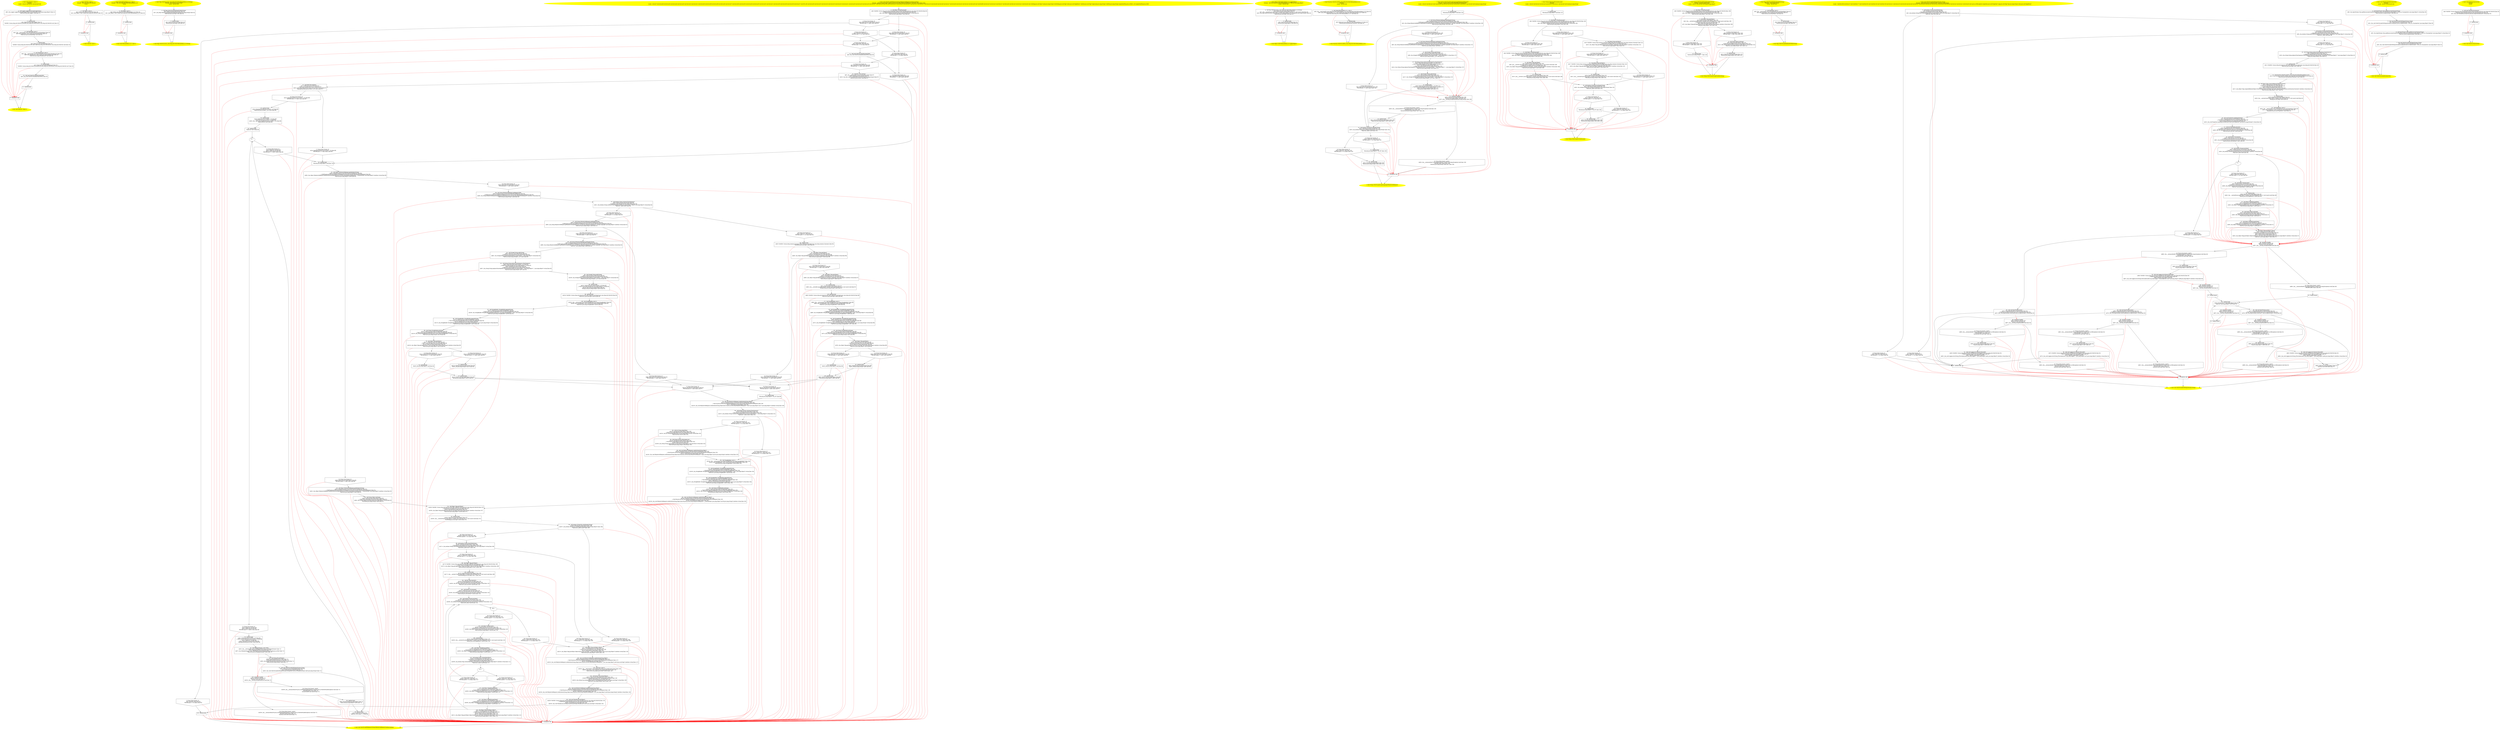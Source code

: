 /* @generated */
digraph cfg {
"com.zrlog.util.I18nUtil.<clinit>():void.1574231712aca49a2a2c66d99ad08423_1" [label="1: Start void I18nUtil.<clinit>()\nFormals: \nLocals:  $irvar2:void $irvar1:void $irvar0:void \n  " color=yellow style=filled]
	

	 "com.zrlog.util.I18nUtil.<clinit>():void.1574231712aca49a2a2c66d99ad08423_1" -> "com.zrlog.util.I18nUtil.<clinit>():void.1574231712aca49a2a2c66d99ad08423_4" ;
"com.zrlog.util.I18nUtil.<clinit>():void.1574231712aca49a2a2c66d99ad08423_2" [label="2: Exit void I18nUtil.<clinit>() \n  " color=yellow style=filled]
	

"com.zrlog.util.I18nUtil.<clinit>():void.1574231712aca49a2a2c66d99ad08423_3" [label="3:  exceptions sink \n  " shape="box"]
	

	 "com.zrlog.util.I18nUtil.<clinit>():void.1574231712aca49a2a2c66d99ad08423_3" -> "com.zrlog.util.I18nUtil.<clinit>():void.1574231712aca49a2a2c66d99ad08423_2" ;
"com.zrlog.util.I18nUtil.<clinit>():void.1574231712aca49a2a2c66d99ad08423_4" [label="4:  Call Logger LoggerFactory.getLogger(Class) \n   n$0=_fun_Logger LoggerFactory.getLogger(Class)(com.zrlog.util.I18nUtil:java.lang.Object*) [line 21]\n  *&$irvar0:org.slf4j.Logger*=n$0 [line 21]\n " shape="box"]
	

	 "com.zrlog.util.I18nUtil.<clinit>():void.1574231712aca49a2a2c66d99ad08423_4" -> "com.zrlog.util.I18nUtil.<clinit>():void.1574231712aca49a2a2c66d99ad08423_5" ;
	 "com.zrlog.util.I18nUtil.<clinit>():void.1574231712aca49a2a2c66d99ad08423_4" -> "com.zrlog.util.I18nUtil.<clinit>():void.1574231712aca49a2a2c66d99ad08423_3" [color="red" ];
"com.zrlog.util.I18nUtil.<clinit>():void.1574231712aca49a2a2c66d99ad08423_5" [label="5:  method_body \n   n$1=*&$irvar0:org.slf4j.Logger* [line 21]\n  *&#GB<>$com.zrlog.util.I18nUtil.LOGGER:com.zrlog.util.I18nUtil(root com.zrlog.util.I18nUtil)=n$1 [line 21]\n " shape="box"]
	

	 "com.zrlog.util.I18nUtil.<clinit>():void.1574231712aca49a2a2c66d99ad08423_5" -> "com.zrlog.util.I18nUtil.<clinit>():void.1574231712aca49a2a2c66d99ad08423_6" ;
	 "com.zrlog.util.I18nUtil.<clinit>():void.1574231712aca49a2a2c66d99ad08423_5" -> "com.zrlog.util.I18nUtil.<clinit>():void.1574231712aca49a2a2c66d99ad08423_3" [color="red" ];
"com.zrlog.util.I18nUtil.<clinit>():void.1574231712aca49a2a2c66d99ad08423_6" [label="6:  Call HashMap.<init>() \n   n$2=_fun___new(sizeof(t=java.util.HashMap):java.util.HashMap*) [line 22]\n  n$3=_fun_HashMap.<init>()(n$2:java.util.HashMap*) [line 22]\n  *&$irvar1:java.util.HashMap*=n$2 [line 22]\n " shape="box"]
	

	 "com.zrlog.util.I18nUtil.<clinit>():void.1574231712aca49a2a2c66d99ad08423_6" -> "com.zrlog.util.I18nUtil.<clinit>():void.1574231712aca49a2a2c66d99ad08423_7" ;
	 "com.zrlog.util.I18nUtil.<clinit>():void.1574231712aca49a2a2c66d99ad08423_6" -> "com.zrlog.util.I18nUtil.<clinit>():void.1574231712aca49a2a2c66d99ad08423_3" [color="red" ];
"com.zrlog.util.I18nUtil.<clinit>():void.1574231712aca49a2a2c66d99ad08423_7" [label="7:  method_body \n   n$4=*&$irvar1:java.util.HashMap* [line 22]\n  *&#GB<>$com.zrlog.util.I18nUtil.I18N_RES_MAP:com.zrlog.util.I18nUtil(root com.zrlog.util.I18nUtil)=n$4 [line 22]\n " shape="box"]
	

	 "com.zrlog.util.I18nUtil.<clinit>():void.1574231712aca49a2a2c66d99ad08423_7" -> "com.zrlog.util.I18nUtil.<clinit>():void.1574231712aca49a2a2c66d99ad08423_8" ;
	 "com.zrlog.util.I18nUtil.<clinit>():void.1574231712aca49a2a2c66d99ad08423_7" -> "com.zrlog.util.I18nUtil.<clinit>():void.1574231712aca49a2a2c66d99ad08423_3" [color="red" ];
"com.zrlog.util.I18nUtil.<clinit>():void.1574231712aca49a2a2c66d99ad08423_8" [label="8:  Call ThreadLocal.<init>() \n   n$5=_fun___new(sizeof(t=java.lang.ThreadLocal):java.lang.ThreadLocal*) [line 23]\n  n$6=_fun_ThreadLocal.<init>()(n$5:java.lang.ThreadLocal*) [line 23]\n  *&$irvar2:java.lang.ThreadLocal*=n$5 [line 23]\n " shape="box"]
	

	 "com.zrlog.util.I18nUtil.<clinit>():void.1574231712aca49a2a2c66d99ad08423_8" -> "com.zrlog.util.I18nUtil.<clinit>():void.1574231712aca49a2a2c66d99ad08423_9" ;
	 "com.zrlog.util.I18nUtil.<clinit>():void.1574231712aca49a2a2c66d99ad08423_8" -> "com.zrlog.util.I18nUtil.<clinit>():void.1574231712aca49a2a2c66d99ad08423_3" [color="red" ];
"com.zrlog.util.I18nUtil.<clinit>():void.1574231712aca49a2a2c66d99ad08423_9" [label="9:  method_body \n   n$7=*&$irvar2:java.lang.ThreadLocal* [line 23]\n  *&#GB<>$com.zrlog.util.I18nUtil.threadLocal:com.zrlog.util.I18nUtil(root com.zrlog.util.I18nUtil)=n$7 [line 23]\n " shape="box"]
	

	 "com.zrlog.util.I18nUtil.<clinit>():void.1574231712aca49a2a2c66d99ad08423_9" -> "com.zrlog.util.I18nUtil.<clinit>():void.1574231712aca49a2a2c66d99ad08423_10" ;
	 "com.zrlog.util.I18nUtil.<clinit>():void.1574231712aca49a2a2c66d99ad08423_9" -> "com.zrlog.util.I18nUtil.<clinit>():void.1574231712aca49a2a2c66d99ad08423_3" [color="red" ];
"com.zrlog.util.I18nUtil.<clinit>():void.1574231712aca49a2a2c66d99ad08423_10" [label="10:  Call void I18nUtil.reloadSystemI18N() \n   n$8=_fun_void I18nUtil.reloadSystemI18N()() [line 26]\n " shape="box"]
	

	 "com.zrlog.util.I18nUtil.<clinit>():void.1574231712aca49a2a2c66d99ad08423_10" -> "com.zrlog.util.I18nUtil.<clinit>():void.1574231712aca49a2a2c66d99ad08423_11" ;
	 "com.zrlog.util.I18nUtil.<clinit>():void.1574231712aca49a2a2c66d99ad08423_10" -> "com.zrlog.util.I18nUtil.<clinit>():void.1574231712aca49a2a2c66d99ad08423_3" [color="red" ];
"com.zrlog.util.I18nUtil.<clinit>():void.1574231712aca49a2a2c66d99ad08423_11" [label="11:  method_body \n  " shape="box"]
	

	 "com.zrlog.util.I18nUtil.<clinit>():void.1574231712aca49a2a2c66d99ad08423_11" -> "com.zrlog.util.I18nUtil.<clinit>():void.1574231712aca49a2a2c66d99ad08423_2" ;
	 "com.zrlog.util.I18nUtil.<clinit>():void.1574231712aca49a2a2c66d99ad08423_11" -> "com.zrlog.util.I18nUtil.<clinit>():void.1574231712aca49a2a2c66d99ad08423_3" [color="red" ];
"com.zrlog.util.I18nUtil.<init>().5dbeb0ea3970fb736125ea2115bf1562_1" [label="1: Start I18nUtil.<init>()\nFormals:  this:com.zrlog.util.I18nUtil*\nLocals:  \n  " color=yellow style=filled]
	

	 "com.zrlog.util.I18nUtil.<init>().5dbeb0ea3970fb736125ea2115bf1562_1" -> "com.zrlog.util.I18nUtil.<init>().5dbeb0ea3970fb736125ea2115bf1562_4" ;
"com.zrlog.util.I18nUtil.<init>().5dbeb0ea3970fb736125ea2115bf1562_2" [label="2: Exit I18nUtil.<init>() \n  " color=yellow style=filled]
	

"com.zrlog.util.I18nUtil.<init>().5dbeb0ea3970fb736125ea2115bf1562_3" [label="3:  exceptions sink \n  " shape="box"]
	

	 "com.zrlog.util.I18nUtil.<init>().5dbeb0ea3970fb736125ea2115bf1562_3" -> "com.zrlog.util.I18nUtil.<init>().5dbeb0ea3970fb736125ea2115bf1562_2" ;
"com.zrlog.util.I18nUtil.<init>().5dbeb0ea3970fb736125ea2115bf1562_4" [label="4:  Call Object.<init>() \n   n$0=*&this:com.zrlog.util.I18nUtil* [line 18]\n  n$1=_fun_Object.<init>()(n$0:com.zrlog.util.I18nUtil*) [line 18]\n " shape="box"]
	

	 "com.zrlog.util.I18nUtil.<init>().5dbeb0ea3970fb736125ea2115bf1562_4" -> "com.zrlog.util.I18nUtil.<init>().5dbeb0ea3970fb736125ea2115bf1562_5" ;
	 "com.zrlog.util.I18nUtil.<init>().5dbeb0ea3970fb736125ea2115bf1562_4" -> "com.zrlog.util.I18nUtil.<init>().5dbeb0ea3970fb736125ea2115bf1562_3" [color="red" ];
"com.zrlog.util.I18nUtil.<init>().5dbeb0ea3970fb736125ea2115bf1562_5" [label="5:  method_body \n  " shape="box"]
	

	 "com.zrlog.util.I18nUtil.<init>().5dbeb0ea3970fb736125ea2115bf1562_5" -> "com.zrlog.util.I18nUtil.<init>().5dbeb0ea3970fb736125ea2115bf1562_2" ;
	 "com.zrlog.util.I18nUtil.<init>().5dbeb0ea3970fb736125ea2115bf1562_5" -> "com.zrlog.util.I18nUtil.<init>().5dbeb0ea3970fb736125ea2115bf1562_3" [color="red" ];
"com.zrlog.util.I18nUtil$Lambda$_8_31.<init>().58af8573c76088ac8bb78a8dbe7e5fc3_1" [label="1: Start I18nUtil$Lambda$_8_31.<init>()\nFormals:  this:com.zrlog.util.I18nUtil$Lambda$_8_31*\nLocals:  \n  " color=yellow style=filled]
	

	 "com.zrlog.util.I18nUtil$Lambda$_8_31.<init>().58af8573c76088ac8bb78a8dbe7e5fc3_1" -> "com.zrlog.util.I18nUtil$Lambda$_8_31.<init>().58af8573c76088ac8bb78a8dbe7e5fc3_4" ;
"com.zrlog.util.I18nUtil$Lambda$_8_31.<init>().58af8573c76088ac8bb78a8dbe7e5fc3_2" [label="2: Exit I18nUtil$Lambda$_8_31.<init>() \n  " color=yellow style=filled]
	

"com.zrlog.util.I18nUtil$Lambda$_8_31.<init>().58af8573c76088ac8bb78a8dbe7e5fc3_3" [label="3:  exceptions sink \n  " shape="box"]
	

	 "com.zrlog.util.I18nUtil$Lambda$_8_31.<init>().58af8573c76088ac8bb78a8dbe7e5fc3_3" -> "com.zrlog.util.I18nUtil$Lambda$_8_31.<init>().58af8573c76088ac8bb78a8dbe7e5fc3_2" ;
"com.zrlog.util.I18nUtil$Lambda$_8_31.<init>().58af8573c76088ac8bb78a8dbe7e5fc3_4" [label="4:  Call Object.<init>() \n   n$0=*&this:com.zrlog.util.I18nUtil$Lambda$_8_31* [line 42]\n  n$1=_fun_Object.<init>()(n$0:com.zrlog.util.I18nUtil$Lambda$_8_31*) [line 42]\n " shape="box"]
	

	 "com.zrlog.util.I18nUtil$Lambda$_8_31.<init>().58af8573c76088ac8bb78a8dbe7e5fc3_4" -> "com.zrlog.util.I18nUtil$Lambda$_8_31.<init>().58af8573c76088ac8bb78a8dbe7e5fc3_5" ;
	 "com.zrlog.util.I18nUtil$Lambda$_8_31.<init>().58af8573c76088ac8bb78a8dbe7e5fc3_4" -> "com.zrlog.util.I18nUtil$Lambda$_8_31.<init>().58af8573c76088ac8bb78a8dbe7e5fc3_3" [color="red" ];
"com.zrlog.util.I18nUtil$Lambda$_8_31.<init>().58af8573c76088ac8bb78a8dbe7e5fc3_5" [label="5:  method_body \n  " shape="box"]
	

	 "com.zrlog.util.I18nUtil$Lambda$_8_31.<init>().58af8573c76088ac8bb78a8dbe7e5fc3_5" -> "com.zrlog.util.I18nUtil$Lambda$_8_31.<init>().58af8573c76088ac8bb78a8dbe7e5fc3_2" ;
	 "com.zrlog.util.I18nUtil$Lambda$_8_31.<init>().58af8573c76088ac8bb78a8dbe7e5fc3_5" -> "com.zrlog.util.I18nUtil$Lambda$_8_31.<init>().58af8573c76088ac8bb78a8dbe7e5fc3_3" [color="red" ];
"com.zrlog.util.I18nUtil.access_com.zrlog.util.I18nUtil$Lambda$_8_31(java.lang.String):java.util.Map.5ce42a656b1314add51c782ce68bafe9_1" [label="1: Start Map I18nUtil.access_com.zrlog.util.I18nUtil$Lambda$_8_31(String)\nFormals:  $bcvar0:java.lang.String*\nLocals:  $irvar0:void \n  " color=yellow style=filled]
	

	 "com.zrlog.util.I18nUtil.access_com.zrlog.util.I18nUtil$Lambda$_8_31(java.lang.String):java.util.Map.5ce42a656b1314add51c782ce68bafe9_1" -> "com.zrlog.util.I18nUtil.access_com.zrlog.util.I18nUtil$Lambda$_8_31(java.lang.String):java.util.Map.5ce42a656b1314add51c782ce68bafe9_4" ;
"com.zrlog.util.I18nUtil.access_com.zrlog.util.I18nUtil$Lambda$_8_31(java.lang.String):java.util.Map.5ce42a656b1314add51c782ce68bafe9_2" [label="2: Exit Map I18nUtil.access_com.zrlog.util.I18nUtil$Lambda$_8_31(String) \n  " color=yellow style=filled]
	

"com.zrlog.util.I18nUtil.access_com.zrlog.util.I18nUtil$Lambda$_8_31(java.lang.String):java.util.Map.5ce42a656b1314add51c782ce68bafe9_3" [label="3:  exceptions sink \n  " shape="box"]
	

	 "com.zrlog.util.I18nUtil.access_com.zrlog.util.I18nUtil$Lambda$_8_31(java.lang.String):java.util.Map.5ce42a656b1314add51c782ce68bafe9_3" -> "com.zrlog.util.I18nUtil.access_com.zrlog.util.I18nUtil$Lambda$_8_31(java.lang.String):java.util.Map.5ce42a656b1314add51c782ce68bafe9_2" ;
"com.zrlog.util.I18nUtil.access_com.zrlog.util.I18nUtil$Lambda$_8_31(java.lang.String):java.util.Map.5ce42a656b1314add51c782ce68bafe9_4" [label="4:  Call Map I18nUtil.lambda$loadI18N$0(String) \n   n$0=*&$bcvar0:java.lang.String* [line 42]\n  n$1=_fun_Map I18nUtil.lambda$loadI18N$0(String)(n$0:java.lang.String*) [line 42]\n  *&$irvar0:java.util.Map*=n$1 [line 42]\n " shape="box"]
	

	 "com.zrlog.util.I18nUtil.access_com.zrlog.util.I18nUtil$Lambda$_8_31(java.lang.String):java.util.Map.5ce42a656b1314add51c782ce68bafe9_4" -> "com.zrlog.util.I18nUtil.access_com.zrlog.util.I18nUtil$Lambda$_8_31(java.lang.String):java.util.Map.5ce42a656b1314add51c782ce68bafe9_5" ;
	 "com.zrlog.util.I18nUtil.access_com.zrlog.util.I18nUtil$Lambda$_8_31(java.lang.String):java.util.Map.5ce42a656b1314add51c782ce68bafe9_4" -> "com.zrlog.util.I18nUtil.access_com.zrlog.util.I18nUtil$Lambda$_8_31(java.lang.String):java.util.Map.5ce42a656b1314add51c782ce68bafe9_3" [color="red" ];
"com.zrlog.util.I18nUtil.access_com.zrlog.util.I18nUtil$Lambda$_8_31(java.lang.String):java.util.Map.5ce42a656b1314add51c782ce68bafe9_5" [label="5:  method_body \n   n$2=*&$irvar0:java.util.Map* [line 42]\n  *&return:java.util.Map*=n$2 [line 42]\n " shape="box"]
	

	 "com.zrlog.util.I18nUtil.access_com.zrlog.util.I18nUtil$Lambda$_8_31(java.lang.String):java.util.Map.5ce42a656b1314add51c782ce68bafe9_5" -> "com.zrlog.util.I18nUtil.access_com.zrlog.util.I18nUtil$Lambda$_8_31(java.lang.String):java.util.Map.5ce42a656b1314add51c782ce68bafe9_2" ;
	 "com.zrlog.util.I18nUtil.access_com.zrlog.util.I18nUtil$Lambda$_8_31(java.lang.String):java.util.Map.5ce42a656b1314add51c782ce68bafe9_5" -> "com.zrlog.util.I18nUtil.access_com.zrlog.util.I18nUtil$Lambda$_8_31(java.lang.String):java.util.Map.5ce42a656b1314add51c782ce68bafe9_3" [color="red" ];
"com.zrlog.util.I18nUtil.addToRequest(java.lang.String,javax.servlet.http.HttpServletRequest,boolean,.70df1ba8580d387835211eb9b5708e10_1" [label="1: Start void I18nUtil.addToRequest(String,HttpServletRequest,boolean,boolean)\nFormals:  path:java.lang.String* request:javax.servlet.http.HttpServletRequest* devMode:_Bool reload:_Bool\nLocals:  $irvar47:void $irvar46:void $irvar45:void $irvar44:void $irvar43:void $irvar42:void $irvar41:void $irvar40:void $irvar39:void $irvar38:void $bcvar8:void $irvar37:void $irvar36:void $irvar35:void $irvar34:void $irvar33:void $irvar32:void $irvar31:void $irvar30:void $irvar29:void $irvar28:void $irvar27:void $T0_292:void $irvar26:void $irvar25:void $irvar24:void $irvar23:void $irvar22:void $irvar21:void $irvar20:void $irvar19:void $irvar18:void $irvar17:void $irvar16:void $T0_208:void $irvar15:void $irvar14:void $irvar13:void $irvar12:void $irvar11:void $irvar10:void $irvar9:void $irvar8:void $irvar7:void $irvar6:void $irvar5:void $irvar4:void $bcvar9:void CatchVar88:void $irvar3:void $irvar2:void $bcvar7:void $bcvar6:void $bcvar5:void $irvar1:void $irvar0:void i18nMap:java.util.Map* locale:java.lang.String* zhI18nMap:java.util.Map* entry:java.util.Map$Entry* webSite:java.util.Map* tmpLocale:java.lang.String* i18nFile:java.lang.String* propertiesFiles:java.io.File*[_*_](*) propertiesFile:java.io.File* \n  " color=yellow style=filled]
	

	 "com.zrlog.util.I18nUtil.addToRequest(java.lang.String,javax.servlet.http.HttpServletRequest,boolean,.70df1ba8580d387835211eb9b5708e10_1" -> "com.zrlog.util.I18nUtil.addToRequest(java.lang.String,javax.servlet.http.HttpServletRequest,boolean,.70df1ba8580d387835211eb9b5708e10_4" ;
"com.zrlog.util.I18nUtil.addToRequest(java.lang.String,javax.servlet.http.HttpServletRequest,boolean,.70df1ba8580d387835211eb9b5708e10_2" [label="2: Exit void I18nUtil.addToRequest(String,HttpServletRequest,boolean,boolean) \n  " color=yellow style=filled]
	

"com.zrlog.util.I18nUtil.addToRequest(java.lang.String,javax.servlet.http.HttpServletRequest,boolean,.70df1ba8580d387835211eb9b5708e10_3" [label="3:  exceptions sink \n  " shape="box"]
	

	 "com.zrlog.util.I18nUtil.addToRequest(java.lang.String,javax.servlet.http.HttpServletRequest,boolean,.70df1ba8580d387835211eb9b5708e10_3" -> "com.zrlog.util.I18nUtil.addToRequest(java.lang.String,javax.servlet.http.HttpServletRequest,boolean,.70df1ba8580d387835211eb9b5708e10_2" ;
"com.zrlog.util.I18nUtil.addToRequest(java.lang.String,javax.servlet.http.HttpServletRequest,boolean,.70df1ba8580d387835211eb9b5708e10_4" [label="4:  Call Object ThreadLocal.get() \n   n$0=*&#GB<>$com.zrlog.util.I18nUtil.threadLocal:java.lang.ThreadLocal*(root com.zrlog.util.I18nUtil) [line 62]\n  _=*n$0:java.lang.ThreadLocal*(root java.lang.ThreadLocal) [line 62]\n  n$2=_fun_Object ThreadLocal.get()(n$0:java.lang.ThreadLocal*) virtual [line 62]\n  *&$irvar0:java.lang.Object*=n$2 [line 62]\n " shape="box"]
	

	 "com.zrlog.util.I18nUtil.addToRequest(java.lang.String,javax.servlet.http.HttpServletRequest,boolean,.70df1ba8580d387835211eb9b5708e10_4" -> "com.zrlog.util.I18nUtil.addToRequest(java.lang.String,javax.servlet.http.HttpServletRequest,boolean,.70df1ba8580d387835211eb9b5708e10_5" ;
	 "com.zrlog.util.I18nUtil.addToRequest(java.lang.String,javax.servlet.http.HttpServletRequest,boolean,.70df1ba8580d387835211eb9b5708e10_4" -> "com.zrlog.util.I18nUtil.addToRequest(java.lang.String,javax.servlet.http.HttpServletRequest,boolean,.70df1ba8580d387835211eb9b5708e10_6" ;
	 "com.zrlog.util.I18nUtil.addToRequest(java.lang.String,javax.servlet.http.HttpServletRequest,boolean,.70df1ba8580d387835211eb9b5708e10_4" -> "com.zrlog.util.I18nUtil.addToRequest(java.lang.String,javax.servlet.http.HttpServletRequest,boolean,.70df1ba8580d387835211eb9b5708e10_3" [color="red" ];
"com.zrlog.util.I18nUtil.addToRequest(java.lang.String,javax.servlet.http.HttpServletRequest,boolean,.70df1ba8580d387835211eb9b5708e10_5" [label="5: Prune (true branch, if) \n   n$3=*&$irvar0:java.lang.Object* [line 62]\n  PRUNE(!(n$3 == null), true); [line 62]\n " shape="invhouse"]
	

	 "com.zrlog.util.I18nUtil.addToRequest(java.lang.String,javax.servlet.http.HttpServletRequest,boolean,.70df1ba8580d387835211eb9b5708e10_5" -> "com.zrlog.util.I18nUtil.addToRequest(java.lang.String,javax.servlet.http.HttpServletRequest,boolean,.70df1ba8580d387835211eb9b5708e10_7" ;
	 "com.zrlog.util.I18nUtil.addToRequest(java.lang.String,javax.servlet.http.HttpServletRequest,boolean,.70df1ba8580d387835211eb9b5708e10_5" -> "com.zrlog.util.I18nUtil.addToRequest(java.lang.String,javax.servlet.http.HttpServletRequest,boolean,.70df1ba8580d387835211eb9b5708e10_8" ;
	 "com.zrlog.util.I18nUtil.addToRequest(java.lang.String,javax.servlet.http.HttpServletRequest,boolean,.70df1ba8580d387835211eb9b5708e10_5" -> "com.zrlog.util.I18nUtil.addToRequest(java.lang.String,javax.servlet.http.HttpServletRequest,boolean,.70df1ba8580d387835211eb9b5708e10_3" [color="red" ];
"com.zrlog.util.I18nUtil.addToRequest(java.lang.String,javax.servlet.http.HttpServletRequest,boolean,.70df1ba8580d387835211eb9b5708e10_6" [label="6: Prune (false branch, if) \n   n$3=*&$irvar0:java.lang.Object* [line 62]\n  PRUNE((n$3 == null), false); [line 62]\n " shape="invhouse"]
	

	 "com.zrlog.util.I18nUtil.addToRequest(java.lang.String,javax.servlet.http.HttpServletRequest,boolean,.70df1ba8580d387835211eb9b5708e10_6" -> "com.zrlog.util.I18nUtil.addToRequest(java.lang.String,javax.servlet.http.HttpServletRequest,boolean,.70df1ba8580d387835211eb9b5708e10_9" ;
	 "com.zrlog.util.I18nUtil.addToRequest(java.lang.String,javax.servlet.http.HttpServletRequest,boolean,.70df1ba8580d387835211eb9b5708e10_6" -> "com.zrlog.util.I18nUtil.addToRequest(java.lang.String,javax.servlet.http.HttpServletRequest,boolean,.70df1ba8580d387835211eb9b5708e10_10" ;
	 "com.zrlog.util.I18nUtil.addToRequest(java.lang.String,javax.servlet.http.HttpServletRequest,boolean,.70df1ba8580d387835211eb9b5708e10_6" -> "com.zrlog.util.I18nUtil.addToRequest(java.lang.String,javax.servlet.http.HttpServletRequest,boolean,.70df1ba8580d387835211eb9b5708e10_3" [color="red" ];
"com.zrlog.util.I18nUtil.addToRequest(java.lang.String,javax.servlet.http.HttpServletRequest,boolean,.70df1ba8580d387835211eb9b5708e10_7" [label="7: Prune (true branch, if) \n   n$4=*&reload:_Bool [line 62]\n  PRUNE(!(n$4 == 0), true); [line 62]\n " shape="invhouse"]
	

	 "com.zrlog.util.I18nUtil.addToRequest(java.lang.String,javax.servlet.http.HttpServletRequest,boolean,.70df1ba8580d387835211eb9b5708e10_7" -> "com.zrlog.util.I18nUtil.addToRequest(java.lang.String,javax.servlet.http.HttpServletRequest,boolean,.70df1ba8580d387835211eb9b5708e10_9" ;
	 "com.zrlog.util.I18nUtil.addToRequest(java.lang.String,javax.servlet.http.HttpServletRequest,boolean,.70df1ba8580d387835211eb9b5708e10_7" -> "com.zrlog.util.I18nUtil.addToRequest(java.lang.String,javax.servlet.http.HttpServletRequest,boolean,.70df1ba8580d387835211eb9b5708e10_10" ;
	 "com.zrlog.util.I18nUtil.addToRequest(java.lang.String,javax.servlet.http.HttpServletRequest,boolean,.70df1ba8580d387835211eb9b5708e10_7" -> "com.zrlog.util.I18nUtil.addToRequest(java.lang.String,javax.servlet.http.HttpServletRequest,boolean,.70df1ba8580d387835211eb9b5708e10_3" [color="red" ];
"com.zrlog.util.I18nUtil.addToRequest(java.lang.String,javax.servlet.http.HttpServletRequest,boolean,.70df1ba8580d387835211eb9b5708e10_8" [label="8: Prune (false branch, if) \n   n$4=*&reload:_Bool [line 62]\n  PRUNE((n$4 == 0), false); [line 62]\n " shape="invhouse"]
	

	 "com.zrlog.util.I18nUtil.addToRequest(java.lang.String,javax.servlet.http.HttpServletRequest,boolean,.70df1ba8580d387835211eb9b5708e10_8" -> "com.zrlog.util.I18nUtil.addToRequest(java.lang.String,javax.servlet.http.HttpServletRequest,boolean,.70df1ba8580d387835211eb9b5708e10_123" ;
	 "com.zrlog.util.I18nUtil.addToRequest(java.lang.String,javax.servlet.http.HttpServletRequest,boolean,.70df1ba8580d387835211eb9b5708e10_8" -> "com.zrlog.util.I18nUtil.addToRequest(java.lang.String,javax.servlet.http.HttpServletRequest,boolean,.70df1ba8580d387835211eb9b5708e10_3" [color="red" ];
"com.zrlog.util.I18nUtil.addToRequest(java.lang.String,javax.servlet.http.HttpServletRequest,boolean,.70df1ba8580d387835211eb9b5708e10_9" [label="9: Prune (true branch, if) \n   n$5=*&devMode:_Bool [line 63]\n  PRUNE(!(n$5 == 0), true); [line 63]\n " shape="invhouse"]
	

	 "com.zrlog.util.I18nUtil.addToRequest(java.lang.String,javax.servlet.http.HttpServletRequest,boolean,.70df1ba8580d387835211eb9b5708e10_9" -> "com.zrlog.util.I18nUtil.addToRequest(java.lang.String,javax.servlet.http.HttpServletRequest,boolean,.70df1ba8580d387835211eb9b5708e10_11" ;
	 "com.zrlog.util.I18nUtil.addToRequest(java.lang.String,javax.servlet.http.HttpServletRequest,boolean,.70df1ba8580d387835211eb9b5708e10_9" -> "com.zrlog.util.I18nUtil.addToRequest(java.lang.String,javax.servlet.http.HttpServletRequest,boolean,.70df1ba8580d387835211eb9b5708e10_3" [color="red" ];
"com.zrlog.util.I18nUtil.addToRequest(java.lang.String,javax.servlet.http.HttpServletRequest,boolean,.70df1ba8580d387835211eb9b5708e10_10" [label="10: Prune (false branch, if) \n   n$5=*&devMode:_Bool [line 63]\n  PRUNE((n$5 == 0), false); [line 63]\n " shape="invhouse"]
	

	 "com.zrlog.util.I18nUtil.addToRequest(java.lang.String,javax.servlet.http.HttpServletRequest,boolean,.70df1ba8580d387835211eb9b5708e10_10" -> "com.zrlog.util.I18nUtil.addToRequest(java.lang.String,javax.servlet.http.HttpServletRequest,boolean,.70df1ba8580d387835211eb9b5708e10_12" ;
	 "com.zrlog.util.I18nUtil.addToRequest(java.lang.String,javax.servlet.http.HttpServletRequest,boolean,.70df1ba8580d387835211eb9b5708e10_10" -> "com.zrlog.util.I18nUtil.addToRequest(java.lang.String,javax.servlet.http.HttpServletRequest,boolean,.70df1ba8580d387835211eb9b5708e10_13" ;
	 "com.zrlog.util.I18nUtil.addToRequest(java.lang.String,javax.servlet.http.HttpServletRequest,boolean,.70df1ba8580d387835211eb9b5708e10_10" -> "com.zrlog.util.I18nUtil.addToRequest(java.lang.String,javax.servlet.http.HttpServletRequest,boolean,.70df1ba8580d387835211eb9b5708e10_3" [color="red" ];
"com.zrlog.util.I18nUtil.addToRequest(java.lang.String,javax.servlet.http.HttpServletRequest,boolean,.70df1ba8580d387835211eb9b5708e10_11" [label="11:  Call void I18nUtil.reloadSystemI18N() \n   n$6=_fun_void I18nUtil.reloadSystemI18N()() [line 64]\n " shape="box"]
	

	 "com.zrlog.util.I18nUtil.addToRequest(java.lang.String,javax.servlet.http.HttpServletRequest,boolean,.70df1ba8580d387835211eb9b5708e10_11" -> "com.zrlog.util.I18nUtil.addToRequest(java.lang.String,javax.servlet.http.HttpServletRequest,boolean,.70df1ba8580d387835211eb9b5708e10_12" ;
	 "com.zrlog.util.I18nUtil.addToRequest(java.lang.String,javax.servlet.http.HttpServletRequest,boolean,.70df1ba8580d387835211eb9b5708e10_11" -> "com.zrlog.util.I18nUtil.addToRequest(java.lang.String,javax.servlet.http.HttpServletRequest,boolean,.70df1ba8580d387835211eb9b5708e10_13" ;
	 "com.zrlog.util.I18nUtil.addToRequest(java.lang.String,javax.servlet.http.HttpServletRequest,boolean,.70df1ba8580d387835211eb9b5708e10_11" -> "com.zrlog.util.I18nUtil.addToRequest(java.lang.String,javax.servlet.http.HttpServletRequest,boolean,.70df1ba8580d387835211eb9b5708e10_3" [color="red" ];
"com.zrlog.util.I18nUtil.addToRequest(java.lang.String,javax.servlet.http.HttpServletRequest,boolean,.70df1ba8580d387835211eb9b5708e10_12" [label="12: Prune (true branch, if) \n   n$7=*&path:java.lang.String* [line 66]\n  PRUNE(!(n$7 == null), true); [line 66]\n " shape="invhouse"]
	

	 "com.zrlog.util.I18nUtil.addToRequest(java.lang.String,javax.servlet.http.HttpServletRequest,boolean,.70df1ba8580d387835211eb9b5708e10_12" -> "com.zrlog.util.I18nUtil.addToRequest(java.lang.String,javax.servlet.http.HttpServletRequest,boolean,.70df1ba8580d387835211eb9b5708e10_14" ;
	 "com.zrlog.util.I18nUtil.addToRequest(java.lang.String,javax.servlet.http.HttpServletRequest,boolean,.70df1ba8580d387835211eb9b5708e10_12" -> "com.zrlog.util.I18nUtil.addToRequest(java.lang.String,javax.servlet.http.HttpServletRequest,boolean,.70df1ba8580d387835211eb9b5708e10_3" [color="red" ];
"com.zrlog.util.I18nUtil.addToRequest(java.lang.String,javax.servlet.http.HttpServletRequest,boolean,.70df1ba8580d387835211eb9b5708e10_13" [label="13: Prune (false branch, if) \n   n$7=*&path:java.lang.String* [line 66]\n  PRUNE((n$7 == null), false); [line 66]\n " shape="invhouse"]
	

	 "com.zrlog.util.I18nUtil.addToRequest(java.lang.String,javax.servlet.http.HttpServletRequest,boolean,.70df1ba8580d387835211eb9b5708e10_13" -> "com.zrlog.util.I18nUtil.addToRequest(java.lang.String,javax.servlet.http.HttpServletRequest,boolean,.70df1ba8580d387835211eb9b5708e10_30" ;
	 "com.zrlog.util.I18nUtil.addToRequest(java.lang.String,javax.servlet.http.HttpServletRequest,boolean,.70df1ba8580d387835211eb9b5708e10_13" -> "com.zrlog.util.I18nUtil.addToRequest(java.lang.String,javax.servlet.http.HttpServletRequest,boolean,.70df1ba8580d387835211eb9b5708e10_3" [color="red" ];
"com.zrlog.util.I18nUtil.addToRequest(java.lang.String,javax.servlet.http.HttpServletRequest,boolean,.70df1ba8580d387835211eb9b5708e10_14" [label="14:  Call File.<init>(String) \n   n$8=_fun___new(sizeof(t=java.io.File):java.io.File*) [line 67]\n  n$9=*&path:java.lang.String* [line 67]\n  n$10=_fun_File.<init>(String)(n$8:java.io.File*,n$9:java.lang.String*) [line 67]\n  *&$irvar1:java.io.File*=n$8 [line 67]\n " shape="box"]
	

	 "com.zrlog.util.I18nUtil.addToRequest(java.lang.String,javax.servlet.http.HttpServletRequest,boolean,.70df1ba8580d387835211eb9b5708e10_14" -> "com.zrlog.util.I18nUtil.addToRequest(java.lang.String,javax.servlet.http.HttpServletRequest,boolean,.70df1ba8580d387835211eb9b5708e10_15" ;
	 "com.zrlog.util.I18nUtil.addToRequest(java.lang.String,javax.servlet.http.HttpServletRequest,boolean,.70df1ba8580d387835211eb9b5708e10_14" -> "com.zrlog.util.I18nUtil.addToRequest(java.lang.String,javax.servlet.http.HttpServletRequest,boolean,.70df1ba8580d387835211eb9b5708e10_3" [color="red" ];
"com.zrlog.util.I18nUtil.addToRequest(java.lang.String,javax.servlet.http.HttpServletRequest,boolean,.70df1ba8580d387835211eb9b5708e10_15" [label="15:  Call File[] File.listFiles() \n   n$11=*&$irvar1:java.io.File* [line 67]\n  _=*n$11:java.io.File*(root java.io.File) [line 67]\n  n$13=_fun_File[] File.listFiles()(n$11:java.io.File*) virtual [line 67]\n  *&propertiesFiles:java.io.File*[_*_](*)=n$13 [line 67]\n " shape="box"]
	

	 "com.zrlog.util.I18nUtil.addToRequest(java.lang.String,javax.servlet.http.HttpServletRequest,boolean,.70df1ba8580d387835211eb9b5708e10_15" -> "com.zrlog.util.I18nUtil.addToRequest(java.lang.String,javax.servlet.http.HttpServletRequest,boolean,.70df1ba8580d387835211eb9b5708e10_16" ;
	 "com.zrlog.util.I18nUtil.addToRequest(java.lang.String,javax.servlet.http.HttpServletRequest,boolean,.70df1ba8580d387835211eb9b5708e10_15" -> "com.zrlog.util.I18nUtil.addToRequest(java.lang.String,javax.servlet.http.HttpServletRequest,boolean,.70df1ba8580d387835211eb9b5708e10_17" ;
	 "com.zrlog.util.I18nUtil.addToRequest(java.lang.String,javax.servlet.http.HttpServletRequest,boolean,.70df1ba8580d387835211eb9b5708e10_15" -> "com.zrlog.util.I18nUtil.addToRequest(java.lang.String,javax.servlet.http.HttpServletRequest,boolean,.70df1ba8580d387835211eb9b5708e10_3" [color="red" ];
"com.zrlog.util.I18nUtil.addToRequest(java.lang.String,javax.servlet.http.HttpServletRequest,boolean,.70df1ba8580d387835211eb9b5708e10_16" [label="16: Prune (true branch, if) \n   n$14=*&propertiesFiles:java.io.File*[_*_](*) [line 68]\n  PRUNE(!(n$14 == null), true); [line 68]\n " shape="invhouse"]
	

	 "com.zrlog.util.I18nUtil.addToRequest(java.lang.String,javax.servlet.http.HttpServletRequest,boolean,.70df1ba8580d387835211eb9b5708e10_16" -> "com.zrlog.util.I18nUtil.addToRequest(java.lang.String,javax.servlet.http.HttpServletRequest,boolean,.70df1ba8580d387835211eb9b5708e10_18" ;
	 "com.zrlog.util.I18nUtil.addToRequest(java.lang.String,javax.servlet.http.HttpServletRequest,boolean,.70df1ba8580d387835211eb9b5708e10_16" -> "com.zrlog.util.I18nUtil.addToRequest(java.lang.String,javax.servlet.http.HttpServletRequest,boolean,.70df1ba8580d387835211eb9b5708e10_3" [color="red" ];
"com.zrlog.util.I18nUtil.addToRequest(java.lang.String,javax.servlet.http.HttpServletRequest,boolean,.70df1ba8580d387835211eb9b5708e10_17" [label="17: Prune (false branch, if) \n   n$14=*&propertiesFiles:java.io.File*[_*_](*) [line 68]\n  PRUNE((n$14 == null), false); [line 68]\n " shape="invhouse"]
	

	 "com.zrlog.util.I18nUtil.addToRequest(java.lang.String,javax.servlet.http.HttpServletRequest,boolean,.70df1ba8580d387835211eb9b5708e10_17" -> "com.zrlog.util.I18nUtil.addToRequest(java.lang.String,javax.servlet.http.HttpServletRequest,boolean,.70df1ba8580d387835211eb9b5708e10_30" ;
	 "com.zrlog.util.I18nUtil.addToRequest(java.lang.String,javax.servlet.http.HttpServletRequest,boolean,.70df1ba8580d387835211eb9b5708e10_17" -> "com.zrlog.util.I18nUtil.addToRequest(java.lang.String,javax.servlet.http.HttpServletRequest,boolean,.70df1ba8580d387835211eb9b5708e10_3" [color="red" ];
"com.zrlog.util.I18nUtil.addToRequest(java.lang.String,javax.servlet.http.HttpServletRequest,boolean,.70df1ba8580d387835211eb9b5708e10_18" [label="18:  method_body \n   n$15=*&propertiesFiles:java.io.File*[_*_](*) [line 69]\n  *&$bcvar5:java.io.File*[_*_](*)=n$15 [line 69]\n " shape="box"]
	

	 "com.zrlog.util.I18nUtil.addToRequest(java.lang.String,javax.servlet.http.HttpServletRequest,boolean,.70df1ba8580d387835211eb9b5708e10_18" -> "com.zrlog.util.I18nUtil.addToRequest(java.lang.String,javax.servlet.http.HttpServletRequest,boolean,.70df1ba8580d387835211eb9b5708e10_19" ;
	 "com.zrlog.util.I18nUtil.addToRequest(java.lang.String,javax.servlet.http.HttpServletRequest,boolean,.70df1ba8580d387835211eb9b5708e10_18" -> "com.zrlog.util.I18nUtil.addToRequest(java.lang.String,javax.servlet.http.HttpServletRequest,boolean,.70df1ba8580d387835211eb9b5708e10_3" [color="red" ];
"com.zrlog.util.I18nUtil.addToRequest(java.lang.String,javax.servlet.http.HttpServletRequest,boolean,.70df1ba8580d387835211eb9b5708e10_19" [label="19:  method_body \n   n$16=*&$bcvar5:java.io.File*[_*_](*) [line 69]\n  _=*n$16:int(root java.io.File*[_*_]) [line 69]\n  n$18=_fun___get_array_length(n$16:java.io.File*[_*_](*)) [line 69]\n  *&$bcvar6:int=n$18 [line 69]\n " shape="box"]
	

	 "com.zrlog.util.I18nUtil.addToRequest(java.lang.String,javax.servlet.http.HttpServletRequest,boolean,.70df1ba8580d387835211eb9b5708e10_19" -> "com.zrlog.util.I18nUtil.addToRequest(java.lang.String,javax.servlet.http.HttpServletRequest,boolean,.70df1ba8580d387835211eb9b5708e10_20" ;
	 "com.zrlog.util.I18nUtil.addToRequest(java.lang.String,javax.servlet.http.HttpServletRequest,boolean,.70df1ba8580d387835211eb9b5708e10_19" -> "com.zrlog.util.I18nUtil.addToRequest(java.lang.String,javax.servlet.http.HttpServletRequest,boolean,.70df1ba8580d387835211eb9b5708e10_3" [color="red" ];
"com.zrlog.util.I18nUtil.addToRequest(java.lang.String,javax.servlet.http.HttpServletRequest,boolean,.70df1ba8580d387835211eb9b5708e10_20" [label="20:  method_body \n   *&$bcvar7:int=0 [line 69]\n " shape="box"]
	

	 "com.zrlog.util.I18nUtil.addToRequest(java.lang.String,javax.servlet.http.HttpServletRequest,boolean,.70df1ba8580d387835211eb9b5708e10_20" -> "com.zrlog.util.I18nUtil.addToRequest(java.lang.String,javax.servlet.http.HttpServletRequest,boolean,.70df1ba8580d387835211eb9b5708e10_23" ;
	 "com.zrlog.util.I18nUtil.addToRequest(java.lang.String,javax.servlet.http.HttpServletRequest,boolean,.70df1ba8580d387835211eb9b5708e10_20" -> "com.zrlog.util.I18nUtil.addToRequest(java.lang.String,javax.servlet.http.HttpServletRequest,boolean,.70df1ba8580d387835211eb9b5708e10_3" [color="red" ];
"com.zrlog.util.I18nUtil.addToRequest(java.lang.String,javax.servlet.http.HttpServletRequest,boolean,.70df1ba8580d387835211eb9b5708e10_21" [label="21: Prune (true branch, if) \n   n$19=*&$bcvar7:int [line 69]\n  n$20=*&$bcvar6:int [line 69]\n  PRUNE(!(n$19 >= n$20), true); [line 69]\n " shape="invhouse"]
	

	 "com.zrlog.util.I18nUtil.addToRequest(java.lang.String,javax.servlet.http.HttpServletRequest,boolean,.70df1ba8580d387835211eb9b5708e10_21" -> "com.zrlog.util.I18nUtil.addToRequest(java.lang.String,javax.servlet.http.HttpServletRequest,boolean,.70df1ba8580d387835211eb9b5708e10_24" ;
	 "com.zrlog.util.I18nUtil.addToRequest(java.lang.String,javax.servlet.http.HttpServletRequest,boolean,.70df1ba8580d387835211eb9b5708e10_21" -> "com.zrlog.util.I18nUtil.addToRequest(java.lang.String,javax.servlet.http.HttpServletRequest,boolean,.70df1ba8580d387835211eb9b5708e10_3" [color="red" ];
"com.zrlog.util.I18nUtil.addToRequest(java.lang.String,javax.servlet.http.HttpServletRequest,boolean,.70df1ba8580d387835211eb9b5708e10_22" [label="22: Prune (false branch, if) \n   n$19=*&$bcvar7:int [line 69]\n  n$20=*&$bcvar6:int [line 69]\n  PRUNE((n$19 >= n$20), false); [line 69]\n " shape="invhouse"]
	

	 "com.zrlog.util.I18nUtil.addToRequest(java.lang.String,javax.servlet.http.HttpServletRequest,boolean,.70df1ba8580d387835211eb9b5708e10_22" -> "com.zrlog.util.I18nUtil.addToRequest(java.lang.String,javax.servlet.http.HttpServletRequest,boolean,.70df1ba8580d387835211eb9b5708e10_30" ;
	 "com.zrlog.util.I18nUtil.addToRequest(java.lang.String,javax.servlet.http.HttpServletRequest,boolean,.70df1ba8580d387835211eb9b5708e10_22" -> "com.zrlog.util.I18nUtil.addToRequest(java.lang.String,javax.servlet.http.HttpServletRequest,boolean,.70df1ba8580d387835211eb9b5708e10_3" [color="red" ];
"com.zrlog.util.I18nUtil.addToRequest(java.lang.String,javax.servlet.http.HttpServletRequest,boolean,.70df1ba8580d387835211eb9b5708e10_23" [label="23: + \n  " ]
	

	 "com.zrlog.util.I18nUtil.addToRequest(java.lang.String,javax.servlet.http.HttpServletRequest,boolean,.70df1ba8580d387835211eb9b5708e10_23" -> "com.zrlog.util.I18nUtil.addToRequest(java.lang.String,javax.servlet.http.HttpServletRequest,boolean,.70df1ba8580d387835211eb9b5708e10_21" ;
	 "com.zrlog.util.I18nUtil.addToRequest(java.lang.String,javax.servlet.http.HttpServletRequest,boolean,.70df1ba8580d387835211eb9b5708e10_23" -> "com.zrlog.util.I18nUtil.addToRequest(java.lang.String,javax.servlet.http.HttpServletRequest,boolean,.70df1ba8580d387835211eb9b5708e10_22" ;
"com.zrlog.util.I18nUtil.addToRequest(java.lang.String,javax.servlet.http.HttpServletRequest,boolean,.70df1ba8580d387835211eb9b5708e10_24" [label="24:  method_body \n   n$21=*&$bcvar5:java.io.File*[_*_](*) [line 69]\n  _=*n$21:java.io.File*(root java.io.File*[_*_]) [line 69]\n  n$22=*&$bcvar7:int [line 69]\n  n$24=*n$21[n$22]:java.io.File* [line 69]\n  *&propertiesFile:java.io.File*=n$24 [line 69]\n " shape="box"]
	

	 "com.zrlog.util.I18nUtil.addToRequest(java.lang.String,javax.servlet.http.HttpServletRequest,boolean,.70df1ba8580d387835211eb9b5708e10_24" -> "com.zrlog.util.I18nUtil.addToRequest(java.lang.String,javax.servlet.http.HttpServletRequest,boolean,.70df1ba8580d387835211eb9b5708e10_25" ;
	 "com.zrlog.util.I18nUtil.addToRequest(java.lang.String,javax.servlet.http.HttpServletRequest,boolean,.70df1ba8580d387835211eb9b5708e10_24" -> "com.zrlog.util.I18nUtil.addToRequest(java.lang.String,javax.servlet.http.HttpServletRequest,boolean,.70df1ba8580d387835211eb9b5708e10_3" [color="red" ];
"com.zrlog.util.I18nUtil.addToRequest(java.lang.String,javax.servlet.http.HttpServletRequest,boolean,.70df1ba8580d387835211eb9b5708e10_25" [label="25:  Call FileInputStream.<init>(File) \n   n$25=_fun___new(sizeof(t=java.io.FileInputStream):java.io.FileInputStream*) [line 71]\n  n$26=*&propertiesFile:java.io.File* [line 71]\n  n$27=_fun_FileInputStream.<init>(File)(n$25:java.io.FileInputStream*,n$26:java.io.File*) [line 71]\n  *&$irvar2:java.io.FileInputStream*=n$25 [line 71]\n " shape="box"]
	

	 "com.zrlog.util.I18nUtil.addToRequest(java.lang.String,javax.servlet.http.HttpServletRequest,boolean,.70df1ba8580d387835211eb9b5708e10_25" -> "com.zrlog.util.I18nUtil.addToRequest(java.lang.String,javax.servlet.http.HttpServletRequest,boolean,.70df1ba8580d387835211eb9b5708e10_26" ;
	 "com.zrlog.util.I18nUtil.addToRequest(java.lang.String,javax.servlet.http.HttpServletRequest,boolean,.70df1ba8580d387835211eb9b5708e10_25" -> "com.zrlog.util.I18nUtil.addToRequest(java.lang.String,javax.servlet.http.HttpServletRequest,boolean,.70df1ba8580d387835211eb9b5708e10_126" [color="red" ];
"com.zrlog.util.I18nUtil.addToRequest(java.lang.String,javax.servlet.http.HttpServletRequest,boolean,.70df1ba8580d387835211eb9b5708e10_26" [label="26:  Call String File.getName() \n   n$28=*&propertiesFile:java.io.File* [line 71]\n  _=*n$28:java.io.File*(root java.io.File) [line 71]\n  n$30=_fun_String File.getName()(n$28:java.io.File*) virtual [line 71]\n  *&$irvar3:java.lang.String*=n$30 [line 71]\n " shape="box"]
	

	 "com.zrlog.util.I18nUtil.addToRequest(java.lang.String,javax.servlet.http.HttpServletRequest,boolean,.70df1ba8580d387835211eb9b5708e10_26" -> "com.zrlog.util.I18nUtil.addToRequest(java.lang.String,javax.servlet.http.HttpServletRequest,boolean,.70df1ba8580d387835211eb9b5708e10_27" ;
	 "com.zrlog.util.I18nUtil.addToRequest(java.lang.String,javax.servlet.http.HttpServletRequest,boolean,.70df1ba8580d387835211eb9b5708e10_26" -> "com.zrlog.util.I18nUtil.addToRequest(java.lang.String,javax.servlet.http.HttpServletRequest,boolean,.70df1ba8580d387835211eb9b5708e10_126" [color="red" ];
"com.zrlog.util.I18nUtil.addToRequest(java.lang.String,javax.servlet.http.HttpServletRequest,boolean,.70df1ba8580d387835211eb9b5708e10_27" [label="27:  Call void I18nUtil.loadI18N(InputStream,String) \n   n$31=*&$irvar2:java.io.FileInputStream* [line 71]\n  n$32=*&$irvar3:java.lang.String* [line 71]\n  n$33=_fun_void I18nUtil.loadI18N(InputStream,String)(n$31:java.io.FileInputStream*,n$32:java.lang.String*) [line 71]\n " shape="box"]
	

	 "com.zrlog.util.I18nUtil.addToRequest(java.lang.String,javax.servlet.http.HttpServletRequest,boolean,.70df1ba8580d387835211eb9b5708e10_27" -> "com.zrlog.util.I18nUtil.addToRequest(java.lang.String,javax.servlet.http.HttpServletRequest,boolean,.70df1ba8580d387835211eb9b5708e10_29" ;
	 "com.zrlog.util.I18nUtil.addToRequest(java.lang.String,javax.servlet.http.HttpServletRequest,boolean,.70df1ba8580d387835211eb9b5708e10_27" -> "com.zrlog.util.I18nUtil.addToRequest(java.lang.String,javax.servlet.http.HttpServletRequest,boolean,.70df1ba8580d387835211eb9b5708e10_126" [color="red" ];
"com.zrlog.util.I18nUtil.addToRequest(java.lang.String,javax.servlet.http.HttpServletRequest,boolean,.70df1ba8580d387835211eb9b5708e10_28" [label="28:  method_body \n   n$34=*&CatchVar88:java.lang.Object* [line 72]\n  *&$bcvar9:java.lang.Object*=n$34 [line 72]\n " shape="box"]
	

	 "com.zrlog.util.I18nUtil.addToRequest(java.lang.String,javax.servlet.http.HttpServletRequest,boolean,.70df1ba8580d387835211eb9b5708e10_28" -> "com.zrlog.util.I18nUtil.addToRequest(java.lang.String,javax.servlet.http.HttpServletRequest,boolean,.70df1ba8580d387835211eb9b5708e10_29" ;
	 "com.zrlog.util.I18nUtil.addToRequest(java.lang.String,javax.servlet.http.HttpServletRequest,boolean,.70df1ba8580d387835211eb9b5708e10_28" -> "com.zrlog.util.I18nUtil.addToRequest(java.lang.String,javax.servlet.http.HttpServletRequest,boolean,.70df1ba8580d387835211eb9b5708e10_3" [color="red" ];
"com.zrlog.util.I18nUtil.addToRequest(java.lang.String,javax.servlet.http.HttpServletRequest,boolean,.70df1ba8580d387835211eb9b5708e10_29" [label="29:  method_body \n   n$35=*&$bcvar7:int [line 69]\n  *&$bcvar7:int=(n$35 + 1) [line 69]\n " shape="box"]
	

	 "com.zrlog.util.I18nUtil.addToRequest(java.lang.String,javax.servlet.http.HttpServletRequest,boolean,.70df1ba8580d387835211eb9b5708e10_29" -> "com.zrlog.util.I18nUtil.addToRequest(java.lang.String,javax.servlet.http.HttpServletRequest,boolean,.70df1ba8580d387835211eb9b5708e10_23" ;
	 "com.zrlog.util.I18nUtil.addToRequest(java.lang.String,javax.servlet.http.HttpServletRequest,boolean,.70df1ba8580d387835211eb9b5708e10_29" -> "com.zrlog.util.I18nUtil.addToRequest(java.lang.String,javax.servlet.http.HttpServletRequest,boolean,.70df1ba8580d387835211eb9b5708e10_3" [color="red" ];
"com.zrlog.util.I18nUtil.addToRequest(java.lang.String,javax.servlet.http.HttpServletRequest,boolean,.70df1ba8580d387835211eb9b5708e10_30" [label="30:  method_body \n   *&locale:java.lang.Object*=null [line 79]\n " shape="box"]
	

	 "com.zrlog.util.I18nUtil.addToRequest(java.lang.String,javax.servlet.http.HttpServletRequest,boolean,.70df1ba8580d387835211eb9b5708e10_30" -> "com.zrlog.util.I18nUtil.addToRequest(java.lang.String,javax.servlet.http.HttpServletRequest,boolean,.70df1ba8580d387835211eb9b5708e10_31" ;
	 "com.zrlog.util.I18nUtil.addToRequest(java.lang.String,javax.servlet.http.HttpServletRequest,boolean,.70df1ba8580d387835211eb9b5708e10_30" -> "com.zrlog.util.I18nUtil.addToRequest(java.lang.String,javax.servlet.http.HttpServletRequest,boolean,.70df1ba8580d387835211eb9b5708e10_3" [color="red" ];
"com.zrlog.util.I18nUtil.addToRequest(java.lang.String,javax.servlet.http.HttpServletRequest,boolean,.70df1ba8580d387835211eb9b5708e10_31" [label="31:  Call Object HttpServletRequest.getAttribute(String) \n   n$36=*&request:javax.servlet.http.HttpServletRequest* [line 80]\n  _=*n$36:javax.servlet.http.HttpServletRequest*(root javax.servlet.http.HttpServletRequest) [line 80]\n  n$38=_fun_Object HttpServletRequest.getAttribute(String)(n$36:javax.servlet.http.HttpServletRequest*,\"_i18nFileName\":java.lang.Object*) interface virtual [line 80]\n  *&$irvar4:java.lang.Object*=n$38 [line 80]\n " shape="box"]
	

	 "com.zrlog.util.I18nUtil.addToRequest(java.lang.String,javax.servlet.http.HttpServletRequest,boolean,.70df1ba8580d387835211eb9b5708e10_31" -> "com.zrlog.util.I18nUtil.addToRequest(java.lang.String,javax.servlet.http.HttpServletRequest,boolean,.70df1ba8580d387835211eb9b5708e10_32" ;
	 "com.zrlog.util.I18nUtil.addToRequest(java.lang.String,javax.servlet.http.HttpServletRequest,boolean,.70df1ba8580d387835211eb9b5708e10_31" -> "com.zrlog.util.I18nUtil.addToRequest(java.lang.String,javax.servlet.http.HttpServletRequest,boolean,.70df1ba8580d387835211eb9b5708e10_33" ;
	 "com.zrlog.util.I18nUtil.addToRequest(java.lang.String,javax.servlet.http.HttpServletRequest,boolean,.70df1ba8580d387835211eb9b5708e10_31" -> "com.zrlog.util.I18nUtil.addToRequest(java.lang.String,javax.servlet.http.HttpServletRequest,boolean,.70df1ba8580d387835211eb9b5708e10_3" [color="red" ];
"com.zrlog.util.I18nUtil.addToRequest(java.lang.String,javax.servlet.http.HttpServletRequest,boolean,.70df1ba8580d387835211eb9b5708e10_32" [label="32: Prune (true branch, if) \n   n$39=*&$irvar4:java.lang.Object* [line 80]\n  PRUNE(!(n$39 == null), true); [line 80]\n " shape="invhouse"]
	

	 "com.zrlog.util.I18nUtil.addToRequest(java.lang.String,javax.servlet.http.HttpServletRequest,boolean,.70df1ba8580d387835211eb9b5708e10_32" -> "com.zrlog.util.I18nUtil.addToRequest(java.lang.String,javax.servlet.http.HttpServletRequest,boolean,.70df1ba8580d387835211eb9b5708e10_34" ;
	 "com.zrlog.util.I18nUtil.addToRequest(java.lang.String,javax.servlet.http.HttpServletRequest,boolean,.70df1ba8580d387835211eb9b5708e10_32" -> "com.zrlog.util.I18nUtil.addToRequest(java.lang.String,javax.servlet.http.HttpServletRequest,boolean,.70df1ba8580d387835211eb9b5708e10_3" [color="red" ];
"com.zrlog.util.I18nUtil.addToRequest(java.lang.String,javax.servlet.http.HttpServletRequest,boolean,.70df1ba8580d387835211eb9b5708e10_33" [label="33: Prune (false branch, if) \n   n$39=*&$irvar4:java.lang.Object* [line 80]\n  PRUNE((n$39 == null), false); [line 80]\n " shape="invhouse"]
	

	 "com.zrlog.util.I18nUtil.addToRequest(java.lang.String,javax.servlet.http.HttpServletRequest,boolean,.70df1ba8580d387835211eb9b5708e10_33" -> "com.zrlog.util.I18nUtil.addToRequest(java.lang.String,javax.servlet.http.HttpServletRequest,boolean,.70df1ba8580d387835211eb9b5708e10_36" ;
	 "com.zrlog.util.I18nUtil.addToRequest(java.lang.String,javax.servlet.http.HttpServletRequest,boolean,.70df1ba8580d387835211eb9b5708e10_33" -> "com.zrlog.util.I18nUtil.addToRequest(java.lang.String,javax.servlet.http.HttpServletRequest,boolean,.70df1ba8580d387835211eb9b5708e10_3" [color="red" ];
"com.zrlog.util.I18nUtil.addToRequest(java.lang.String,javax.servlet.http.HttpServletRequest,boolean,.70df1ba8580d387835211eb9b5708e10_34" [label="34:  Call Object HttpServletRequest.getAttribute(String) \n   n$40=*&request:javax.servlet.http.HttpServletRequest* [line 81]\n  _=*n$40:javax.servlet.http.HttpServletRequest*(root javax.servlet.http.HttpServletRequest) [line 81]\n  n$42=_fun_Object HttpServletRequest.getAttribute(String)(n$40:javax.servlet.http.HttpServletRequest*,\"_i18nFileName\":java.lang.Object*) interface virtual [line 81]\n  *&$irvar5:java.lang.Object*=n$42 [line 81]\n " shape="box"]
	

	 "com.zrlog.util.I18nUtil.addToRequest(java.lang.String,javax.servlet.http.HttpServletRequest,boolean,.70df1ba8580d387835211eb9b5708e10_34" -> "com.zrlog.util.I18nUtil.addToRequest(java.lang.String,javax.servlet.http.HttpServletRequest,boolean,.70df1ba8580d387835211eb9b5708e10_35" ;
	 "com.zrlog.util.I18nUtil.addToRequest(java.lang.String,javax.servlet.http.HttpServletRequest,boolean,.70df1ba8580d387835211eb9b5708e10_34" -> "com.zrlog.util.I18nUtil.addToRequest(java.lang.String,javax.servlet.http.HttpServletRequest,boolean,.70df1ba8580d387835211eb9b5708e10_3" [color="red" ];
"com.zrlog.util.I18nUtil.addToRequest(java.lang.String,javax.servlet.http.HttpServletRequest,boolean,.70df1ba8580d387835211eb9b5708e10_35" [label="35:  Call String Object.toString() \n   n$43=*&$irvar5:java.lang.Object* [line 81]\n  _=*n$43:java.lang.Object*(root java.lang.Object) [line 81]\n  n$45=_fun_String Object.toString()(n$43:java.lang.Object*) virtual [line 81]\n  *&i18nFile:java.lang.String*=n$45 [line 81]\n " shape="box"]
	

	 "com.zrlog.util.I18nUtil.addToRequest(java.lang.String,javax.servlet.http.HttpServletRequest,boolean,.70df1ba8580d387835211eb9b5708e10_35" -> "com.zrlog.util.I18nUtil.addToRequest(java.lang.String,javax.servlet.http.HttpServletRequest,boolean,.70df1ba8580d387835211eb9b5708e10_91" ;
	 "com.zrlog.util.I18nUtil.addToRequest(java.lang.String,javax.servlet.http.HttpServletRequest,boolean,.70df1ba8580d387835211eb9b5708e10_35" -> "com.zrlog.util.I18nUtil.addToRequest(java.lang.String,javax.servlet.http.HttpServletRequest,boolean,.70df1ba8580d387835211eb9b5708e10_3" [color="red" ];
"com.zrlog.util.I18nUtil.addToRequest(java.lang.String,javax.servlet.http.HttpServletRequest,boolean,.70df1ba8580d387835211eb9b5708e10_36" [label="36:  Call String HttpServletRequest.getRequestURI() \n   n$46=*&request:javax.servlet.http.HttpServletRequest* [line 84]\n  _=*n$46:javax.servlet.http.HttpServletRequest*(root javax.servlet.http.HttpServletRequest) [line 84]\n  n$48=_fun_String HttpServletRequest.getRequestURI()(n$46:javax.servlet.http.HttpServletRequest*) interface virtual [line 84]\n  *&$irvar6:java.lang.String*=n$48 [line 84]\n " shape="box"]
	

	 "com.zrlog.util.I18nUtil.addToRequest(java.lang.String,javax.servlet.http.HttpServletRequest,boolean,.70df1ba8580d387835211eb9b5708e10_36" -> "com.zrlog.util.I18nUtil.addToRequest(java.lang.String,javax.servlet.http.HttpServletRequest,boolean,.70df1ba8580d387835211eb9b5708e10_37" ;
	 "com.zrlog.util.I18nUtil.addToRequest(java.lang.String,javax.servlet.http.HttpServletRequest,boolean,.70df1ba8580d387835211eb9b5708e10_36" -> "com.zrlog.util.I18nUtil.addToRequest(java.lang.String,javax.servlet.http.HttpServletRequest,boolean,.70df1ba8580d387835211eb9b5708e10_3" [color="red" ];
"com.zrlog.util.I18nUtil.addToRequest(java.lang.String,javax.servlet.http.HttpServletRequest,boolean,.70df1ba8580d387835211eb9b5708e10_37" [label="37:  Call boolean String.contains(CharSequence) \n   n$49=*&$irvar6:java.lang.String* [line 84]\n  _=*n$49:java.lang.String*(root java.lang.String) [line 84]\n  n$51=_fun_boolean String.contains(CharSequence)(n$49:java.lang.String*,\"/admin\":java.lang.Object*) virtual [line 84]\n  *&$irvar7:_Bool=n$51 [line 84]\n " shape="box"]
	

	 "com.zrlog.util.I18nUtil.addToRequest(java.lang.String,javax.servlet.http.HttpServletRequest,boolean,.70df1ba8580d387835211eb9b5708e10_37" -> "com.zrlog.util.I18nUtil.addToRequest(java.lang.String,javax.servlet.http.HttpServletRequest,boolean,.70df1ba8580d387835211eb9b5708e10_38" ;
	 "com.zrlog.util.I18nUtil.addToRequest(java.lang.String,javax.servlet.http.HttpServletRequest,boolean,.70df1ba8580d387835211eb9b5708e10_37" -> "com.zrlog.util.I18nUtil.addToRequest(java.lang.String,javax.servlet.http.HttpServletRequest,boolean,.70df1ba8580d387835211eb9b5708e10_39" ;
	 "com.zrlog.util.I18nUtil.addToRequest(java.lang.String,javax.servlet.http.HttpServletRequest,boolean,.70df1ba8580d387835211eb9b5708e10_37" -> "com.zrlog.util.I18nUtil.addToRequest(java.lang.String,javax.servlet.http.HttpServletRequest,boolean,.70df1ba8580d387835211eb9b5708e10_3" [color="red" ];
"com.zrlog.util.I18nUtil.addToRequest(java.lang.String,javax.servlet.http.HttpServletRequest,boolean,.70df1ba8580d387835211eb9b5708e10_38" [label="38: Prune (true branch, if) \n   n$52=*&$irvar7:_Bool [line 84]\n  PRUNE(!(n$52 == 0), true); [line 84]\n " shape="invhouse"]
	

	 "com.zrlog.util.I18nUtil.addToRequest(java.lang.String,javax.servlet.http.HttpServletRequest,boolean,.70df1ba8580d387835211eb9b5708e10_38" -> "com.zrlog.util.I18nUtil.addToRequest(java.lang.String,javax.servlet.http.HttpServletRequest,boolean,.70df1ba8580d387835211eb9b5708e10_40" ;
	 "com.zrlog.util.I18nUtil.addToRequest(java.lang.String,javax.servlet.http.HttpServletRequest,boolean,.70df1ba8580d387835211eb9b5708e10_38" -> "com.zrlog.util.I18nUtil.addToRequest(java.lang.String,javax.servlet.http.HttpServletRequest,boolean,.70df1ba8580d387835211eb9b5708e10_3" [color="red" ];
"com.zrlog.util.I18nUtil.addToRequest(java.lang.String,javax.servlet.http.HttpServletRequest,boolean,.70df1ba8580d387835211eb9b5708e10_39" [label="39: Prune (false branch, if) \n   n$52=*&$irvar7:_Bool [line 84]\n  PRUNE((n$52 == 0), false); [line 84]\n " shape="invhouse"]
	

	 "com.zrlog.util.I18nUtil.addToRequest(java.lang.String,javax.servlet.http.HttpServletRequest,boolean,.70df1ba8580d387835211eb9b5708e10_39" -> "com.zrlog.util.I18nUtil.addToRequest(java.lang.String,javax.servlet.http.HttpServletRequest,boolean,.70df1ba8580d387835211eb9b5708e10_57" ;
	 "com.zrlog.util.I18nUtil.addToRequest(java.lang.String,javax.servlet.http.HttpServletRequest,boolean,.70df1ba8580d387835211eb9b5708e10_39" -> "com.zrlog.util.I18nUtil.addToRequest(java.lang.String,javax.servlet.http.HttpServletRequest,boolean,.70df1ba8580d387835211eb9b5708e10_3" [color="red" ];
"com.zrlog.util.I18nUtil.addToRequest(java.lang.String,javax.servlet.http.HttpServletRequest,boolean,.70df1ba8580d387835211eb9b5708e10_40" [label="40:  method_body \n   n$53=*&#GB<>$com.zrlog.common.Constants.WEB_SITE:java.util.Map*(root com.zrlog.common.Constants) [line 85]\n  *&webSite:java.util.Map*=n$53 [line 85]\n " shape="box"]
	

	 "com.zrlog.util.I18nUtil.addToRequest(java.lang.String,javax.servlet.http.HttpServletRequest,boolean,.70df1ba8580d387835211eb9b5708e10_40" -> "com.zrlog.util.I18nUtil.addToRequest(java.lang.String,javax.servlet.http.HttpServletRequest,boolean,.70df1ba8580d387835211eb9b5708e10_41" ;
	 "com.zrlog.util.I18nUtil.addToRequest(java.lang.String,javax.servlet.http.HttpServletRequest,boolean,.70df1ba8580d387835211eb9b5708e10_40" -> "com.zrlog.util.I18nUtil.addToRequest(java.lang.String,javax.servlet.http.HttpServletRequest,boolean,.70df1ba8580d387835211eb9b5708e10_3" [color="red" ];
"com.zrlog.util.I18nUtil.addToRequest(java.lang.String,javax.servlet.http.HttpServletRequest,boolean,.70df1ba8580d387835211eb9b5708e10_41" [label="41:  Call Object Map.get(Object) \n   n$54=*&webSite:java.util.Map* [line 86]\n  _=*n$54:java.util.Map*(root java.util.Map) [line 86]\n  n$56=_fun_Object Map.get(Object)(n$54:java.util.Map*,\"language\":java.lang.Object*) interface virtual [line 86]\n  *&$irvar8:java.lang.Object*=n$56 [line 86]\n " shape="box"]
	

	 "com.zrlog.util.I18nUtil.addToRequest(java.lang.String,javax.servlet.http.HttpServletRequest,boolean,.70df1ba8580d387835211eb9b5708e10_41" -> "com.zrlog.util.I18nUtil.addToRequest(java.lang.String,javax.servlet.http.HttpServletRequest,boolean,.70df1ba8580d387835211eb9b5708e10_42" ;
	 "com.zrlog.util.I18nUtil.addToRequest(java.lang.String,javax.servlet.http.HttpServletRequest,boolean,.70df1ba8580d387835211eb9b5708e10_41" -> "com.zrlog.util.I18nUtil.addToRequest(java.lang.String,javax.servlet.http.HttpServletRequest,boolean,.70df1ba8580d387835211eb9b5708e10_43" ;
	 "com.zrlog.util.I18nUtil.addToRequest(java.lang.String,javax.servlet.http.HttpServletRequest,boolean,.70df1ba8580d387835211eb9b5708e10_41" -> "com.zrlog.util.I18nUtil.addToRequest(java.lang.String,javax.servlet.http.HttpServletRequest,boolean,.70df1ba8580d387835211eb9b5708e10_3" [color="red" ];
"com.zrlog.util.I18nUtil.addToRequest(java.lang.String,javax.servlet.http.HttpServletRequest,boolean,.70df1ba8580d387835211eb9b5708e10_42" [label="42: Prune (true branch, if) \n   n$57=*&$irvar8:java.lang.Object* [line 86]\n  PRUNE(!(n$57 == null), true); [line 86]\n " shape="invhouse"]
	

	 "com.zrlog.util.I18nUtil.addToRequest(java.lang.String,javax.servlet.http.HttpServletRequest,boolean,.70df1ba8580d387835211eb9b5708e10_42" -> "com.zrlog.util.I18nUtil.addToRequest(java.lang.String,javax.servlet.http.HttpServletRequest,boolean,.70df1ba8580d387835211eb9b5708e10_44" ;
	 "com.zrlog.util.I18nUtil.addToRequest(java.lang.String,javax.servlet.http.HttpServletRequest,boolean,.70df1ba8580d387835211eb9b5708e10_42" -> "com.zrlog.util.I18nUtil.addToRequest(java.lang.String,javax.servlet.http.HttpServletRequest,boolean,.70df1ba8580d387835211eb9b5708e10_3" [color="red" ];
"com.zrlog.util.I18nUtil.addToRequest(java.lang.String,javax.servlet.http.HttpServletRequest,boolean,.70df1ba8580d387835211eb9b5708e10_43" [label="43: Prune (false branch, if) \n   n$57=*&$irvar8:java.lang.Object* [line 86]\n  PRUNE((n$57 == null), false); [line 86]\n " shape="invhouse"]
	

	 "com.zrlog.util.I18nUtil.addToRequest(java.lang.String,javax.servlet.http.HttpServletRequest,boolean,.70df1ba8580d387835211eb9b5708e10_43" -> "com.zrlog.util.I18nUtil.addToRequest(java.lang.String,javax.servlet.http.HttpServletRequest,boolean,.70df1ba8580d387835211eb9b5708e10_76" ;
	 "com.zrlog.util.I18nUtil.addToRequest(java.lang.String,javax.servlet.http.HttpServletRequest,boolean,.70df1ba8580d387835211eb9b5708e10_43" -> "com.zrlog.util.I18nUtil.addToRequest(java.lang.String,javax.servlet.http.HttpServletRequest,boolean,.70df1ba8580d387835211eb9b5708e10_77" ;
	 "com.zrlog.util.I18nUtil.addToRequest(java.lang.String,javax.servlet.http.HttpServletRequest,boolean,.70df1ba8580d387835211eb9b5708e10_43" -> "com.zrlog.util.I18nUtil.addToRequest(java.lang.String,javax.servlet.http.HttpServletRequest,boolean,.70df1ba8580d387835211eb9b5708e10_3" [color="red" ];
"com.zrlog.util.I18nUtil.addToRequest(java.lang.String,javax.servlet.http.HttpServletRequest,boolean,.70df1ba8580d387835211eb9b5708e10_44" [label="44:  Call Object Map.get(Object) \n   n$58=*&webSite:java.util.Map* [line 87]\n  _=*n$58:java.util.Map*(root java.util.Map) [line 87]\n  n$60=_fun_Object Map.get(Object)(n$58:java.util.Map*,\"language\":java.lang.Object*) interface virtual [line 87]\n  *&$irvar9:java.lang.Object*=n$60 [line 87]\n " shape="box"]
	

	 "com.zrlog.util.I18nUtil.addToRequest(java.lang.String,javax.servlet.http.HttpServletRequest,boolean,.70df1ba8580d387835211eb9b5708e10_44" -> "com.zrlog.util.I18nUtil.addToRequest(java.lang.String,javax.servlet.http.HttpServletRequest,boolean,.70df1ba8580d387835211eb9b5708e10_45" ;
	 "com.zrlog.util.I18nUtil.addToRequest(java.lang.String,javax.servlet.http.HttpServletRequest,boolean,.70df1ba8580d387835211eb9b5708e10_44" -> "com.zrlog.util.I18nUtil.addToRequest(java.lang.String,javax.servlet.http.HttpServletRequest,boolean,.70df1ba8580d387835211eb9b5708e10_3" [color="red" ];
"com.zrlog.util.I18nUtil.addToRequest(java.lang.String,javax.servlet.http.HttpServletRequest,boolean,.70df1ba8580d387835211eb9b5708e10_45" [label="45:  method_body \n   n$61=*&$irvar9:java.lang.Object* [line 87]\n  n$62=_fun___cast(n$61:java.lang.Object*,sizeof(t=java.lang.String;sub_t=( sub )(cast)):void) [line 87]\n  *&tmpLocale:java.lang.String*=n$62 [line 87]\n " shape="box"]
	

	 "com.zrlog.util.I18nUtil.addToRequest(java.lang.String,javax.servlet.http.HttpServletRequest,boolean,.70df1ba8580d387835211eb9b5708e10_45" -> "com.zrlog.util.I18nUtil.addToRequest(java.lang.String,javax.servlet.http.HttpServletRequest,boolean,.70df1ba8580d387835211eb9b5708e10_46" ;
	 "com.zrlog.util.I18nUtil.addToRequest(java.lang.String,javax.servlet.http.HttpServletRequest,boolean,.70df1ba8580d387835211eb9b5708e10_45" -> "com.zrlog.util.I18nUtil.addToRequest(java.lang.String,javax.servlet.http.HttpServletRequest,boolean,.70df1ba8580d387835211eb9b5708e10_3" [color="red" ];
"com.zrlog.util.I18nUtil.addToRequest(java.lang.String,javax.servlet.http.HttpServletRequest,boolean,.70df1ba8580d387835211eb9b5708e10_46" [label="46:  method_body \n   n$63=*&#GB<>$com.zrlog.util.I18nUtil.I18N_RES_MAP:java.util.Map*(root com.zrlog.util.I18nUtil) [line 88]\n  *&$irvar10:java.util.Map*=n$63 [line 88]\n " shape="box"]
	

	 "com.zrlog.util.I18nUtil.addToRequest(java.lang.String,javax.servlet.http.HttpServletRequest,boolean,.70df1ba8580d387835211eb9b5708e10_46" -> "com.zrlog.util.I18nUtil.addToRequest(java.lang.String,javax.servlet.http.HttpServletRequest,boolean,.70df1ba8580d387835211eb9b5708e10_47" ;
	 "com.zrlog.util.I18nUtil.addToRequest(java.lang.String,javax.servlet.http.HttpServletRequest,boolean,.70df1ba8580d387835211eb9b5708e10_46" -> "com.zrlog.util.I18nUtil.addToRequest(java.lang.String,javax.servlet.http.HttpServletRequest,boolean,.70df1ba8580d387835211eb9b5708e10_3" [color="red" ];
"com.zrlog.util.I18nUtil.addToRequest(java.lang.String,javax.servlet.http.HttpServletRequest,boolean,.70df1ba8580d387835211eb9b5708e10_47" [label="47:  Call StringBuilder.<init>() \n   n$64=_fun___new(sizeof(t=java.lang.StringBuilder):java.lang.StringBuilder*) [line 88]\n  n$65=_fun_StringBuilder.<init>()(n$64:java.lang.StringBuilder*) [line 88]\n  *&$irvar11:java.lang.StringBuilder*=n$64 [line 88]\n " shape="box"]
	

	 "com.zrlog.util.I18nUtil.addToRequest(java.lang.String,javax.servlet.http.HttpServletRequest,boolean,.70df1ba8580d387835211eb9b5708e10_47" -> "com.zrlog.util.I18nUtil.addToRequest(java.lang.String,javax.servlet.http.HttpServletRequest,boolean,.70df1ba8580d387835211eb9b5708e10_48" ;
	 "com.zrlog.util.I18nUtil.addToRequest(java.lang.String,javax.servlet.http.HttpServletRequest,boolean,.70df1ba8580d387835211eb9b5708e10_47" -> "com.zrlog.util.I18nUtil.addToRequest(java.lang.String,javax.servlet.http.HttpServletRequest,boolean,.70df1ba8580d387835211eb9b5708e10_3" [color="red" ];
"com.zrlog.util.I18nUtil.addToRequest(java.lang.String,javax.servlet.http.HttpServletRequest,boolean,.70df1ba8580d387835211eb9b5708e10_48" [label="48:  Call StringBuilder StringBuilder.append(String) \n   n$66=*&$irvar11:java.lang.StringBuilder* [line 88]\n  _=*n$66:java.lang.StringBuilder*(root java.lang.StringBuilder) [line 88]\n  n$68=_fun_StringBuilder StringBuilder.append(String)(n$66:java.lang.StringBuilder*,\"i18n_\":java.lang.Object*) virtual [line 88]\n  *&$irvar12:java.lang.StringBuilder*=n$68 [line 88]\n " shape="box"]
	

	 "com.zrlog.util.I18nUtil.addToRequest(java.lang.String,javax.servlet.http.HttpServletRequest,boolean,.70df1ba8580d387835211eb9b5708e10_48" -> "com.zrlog.util.I18nUtil.addToRequest(java.lang.String,javax.servlet.http.HttpServletRequest,boolean,.70df1ba8580d387835211eb9b5708e10_49" ;
	 "com.zrlog.util.I18nUtil.addToRequest(java.lang.String,javax.servlet.http.HttpServletRequest,boolean,.70df1ba8580d387835211eb9b5708e10_48" -> "com.zrlog.util.I18nUtil.addToRequest(java.lang.String,javax.servlet.http.HttpServletRequest,boolean,.70df1ba8580d387835211eb9b5708e10_3" [color="red" ];
"com.zrlog.util.I18nUtil.addToRequest(java.lang.String,javax.servlet.http.HttpServletRequest,boolean,.70df1ba8580d387835211eb9b5708e10_49" [label="49:  Call StringBuilder StringBuilder.append(String) \n   n$69=*&$irvar12:java.lang.StringBuilder* [line 88]\n  _=*n$69:java.lang.StringBuilder*(root java.lang.StringBuilder) [line 88]\n  n$71=*&tmpLocale:java.lang.String* [line 88]\n  n$72=_fun_StringBuilder StringBuilder.append(String)(n$69:java.lang.StringBuilder*,n$71:java.lang.String*) virtual [line 88]\n  *&$irvar13:java.lang.StringBuilder*=n$72 [line 88]\n " shape="box"]
	

	 "com.zrlog.util.I18nUtil.addToRequest(java.lang.String,javax.servlet.http.HttpServletRequest,boolean,.70df1ba8580d387835211eb9b5708e10_49" -> "com.zrlog.util.I18nUtil.addToRequest(java.lang.String,javax.servlet.http.HttpServletRequest,boolean,.70df1ba8580d387835211eb9b5708e10_50" ;
	 "com.zrlog.util.I18nUtil.addToRequest(java.lang.String,javax.servlet.http.HttpServletRequest,boolean,.70df1ba8580d387835211eb9b5708e10_49" -> "com.zrlog.util.I18nUtil.addToRequest(java.lang.String,javax.servlet.http.HttpServletRequest,boolean,.70df1ba8580d387835211eb9b5708e10_3" [color="red" ];
"com.zrlog.util.I18nUtil.addToRequest(java.lang.String,javax.servlet.http.HttpServletRequest,boolean,.70df1ba8580d387835211eb9b5708e10_50" [label="50:  Call String StringBuilder.toString() \n   n$73=*&$irvar13:java.lang.StringBuilder* [line 88]\n  _=*n$73:java.lang.StringBuilder*(root java.lang.StringBuilder) [line 88]\n  n$75=_fun_String StringBuilder.toString()(n$73:java.lang.StringBuilder*) virtual [line 88]\n  *&$irvar14:java.lang.String*=n$75 [line 88]\n " shape="box"]
	

	 "com.zrlog.util.I18nUtil.addToRequest(java.lang.String,javax.servlet.http.HttpServletRequest,boolean,.70df1ba8580d387835211eb9b5708e10_50" -> "com.zrlog.util.I18nUtil.addToRequest(java.lang.String,javax.servlet.http.HttpServletRequest,boolean,.70df1ba8580d387835211eb9b5708e10_51" ;
	 "com.zrlog.util.I18nUtil.addToRequest(java.lang.String,javax.servlet.http.HttpServletRequest,boolean,.70df1ba8580d387835211eb9b5708e10_50" -> "com.zrlog.util.I18nUtil.addToRequest(java.lang.String,javax.servlet.http.HttpServletRequest,boolean,.70df1ba8580d387835211eb9b5708e10_3" [color="red" ];
"com.zrlog.util.I18nUtil.addToRequest(java.lang.String,javax.servlet.http.HttpServletRequest,boolean,.70df1ba8580d387835211eb9b5708e10_51" [label="51:  Call Object Map.get(Object) \n   n$76=*&$irvar10:java.util.Map* [line 88]\n  _=*n$76:java.util.Map*(root java.util.Map) [line 88]\n  n$78=*&$irvar14:java.lang.String* [line 88]\n  n$79=_fun_Object Map.get(Object)(n$76:java.util.Map*,n$78:java.lang.String*) interface virtual [line 88]\n  *&$irvar15:java.lang.Object*=n$79 [line 88]\n " shape="box"]
	

	 "com.zrlog.util.I18nUtil.addToRequest(java.lang.String,javax.servlet.http.HttpServletRequest,boolean,.70df1ba8580d387835211eb9b5708e10_51" -> "com.zrlog.util.I18nUtil.addToRequest(java.lang.String,javax.servlet.http.HttpServletRequest,boolean,.70df1ba8580d387835211eb9b5708e10_52" ;
	 "com.zrlog.util.I18nUtil.addToRequest(java.lang.String,javax.servlet.http.HttpServletRequest,boolean,.70df1ba8580d387835211eb9b5708e10_51" -> "com.zrlog.util.I18nUtil.addToRequest(java.lang.String,javax.servlet.http.HttpServletRequest,boolean,.70df1ba8580d387835211eb9b5708e10_53" ;
	 "com.zrlog.util.I18nUtil.addToRequest(java.lang.String,javax.servlet.http.HttpServletRequest,boolean,.70df1ba8580d387835211eb9b5708e10_51" -> "com.zrlog.util.I18nUtil.addToRequest(java.lang.String,javax.servlet.http.HttpServletRequest,boolean,.70df1ba8580d387835211eb9b5708e10_3" [color="red" ];
"com.zrlog.util.I18nUtil.addToRequest(java.lang.String,javax.servlet.http.HttpServletRequest,boolean,.70df1ba8580d387835211eb9b5708e10_52" [label="52: Prune (true branch, if) \n   n$80=*&$irvar15:java.lang.Object* [line 88]\n  PRUNE(!(n$80 == null), true); [line 88]\n " shape="invhouse"]
	

	 "com.zrlog.util.I18nUtil.addToRequest(java.lang.String,javax.servlet.http.HttpServletRequest,boolean,.70df1ba8580d387835211eb9b5708e10_52" -> "com.zrlog.util.I18nUtil.addToRequest(java.lang.String,javax.servlet.http.HttpServletRequest,boolean,.70df1ba8580d387835211eb9b5708e10_54" ;
	 "com.zrlog.util.I18nUtil.addToRequest(java.lang.String,javax.servlet.http.HttpServletRequest,boolean,.70df1ba8580d387835211eb9b5708e10_52" -> "com.zrlog.util.I18nUtil.addToRequest(java.lang.String,javax.servlet.http.HttpServletRequest,boolean,.70df1ba8580d387835211eb9b5708e10_3" [color="red" ];
"com.zrlog.util.I18nUtil.addToRequest(java.lang.String,javax.servlet.http.HttpServletRequest,boolean,.70df1ba8580d387835211eb9b5708e10_53" [label="53: Prune (false branch, if) \n   n$80=*&$irvar15:java.lang.Object* [line 88]\n  PRUNE((n$80 == null), false); [line 88]\n " shape="invhouse"]
	

	 "com.zrlog.util.I18nUtil.addToRequest(java.lang.String,javax.servlet.http.HttpServletRequest,boolean,.70df1ba8580d387835211eb9b5708e10_53" -> "com.zrlog.util.I18nUtil.addToRequest(java.lang.String,javax.servlet.http.HttpServletRequest,boolean,.70df1ba8580d387835211eb9b5708e10_55" ;
	 "com.zrlog.util.I18nUtil.addToRequest(java.lang.String,javax.servlet.http.HttpServletRequest,boolean,.70df1ba8580d387835211eb9b5708e10_53" -> "com.zrlog.util.I18nUtil.addToRequest(java.lang.String,javax.servlet.http.HttpServletRequest,boolean,.70df1ba8580d387835211eb9b5708e10_3" [color="red" ];
"com.zrlog.util.I18nUtil.addToRequest(java.lang.String,javax.servlet.http.HttpServletRequest,boolean,.70df1ba8580d387835211eb9b5708e10_54" [label="54:  method_body \n   n$81=*&tmpLocale:java.lang.String* [line 88]\n  *&$T0_208:java.lang.String*=n$81 [line 88]\n " shape="box"]
	

	 "com.zrlog.util.I18nUtil.addToRequest(java.lang.String,javax.servlet.http.HttpServletRequest,boolean,.70df1ba8580d387835211eb9b5708e10_54" -> "com.zrlog.util.I18nUtil.addToRequest(java.lang.String,javax.servlet.http.HttpServletRequest,boolean,.70df1ba8580d387835211eb9b5708e10_56" ;
	 "com.zrlog.util.I18nUtil.addToRequest(java.lang.String,javax.servlet.http.HttpServletRequest,boolean,.70df1ba8580d387835211eb9b5708e10_54" -> "com.zrlog.util.I18nUtil.addToRequest(java.lang.String,javax.servlet.http.HttpServletRequest,boolean,.70df1ba8580d387835211eb9b5708e10_3" [color="red" ];
"com.zrlog.util.I18nUtil.addToRequest(java.lang.String,javax.servlet.http.HttpServletRequest,boolean,.70df1ba8580d387835211eb9b5708e10_55" [label="55:  method_body \n   *&$T0_208:java.lang.Object*=null [line 88]\n " shape="box"]
	

	 "com.zrlog.util.I18nUtil.addToRequest(java.lang.String,javax.servlet.http.HttpServletRequest,boolean,.70df1ba8580d387835211eb9b5708e10_55" -> "com.zrlog.util.I18nUtil.addToRequest(java.lang.String,javax.servlet.http.HttpServletRequest,boolean,.70df1ba8580d387835211eb9b5708e10_56" ;
	 "com.zrlog.util.I18nUtil.addToRequest(java.lang.String,javax.servlet.http.HttpServletRequest,boolean,.70df1ba8580d387835211eb9b5708e10_55" -> "com.zrlog.util.I18nUtil.addToRequest(java.lang.String,javax.servlet.http.HttpServletRequest,boolean,.70df1ba8580d387835211eb9b5708e10_3" [color="red" ];
"com.zrlog.util.I18nUtil.addToRequest(java.lang.String,javax.servlet.http.HttpServletRequest,boolean,.70df1ba8580d387835211eb9b5708e10_56" [label="56:  method_body \n   n$82=*&$T0_208:java.lang.Object* [line 88]\n  *&locale:java.lang.Object*=n$82 [line 88]\n " shape="box"]
	

	 "com.zrlog.util.I18nUtil.addToRequest(java.lang.String,javax.servlet.http.HttpServletRequest,boolean,.70df1ba8580d387835211eb9b5708e10_56" -> "com.zrlog.util.I18nUtil.addToRequest(java.lang.String,javax.servlet.http.HttpServletRequest,boolean,.70df1ba8580d387835211eb9b5708e10_76" ;
	 "com.zrlog.util.I18nUtil.addToRequest(java.lang.String,javax.servlet.http.HttpServletRequest,boolean,.70df1ba8580d387835211eb9b5708e10_56" -> "com.zrlog.util.I18nUtil.addToRequest(java.lang.String,javax.servlet.http.HttpServletRequest,boolean,.70df1ba8580d387835211eb9b5708e10_77" ;
	 "com.zrlog.util.I18nUtil.addToRequest(java.lang.String,javax.servlet.http.HttpServletRequest,boolean,.70df1ba8580d387835211eb9b5708e10_56" -> "com.zrlog.util.I18nUtil.addToRequest(java.lang.String,javax.servlet.http.HttpServletRequest,boolean,.70df1ba8580d387835211eb9b5708e10_3" [color="red" ];
"com.zrlog.util.I18nUtil.addToRequest(java.lang.String,javax.servlet.http.HttpServletRequest,boolean,.70df1ba8580d387835211eb9b5708e10_57" [label="57:  Call String HttpServletRequest.getHeader(String) \n   n$83=*&request:javax.servlet.http.HttpServletRequest* [line 91]\n  _=*n$83:javax.servlet.http.HttpServletRequest*(root javax.servlet.http.HttpServletRequest) [line 91]\n  n$85=_fun_String HttpServletRequest.getHeader(String)(n$83:javax.servlet.http.HttpServletRequest*,\"Accept-Language\":java.lang.Object*) interface virtual [line 91]\n  *&$irvar16:java.lang.String*=n$85 [line 91]\n " shape="box"]
	

	 "com.zrlog.util.I18nUtil.addToRequest(java.lang.String,javax.servlet.http.HttpServletRequest,boolean,.70df1ba8580d387835211eb9b5708e10_57" -> "com.zrlog.util.I18nUtil.addToRequest(java.lang.String,javax.servlet.http.HttpServletRequest,boolean,.70df1ba8580d387835211eb9b5708e10_58" ;
	 "com.zrlog.util.I18nUtil.addToRequest(java.lang.String,javax.servlet.http.HttpServletRequest,boolean,.70df1ba8580d387835211eb9b5708e10_57" -> "com.zrlog.util.I18nUtil.addToRequest(java.lang.String,javax.servlet.http.HttpServletRequest,boolean,.70df1ba8580d387835211eb9b5708e10_59" ;
	 "com.zrlog.util.I18nUtil.addToRequest(java.lang.String,javax.servlet.http.HttpServletRequest,boolean,.70df1ba8580d387835211eb9b5708e10_57" -> "com.zrlog.util.I18nUtil.addToRequest(java.lang.String,javax.servlet.http.HttpServletRequest,boolean,.70df1ba8580d387835211eb9b5708e10_3" [color="red" ];
"com.zrlog.util.I18nUtil.addToRequest(java.lang.String,javax.servlet.http.HttpServletRequest,boolean,.70df1ba8580d387835211eb9b5708e10_58" [label="58: Prune (true branch, if) \n   n$86=*&$irvar16:java.lang.String* [line 91]\n  PRUNE(!(n$86 == null), true); [line 91]\n " shape="invhouse"]
	

	 "com.zrlog.util.I18nUtil.addToRequest(java.lang.String,javax.servlet.http.HttpServletRequest,boolean,.70df1ba8580d387835211eb9b5708e10_58" -> "com.zrlog.util.I18nUtil.addToRequest(java.lang.String,javax.servlet.http.HttpServletRequest,boolean,.70df1ba8580d387835211eb9b5708e10_60" ;
	 "com.zrlog.util.I18nUtil.addToRequest(java.lang.String,javax.servlet.http.HttpServletRequest,boolean,.70df1ba8580d387835211eb9b5708e10_58" -> "com.zrlog.util.I18nUtil.addToRequest(java.lang.String,javax.servlet.http.HttpServletRequest,boolean,.70df1ba8580d387835211eb9b5708e10_3" [color="red" ];
"com.zrlog.util.I18nUtil.addToRequest(java.lang.String,javax.servlet.http.HttpServletRequest,boolean,.70df1ba8580d387835211eb9b5708e10_59" [label="59: Prune (false branch, if) \n   n$86=*&$irvar16:java.lang.String* [line 91]\n  PRUNE((n$86 == null), false); [line 91]\n " shape="invhouse"]
	

	 "com.zrlog.util.I18nUtil.addToRequest(java.lang.String,javax.servlet.http.HttpServletRequest,boolean,.70df1ba8580d387835211eb9b5708e10_59" -> "com.zrlog.util.I18nUtil.addToRequest(java.lang.String,javax.servlet.http.HttpServletRequest,boolean,.70df1ba8580d387835211eb9b5708e10_76" ;
	 "com.zrlog.util.I18nUtil.addToRequest(java.lang.String,javax.servlet.http.HttpServletRequest,boolean,.70df1ba8580d387835211eb9b5708e10_59" -> "com.zrlog.util.I18nUtil.addToRequest(java.lang.String,javax.servlet.http.HttpServletRequest,boolean,.70df1ba8580d387835211eb9b5708e10_77" ;
	 "com.zrlog.util.I18nUtil.addToRequest(java.lang.String,javax.servlet.http.HttpServletRequest,boolean,.70df1ba8580d387835211eb9b5708e10_59" -> "com.zrlog.util.I18nUtil.addToRequest(java.lang.String,javax.servlet.http.HttpServletRequest,boolean,.70df1ba8580d387835211eb9b5708e10_3" [color="red" ];
"com.zrlog.util.I18nUtil.addToRequest(java.lang.String,javax.servlet.http.HttpServletRequest,boolean,.70df1ba8580d387835211eb9b5708e10_60" [label="60:  Call String HttpServletRequest.getHeader(String) \n   n$87=*&request:javax.servlet.http.HttpServletRequest* [line 92]\n  _=*n$87:javax.servlet.http.HttpServletRequest*(root javax.servlet.http.HttpServletRequest) [line 92]\n  n$89=_fun_String HttpServletRequest.getHeader(String)(n$87:javax.servlet.http.HttpServletRequest*,\"Accept-Language\":java.lang.Object*) interface virtual [line 92]\n  *&$irvar17:java.lang.String*=n$89 [line 92]\n " shape="box"]
	

	 "com.zrlog.util.I18nUtil.addToRequest(java.lang.String,javax.servlet.http.HttpServletRequest,boolean,.70df1ba8580d387835211eb9b5708e10_60" -> "com.zrlog.util.I18nUtil.addToRequest(java.lang.String,javax.servlet.http.HttpServletRequest,boolean,.70df1ba8580d387835211eb9b5708e10_61" ;
	 "com.zrlog.util.I18nUtil.addToRequest(java.lang.String,javax.servlet.http.HttpServletRequest,boolean,.70df1ba8580d387835211eb9b5708e10_60" -> "com.zrlog.util.I18nUtil.addToRequest(java.lang.String,javax.servlet.http.HttpServletRequest,boolean,.70df1ba8580d387835211eb9b5708e10_3" [color="red" ];
"com.zrlog.util.I18nUtil.addToRequest(java.lang.String,javax.servlet.http.HttpServletRequest,boolean,.70df1ba8580d387835211eb9b5708e10_61" [label="61:  Call String[] String.split(String) \n   n$90=*&$irvar17:java.lang.String* [line 92]\n  _=*n$90:java.lang.String*(root java.lang.String) [line 92]\n  n$92=_fun_String[] String.split(String)(n$90:java.lang.String*,\";\":java.lang.Object*) virtual [line 92]\n  *&$irvar18:java.lang.String*[_*_](*)=n$92 [line 92]\n " shape="box"]
	

	 "com.zrlog.util.I18nUtil.addToRequest(java.lang.String,javax.servlet.http.HttpServletRequest,boolean,.70df1ba8580d387835211eb9b5708e10_61" -> "com.zrlog.util.I18nUtil.addToRequest(java.lang.String,javax.servlet.http.HttpServletRequest,boolean,.70df1ba8580d387835211eb9b5708e10_62" ;
	 "com.zrlog.util.I18nUtil.addToRequest(java.lang.String,javax.servlet.http.HttpServletRequest,boolean,.70df1ba8580d387835211eb9b5708e10_61" -> "com.zrlog.util.I18nUtil.addToRequest(java.lang.String,javax.servlet.http.HttpServletRequest,boolean,.70df1ba8580d387835211eb9b5708e10_3" [color="red" ];
"com.zrlog.util.I18nUtil.addToRequest(java.lang.String,javax.servlet.http.HttpServletRequest,boolean,.70df1ba8580d387835211eb9b5708e10_62" [label="62:  Call String String.replace(CharSequence,CharSequence) \n   n$93=*&$irvar18:java.lang.String*[_*_](*) [line 92]\n  _=*n$93:java.lang.String*(root java.lang.String*[_*_]) [line 92]\n  n$95=*n$93[0]:java.lang.String* [line 92]\n  _=*n$95:java.lang.String*(root java.lang.String) [line 92]\n  n$97=_fun_String String.replace(CharSequence,CharSequence)(n$95:java.lang.String*,\"-\":java.lang.Object*,\"_\":java.lang.Object*) virtual [line 92]\n  *&$irvar19:java.lang.String*=n$97 [line 92]\n " shape="box"]
	

	 "com.zrlog.util.I18nUtil.addToRequest(java.lang.String,javax.servlet.http.HttpServletRequest,boolean,.70df1ba8580d387835211eb9b5708e10_62" -> "com.zrlog.util.I18nUtil.addToRequest(java.lang.String,javax.servlet.http.HttpServletRequest,boolean,.70df1ba8580d387835211eb9b5708e10_63" ;
	 "com.zrlog.util.I18nUtil.addToRequest(java.lang.String,javax.servlet.http.HttpServletRequest,boolean,.70df1ba8580d387835211eb9b5708e10_62" -> "com.zrlog.util.I18nUtil.addToRequest(java.lang.String,javax.servlet.http.HttpServletRequest,boolean,.70df1ba8580d387835211eb9b5708e10_3" [color="red" ];
"com.zrlog.util.I18nUtil.addToRequest(java.lang.String,javax.servlet.http.HttpServletRequest,boolean,.70df1ba8580d387835211eb9b5708e10_63" [label="63:  Call String[] String.split(String) \n   n$98=*&$irvar19:java.lang.String* [line 92]\n  _=*n$98:java.lang.String*(root java.lang.String) [line 92]\n  n$100=_fun_String[] String.split(String)(n$98:java.lang.String*,\",\":java.lang.Object*) virtual [line 92]\n  *&$irvar20:java.lang.String*[_*_](*)=n$100 [line 92]\n " shape="box"]
	

	 "com.zrlog.util.I18nUtil.addToRequest(java.lang.String,javax.servlet.http.HttpServletRequest,boolean,.70df1ba8580d387835211eb9b5708e10_63" -> "com.zrlog.util.I18nUtil.addToRequest(java.lang.String,javax.servlet.http.HttpServletRequest,boolean,.70df1ba8580d387835211eb9b5708e10_64" ;
	 "com.zrlog.util.I18nUtil.addToRequest(java.lang.String,javax.servlet.http.HttpServletRequest,boolean,.70df1ba8580d387835211eb9b5708e10_63" -> "com.zrlog.util.I18nUtil.addToRequest(java.lang.String,javax.servlet.http.HttpServletRequest,boolean,.70df1ba8580d387835211eb9b5708e10_3" [color="red" ];
"com.zrlog.util.I18nUtil.addToRequest(java.lang.String,javax.servlet.http.HttpServletRequest,boolean,.70df1ba8580d387835211eb9b5708e10_64" [label="64:  method_body \n   n$101=*&$irvar20:java.lang.String*[_*_](*) [line 92]\n  _=*n$101:java.lang.String*(root java.lang.String*[_*_]) [line 92]\n  n$103=*n$101[0]:java.lang.String* [line 92]\n  *&tmpLocale:java.lang.String*=n$103 [line 92]\n " shape="box"]
	

	 "com.zrlog.util.I18nUtil.addToRequest(java.lang.String,javax.servlet.http.HttpServletRequest,boolean,.70df1ba8580d387835211eb9b5708e10_64" -> "com.zrlog.util.I18nUtil.addToRequest(java.lang.String,javax.servlet.http.HttpServletRequest,boolean,.70df1ba8580d387835211eb9b5708e10_65" ;
	 "com.zrlog.util.I18nUtil.addToRequest(java.lang.String,javax.servlet.http.HttpServletRequest,boolean,.70df1ba8580d387835211eb9b5708e10_64" -> "com.zrlog.util.I18nUtil.addToRequest(java.lang.String,javax.servlet.http.HttpServletRequest,boolean,.70df1ba8580d387835211eb9b5708e10_3" [color="red" ];
"com.zrlog.util.I18nUtil.addToRequest(java.lang.String,javax.servlet.http.HttpServletRequest,boolean,.70df1ba8580d387835211eb9b5708e10_65" [label="65:  method_body \n   n$104=*&#GB<>$com.zrlog.util.I18nUtil.I18N_RES_MAP:java.util.Map*(root com.zrlog.util.I18nUtil) [line 93]\n  *&$irvar21:java.util.Map*=n$104 [line 93]\n " shape="box"]
	

	 "com.zrlog.util.I18nUtil.addToRequest(java.lang.String,javax.servlet.http.HttpServletRequest,boolean,.70df1ba8580d387835211eb9b5708e10_65" -> "com.zrlog.util.I18nUtil.addToRequest(java.lang.String,javax.servlet.http.HttpServletRequest,boolean,.70df1ba8580d387835211eb9b5708e10_66" ;
	 "com.zrlog.util.I18nUtil.addToRequest(java.lang.String,javax.servlet.http.HttpServletRequest,boolean,.70df1ba8580d387835211eb9b5708e10_65" -> "com.zrlog.util.I18nUtil.addToRequest(java.lang.String,javax.servlet.http.HttpServletRequest,boolean,.70df1ba8580d387835211eb9b5708e10_3" [color="red" ];
"com.zrlog.util.I18nUtil.addToRequest(java.lang.String,javax.servlet.http.HttpServletRequest,boolean,.70df1ba8580d387835211eb9b5708e10_66" [label="66:  Call StringBuilder.<init>() \n   n$105=_fun___new(sizeof(t=java.lang.StringBuilder):java.lang.StringBuilder*) [line 93]\n  n$106=_fun_StringBuilder.<init>()(n$105:java.lang.StringBuilder*) [line 93]\n  *&$irvar22:java.lang.StringBuilder*=n$105 [line 93]\n " shape="box"]
	

	 "com.zrlog.util.I18nUtil.addToRequest(java.lang.String,javax.servlet.http.HttpServletRequest,boolean,.70df1ba8580d387835211eb9b5708e10_66" -> "com.zrlog.util.I18nUtil.addToRequest(java.lang.String,javax.servlet.http.HttpServletRequest,boolean,.70df1ba8580d387835211eb9b5708e10_67" ;
	 "com.zrlog.util.I18nUtil.addToRequest(java.lang.String,javax.servlet.http.HttpServletRequest,boolean,.70df1ba8580d387835211eb9b5708e10_66" -> "com.zrlog.util.I18nUtil.addToRequest(java.lang.String,javax.servlet.http.HttpServletRequest,boolean,.70df1ba8580d387835211eb9b5708e10_3" [color="red" ];
"com.zrlog.util.I18nUtil.addToRequest(java.lang.String,javax.servlet.http.HttpServletRequest,boolean,.70df1ba8580d387835211eb9b5708e10_67" [label="67:  Call StringBuilder StringBuilder.append(String) \n   n$107=*&$irvar22:java.lang.StringBuilder* [line 93]\n  _=*n$107:java.lang.StringBuilder*(root java.lang.StringBuilder) [line 93]\n  n$109=_fun_StringBuilder StringBuilder.append(String)(n$107:java.lang.StringBuilder*,\"i18n_\":java.lang.Object*) virtual [line 93]\n  *&$irvar23:java.lang.StringBuilder*=n$109 [line 93]\n " shape="box"]
	

	 "com.zrlog.util.I18nUtil.addToRequest(java.lang.String,javax.servlet.http.HttpServletRequest,boolean,.70df1ba8580d387835211eb9b5708e10_67" -> "com.zrlog.util.I18nUtil.addToRequest(java.lang.String,javax.servlet.http.HttpServletRequest,boolean,.70df1ba8580d387835211eb9b5708e10_68" ;
	 "com.zrlog.util.I18nUtil.addToRequest(java.lang.String,javax.servlet.http.HttpServletRequest,boolean,.70df1ba8580d387835211eb9b5708e10_67" -> "com.zrlog.util.I18nUtil.addToRequest(java.lang.String,javax.servlet.http.HttpServletRequest,boolean,.70df1ba8580d387835211eb9b5708e10_3" [color="red" ];
"com.zrlog.util.I18nUtil.addToRequest(java.lang.String,javax.servlet.http.HttpServletRequest,boolean,.70df1ba8580d387835211eb9b5708e10_68" [label="68:  Call StringBuilder StringBuilder.append(String) \n   n$110=*&$irvar23:java.lang.StringBuilder* [line 93]\n  _=*n$110:java.lang.StringBuilder*(root java.lang.StringBuilder) [line 93]\n  n$112=*&tmpLocale:java.lang.String* [line 93]\n  n$113=_fun_StringBuilder StringBuilder.append(String)(n$110:java.lang.StringBuilder*,n$112:java.lang.String*) virtual [line 93]\n  *&$irvar24:java.lang.StringBuilder*=n$113 [line 93]\n " shape="box"]
	

	 "com.zrlog.util.I18nUtil.addToRequest(java.lang.String,javax.servlet.http.HttpServletRequest,boolean,.70df1ba8580d387835211eb9b5708e10_68" -> "com.zrlog.util.I18nUtil.addToRequest(java.lang.String,javax.servlet.http.HttpServletRequest,boolean,.70df1ba8580d387835211eb9b5708e10_69" ;
	 "com.zrlog.util.I18nUtil.addToRequest(java.lang.String,javax.servlet.http.HttpServletRequest,boolean,.70df1ba8580d387835211eb9b5708e10_68" -> "com.zrlog.util.I18nUtil.addToRequest(java.lang.String,javax.servlet.http.HttpServletRequest,boolean,.70df1ba8580d387835211eb9b5708e10_3" [color="red" ];
"com.zrlog.util.I18nUtil.addToRequest(java.lang.String,javax.servlet.http.HttpServletRequest,boolean,.70df1ba8580d387835211eb9b5708e10_69" [label="69:  Call String StringBuilder.toString() \n   n$114=*&$irvar24:java.lang.StringBuilder* [line 93]\n  _=*n$114:java.lang.StringBuilder*(root java.lang.StringBuilder) [line 93]\n  n$116=_fun_String StringBuilder.toString()(n$114:java.lang.StringBuilder*) virtual [line 93]\n  *&$irvar25:java.lang.String*=n$116 [line 93]\n " shape="box"]
	

	 "com.zrlog.util.I18nUtil.addToRequest(java.lang.String,javax.servlet.http.HttpServletRequest,boolean,.70df1ba8580d387835211eb9b5708e10_69" -> "com.zrlog.util.I18nUtil.addToRequest(java.lang.String,javax.servlet.http.HttpServletRequest,boolean,.70df1ba8580d387835211eb9b5708e10_70" ;
	 "com.zrlog.util.I18nUtil.addToRequest(java.lang.String,javax.servlet.http.HttpServletRequest,boolean,.70df1ba8580d387835211eb9b5708e10_69" -> "com.zrlog.util.I18nUtil.addToRequest(java.lang.String,javax.servlet.http.HttpServletRequest,boolean,.70df1ba8580d387835211eb9b5708e10_3" [color="red" ];
"com.zrlog.util.I18nUtil.addToRequest(java.lang.String,javax.servlet.http.HttpServletRequest,boolean,.70df1ba8580d387835211eb9b5708e10_70" [label="70:  Call Object Map.get(Object) \n   n$117=*&$irvar21:java.util.Map* [line 93]\n  _=*n$117:java.util.Map*(root java.util.Map) [line 93]\n  n$119=*&$irvar25:java.lang.String* [line 93]\n  n$120=_fun_Object Map.get(Object)(n$117:java.util.Map*,n$119:java.lang.String*) interface virtual [line 93]\n  *&$irvar26:java.lang.Object*=n$120 [line 93]\n " shape="box"]
	

	 "com.zrlog.util.I18nUtil.addToRequest(java.lang.String,javax.servlet.http.HttpServletRequest,boolean,.70df1ba8580d387835211eb9b5708e10_70" -> "com.zrlog.util.I18nUtil.addToRequest(java.lang.String,javax.servlet.http.HttpServletRequest,boolean,.70df1ba8580d387835211eb9b5708e10_71" ;
	 "com.zrlog.util.I18nUtil.addToRequest(java.lang.String,javax.servlet.http.HttpServletRequest,boolean,.70df1ba8580d387835211eb9b5708e10_70" -> "com.zrlog.util.I18nUtil.addToRequest(java.lang.String,javax.servlet.http.HttpServletRequest,boolean,.70df1ba8580d387835211eb9b5708e10_72" ;
	 "com.zrlog.util.I18nUtil.addToRequest(java.lang.String,javax.servlet.http.HttpServletRequest,boolean,.70df1ba8580d387835211eb9b5708e10_70" -> "com.zrlog.util.I18nUtil.addToRequest(java.lang.String,javax.servlet.http.HttpServletRequest,boolean,.70df1ba8580d387835211eb9b5708e10_3" [color="red" ];
"com.zrlog.util.I18nUtil.addToRequest(java.lang.String,javax.servlet.http.HttpServletRequest,boolean,.70df1ba8580d387835211eb9b5708e10_71" [label="71: Prune (true branch, if) \n   n$121=*&$irvar26:java.lang.Object* [line 93]\n  PRUNE(!(n$121 == null), true); [line 93]\n " shape="invhouse"]
	

	 "com.zrlog.util.I18nUtil.addToRequest(java.lang.String,javax.servlet.http.HttpServletRequest,boolean,.70df1ba8580d387835211eb9b5708e10_71" -> "com.zrlog.util.I18nUtil.addToRequest(java.lang.String,javax.servlet.http.HttpServletRequest,boolean,.70df1ba8580d387835211eb9b5708e10_73" ;
	 "com.zrlog.util.I18nUtil.addToRequest(java.lang.String,javax.servlet.http.HttpServletRequest,boolean,.70df1ba8580d387835211eb9b5708e10_71" -> "com.zrlog.util.I18nUtil.addToRequest(java.lang.String,javax.servlet.http.HttpServletRequest,boolean,.70df1ba8580d387835211eb9b5708e10_3" [color="red" ];
"com.zrlog.util.I18nUtil.addToRequest(java.lang.String,javax.servlet.http.HttpServletRequest,boolean,.70df1ba8580d387835211eb9b5708e10_72" [label="72: Prune (false branch, if) \n   n$121=*&$irvar26:java.lang.Object* [line 93]\n  PRUNE((n$121 == null), false); [line 93]\n " shape="invhouse"]
	

	 "com.zrlog.util.I18nUtil.addToRequest(java.lang.String,javax.servlet.http.HttpServletRequest,boolean,.70df1ba8580d387835211eb9b5708e10_72" -> "com.zrlog.util.I18nUtil.addToRequest(java.lang.String,javax.servlet.http.HttpServletRequest,boolean,.70df1ba8580d387835211eb9b5708e10_74" ;
	 "com.zrlog.util.I18nUtil.addToRequest(java.lang.String,javax.servlet.http.HttpServletRequest,boolean,.70df1ba8580d387835211eb9b5708e10_72" -> "com.zrlog.util.I18nUtil.addToRequest(java.lang.String,javax.servlet.http.HttpServletRequest,boolean,.70df1ba8580d387835211eb9b5708e10_3" [color="red" ];
"com.zrlog.util.I18nUtil.addToRequest(java.lang.String,javax.servlet.http.HttpServletRequest,boolean,.70df1ba8580d387835211eb9b5708e10_73" [label="73:  method_body \n   n$122=*&tmpLocale:java.lang.String* [line 93]\n  *&$T0_292:java.lang.String*=n$122 [line 93]\n " shape="box"]
	

	 "com.zrlog.util.I18nUtil.addToRequest(java.lang.String,javax.servlet.http.HttpServletRequest,boolean,.70df1ba8580d387835211eb9b5708e10_73" -> "com.zrlog.util.I18nUtil.addToRequest(java.lang.String,javax.servlet.http.HttpServletRequest,boolean,.70df1ba8580d387835211eb9b5708e10_75" ;
	 "com.zrlog.util.I18nUtil.addToRequest(java.lang.String,javax.servlet.http.HttpServletRequest,boolean,.70df1ba8580d387835211eb9b5708e10_73" -> "com.zrlog.util.I18nUtil.addToRequest(java.lang.String,javax.servlet.http.HttpServletRequest,boolean,.70df1ba8580d387835211eb9b5708e10_3" [color="red" ];
"com.zrlog.util.I18nUtil.addToRequest(java.lang.String,javax.servlet.http.HttpServletRequest,boolean,.70df1ba8580d387835211eb9b5708e10_74" [label="74:  method_body \n   *&$T0_292:java.lang.Object*=null [line 93]\n " shape="box"]
	

	 "com.zrlog.util.I18nUtil.addToRequest(java.lang.String,javax.servlet.http.HttpServletRequest,boolean,.70df1ba8580d387835211eb9b5708e10_74" -> "com.zrlog.util.I18nUtil.addToRequest(java.lang.String,javax.servlet.http.HttpServletRequest,boolean,.70df1ba8580d387835211eb9b5708e10_75" ;
	 "com.zrlog.util.I18nUtil.addToRequest(java.lang.String,javax.servlet.http.HttpServletRequest,boolean,.70df1ba8580d387835211eb9b5708e10_74" -> "com.zrlog.util.I18nUtil.addToRequest(java.lang.String,javax.servlet.http.HttpServletRequest,boolean,.70df1ba8580d387835211eb9b5708e10_3" [color="red" ];
"com.zrlog.util.I18nUtil.addToRequest(java.lang.String,javax.servlet.http.HttpServletRequest,boolean,.70df1ba8580d387835211eb9b5708e10_75" [label="75:  method_body \n   n$123=*&$T0_292:java.lang.Object* [line 93]\n  *&locale:java.lang.Object*=n$123 [line 93]\n " shape="box"]
	

	 "com.zrlog.util.I18nUtil.addToRequest(java.lang.String,javax.servlet.http.HttpServletRequest,boolean,.70df1ba8580d387835211eb9b5708e10_75" -> "com.zrlog.util.I18nUtil.addToRequest(java.lang.String,javax.servlet.http.HttpServletRequest,boolean,.70df1ba8580d387835211eb9b5708e10_76" ;
	 "com.zrlog.util.I18nUtil.addToRequest(java.lang.String,javax.servlet.http.HttpServletRequest,boolean,.70df1ba8580d387835211eb9b5708e10_75" -> "com.zrlog.util.I18nUtil.addToRequest(java.lang.String,javax.servlet.http.HttpServletRequest,boolean,.70df1ba8580d387835211eb9b5708e10_77" ;
	 "com.zrlog.util.I18nUtil.addToRequest(java.lang.String,javax.servlet.http.HttpServletRequest,boolean,.70df1ba8580d387835211eb9b5708e10_75" -> "com.zrlog.util.I18nUtil.addToRequest(java.lang.String,javax.servlet.http.HttpServletRequest,boolean,.70df1ba8580d387835211eb9b5708e10_3" [color="red" ];
"com.zrlog.util.I18nUtil.addToRequest(java.lang.String,javax.servlet.http.HttpServletRequest,boolean,.70df1ba8580d387835211eb9b5708e10_76" [label="76: Prune (true branch, if) \n   n$124=*&locale:java.lang.Object* [line 97]\n  PRUNE(!(n$124 != null), true); [line 97]\n " shape="invhouse"]
	

	 "com.zrlog.util.I18nUtil.addToRequest(java.lang.String,javax.servlet.http.HttpServletRequest,boolean,.70df1ba8580d387835211eb9b5708e10_76" -> "com.zrlog.util.I18nUtil.addToRequest(java.lang.String,javax.servlet.http.HttpServletRequest,boolean,.70df1ba8580d387835211eb9b5708e10_78" ;
	 "com.zrlog.util.I18nUtil.addToRequest(java.lang.String,javax.servlet.http.HttpServletRequest,boolean,.70df1ba8580d387835211eb9b5708e10_76" -> "com.zrlog.util.I18nUtil.addToRequest(java.lang.String,javax.servlet.http.HttpServletRequest,boolean,.70df1ba8580d387835211eb9b5708e10_3" [color="red" ];
"com.zrlog.util.I18nUtil.addToRequest(java.lang.String,javax.servlet.http.HttpServletRequest,boolean,.70df1ba8580d387835211eb9b5708e10_77" [label="77: Prune (false branch, if) \n   n$124=*&locale:java.lang.Object* [line 97]\n  PRUNE((n$124 != null), false); [line 97]\n " shape="invhouse"]
	

	 "com.zrlog.util.I18nUtil.addToRequest(java.lang.String,javax.servlet.http.HttpServletRequest,boolean,.70df1ba8580d387835211eb9b5708e10_77" -> "com.zrlog.util.I18nUtil.addToRequest(java.lang.String,javax.servlet.http.HttpServletRequest,boolean,.70df1ba8580d387835211eb9b5708e10_79" ;
	 "com.zrlog.util.I18nUtil.addToRequest(java.lang.String,javax.servlet.http.HttpServletRequest,boolean,.70df1ba8580d387835211eb9b5708e10_77" -> "com.zrlog.util.I18nUtil.addToRequest(java.lang.String,javax.servlet.http.HttpServletRequest,boolean,.70df1ba8580d387835211eb9b5708e10_3" [color="red" ];
"com.zrlog.util.I18nUtil.addToRequest(java.lang.String,javax.servlet.http.HttpServletRequest,boolean,.70df1ba8580d387835211eb9b5708e10_78" [label="78:  method_body \n   *&locale:java.lang.Object*=\"zh_CN\" [line 98]\n " shape="box"]
	

	 "com.zrlog.util.I18nUtil.addToRequest(java.lang.String,javax.servlet.http.HttpServletRequest,boolean,.70df1ba8580d387835211eb9b5708e10_78" -> "com.zrlog.util.I18nUtil.addToRequest(java.lang.String,javax.servlet.http.HttpServletRequest,boolean,.70df1ba8580d387835211eb9b5708e10_79" ;
	 "com.zrlog.util.I18nUtil.addToRequest(java.lang.String,javax.servlet.http.HttpServletRequest,boolean,.70df1ba8580d387835211eb9b5708e10_78" -> "com.zrlog.util.I18nUtil.addToRequest(java.lang.String,javax.servlet.http.HttpServletRequest,boolean,.70df1ba8580d387835211eb9b5708e10_3" [color="red" ];
"com.zrlog.util.I18nUtil.addToRequest(java.lang.String,javax.servlet.http.HttpServletRequest,boolean,.70df1ba8580d387835211eb9b5708e10_79" [label="79:  Call void HttpServletRequest.setAttribute(String,Object) \n   n$125=*&request:javax.servlet.http.HttpServletRequest* [line 100]\n  _=*n$125:javax.servlet.http.HttpServletRequest*(root javax.servlet.http.HttpServletRequest) [line 100]\n  n$127=*&locale:java.lang.Object* [line 100]\n  n$128=_fun_void HttpServletRequest.setAttribute(String,Object)(n$125:javax.servlet.http.HttpServletRequest*,\"local\":java.lang.Object*,n$127:java.lang.Object*) interface virtual [line 100]\n " shape="box"]
	

	 "com.zrlog.util.I18nUtil.addToRequest(java.lang.String,javax.servlet.http.HttpServletRequest,boolean,.70df1ba8580d387835211eb9b5708e10_79" -> "com.zrlog.util.I18nUtil.addToRequest(java.lang.String,javax.servlet.http.HttpServletRequest,boolean,.70df1ba8580d387835211eb9b5708e10_80" ;
	 "com.zrlog.util.I18nUtil.addToRequest(java.lang.String,javax.servlet.http.HttpServletRequest,boolean,.70df1ba8580d387835211eb9b5708e10_79" -> "com.zrlog.util.I18nUtil.addToRequest(java.lang.String,javax.servlet.http.HttpServletRequest,boolean,.70df1ba8580d387835211eb9b5708e10_3" [color="red" ];
"com.zrlog.util.I18nUtil.addToRequest(java.lang.String,javax.servlet.http.HttpServletRequest,boolean,.70df1ba8580d387835211eb9b5708e10_80" [label="80:  Call boolean String.contains(CharSequence) \n   n$129=*&locale:java.lang.Object* [line 101]\n  _=*n$129:java.lang.Object*(root java.lang.Object) [line 101]\n  n$131=_fun_boolean String.contains(CharSequence)(n$129:java.lang.Object*,\"_\":java.lang.Object*) virtual [line 101]\n  *&$irvar27:_Bool=n$131 [line 101]\n " shape="box"]
	

	 "com.zrlog.util.I18nUtil.addToRequest(java.lang.String,javax.servlet.http.HttpServletRequest,boolean,.70df1ba8580d387835211eb9b5708e10_80" -> "com.zrlog.util.I18nUtil.addToRequest(java.lang.String,javax.servlet.http.HttpServletRequest,boolean,.70df1ba8580d387835211eb9b5708e10_81" ;
	 "com.zrlog.util.I18nUtil.addToRequest(java.lang.String,javax.servlet.http.HttpServletRequest,boolean,.70df1ba8580d387835211eb9b5708e10_80" -> "com.zrlog.util.I18nUtil.addToRequest(java.lang.String,javax.servlet.http.HttpServletRequest,boolean,.70df1ba8580d387835211eb9b5708e10_82" ;
	 "com.zrlog.util.I18nUtil.addToRequest(java.lang.String,javax.servlet.http.HttpServletRequest,boolean,.70df1ba8580d387835211eb9b5708e10_80" -> "com.zrlog.util.I18nUtil.addToRequest(java.lang.String,javax.servlet.http.HttpServletRequest,boolean,.70df1ba8580d387835211eb9b5708e10_3" [color="red" ];
"com.zrlog.util.I18nUtil.addToRequest(java.lang.String,javax.servlet.http.HttpServletRequest,boolean,.70df1ba8580d387835211eb9b5708e10_81" [label="81: Prune (true branch, if) \n   n$132=*&$irvar27:_Bool [line 101]\n  PRUNE(!(n$132 == 0), true); [line 101]\n " shape="invhouse"]
	

	 "com.zrlog.util.I18nUtil.addToRequest(java.lang.String,javax.servlet.http.HttpServletRequest,boolean,.70df1ba8580d387835211eb9b5708e10_81" -> "com.zrlog.util.I18nUtil.addToRequest(java.lang.String,javax.servlet.http.HttpServletRequest,boolean,.70df1ba8580d387835211eb9b5708e10_83" ;
	 "com.zrlog.util.I18nUtil.addToRequest(java.lang.String,javax.servlet.http.HttpServletRequest,boolean,.70df1ba8580d387835211eb9b5708e10_81" -> "com.zrlog.util.I18nUtil.addToRequest(java.lang.String,javax.servlet.http.HttpServletRequest,boolean,.70df1ba8580d387835211eb9b5708e10_3" [color="red" ];
"com.zrlog.util.I18nUtil.addToRequest(java.lang.String,javax.servlet.http.HttpServletRequest,boolean,.70df1ba8580d387835211eb9b5708e10_82" [label="82: Prune (false branch, if) \n   n$132=*&$irvar27:_Bool [line 101]\n  PRUNE((n$132 == 0), false); [line 101]\n " shape="invhouse"]
	

	 "com.zrlog.util.I18nUtil.addToRequest(java.lang.String,javax.servlet.http.HttpServletRequest,boolean,.70df1ba8580d387835211eb9b5708e10_82" -> "com.zrlog.util.I18nUtil.addToRequest(java.lang.String,javax.servlet.http.HttpServletRequest,boolean,.70df1ba8580d387835211eb9b5708e10_86" ;
	 "com.zrlog.util.I18nUtil.addToRequest(java.lang.String,javax.servlet.http.HttpServletRequest,boolean,.70df1ba8580d387835211eb9b5708e10_82" -> "com.zrlog.util.I18nUtil.addToRequest(java.lang.String,javax.servlet.http.HttpServletRequest,boolean,.70df1ba8580d387835211eb9b5708e10_3" [color="red" ];
"com.zrlog.util.I18nUtil.addToRequest(java.lang.String,javax.servlet.http.HttpServletRequest,boolean,.70df1ba8580d387835211eb9b5708e10_83" [label="83:  Call int String.indexOf(int) \n   n$133=*&locale:java.lang.Object* [line 102]\n  _=*n$133:java.lang.Object*(root java.lang.Object) [line 102]\n  n$135=_fun_int String.indexOf(int)(n$133:java.lang.Object*,95:int) virtual [line 102]\n  *&$irvar28:int=n$135 [line 102]\n " shape="box"]
	

	 "com.zrlog.util.I18nUtil.addToRequest(java.lang.String,javax.servlet.http.HttpServletRequest,boolean,.70df1ba8580d387835211eb9b5708e10_83" -> "com.zrlog.util.I18nUtil.addToRequest(java.lang.String,javax.servlet.http.HttpServletRequest,boolean,.70df1ba8580d387835211eb9b5708e10_84" ;
	 "com.zrlog.util.I18nUtil.addToRequest(java.lang.String,javax.servlet.http.HttpServletRequest,boolean,.70df1ba8580d387835211eb9b5708e10_83" -> "com.zrlog.util.I18nUtil.addToRequest(java.lang.String,javax.servlet.http.HttpServletRequest,boolean,.70df1ba8580d387835211eb9b5708e10_3" [color="red" ];
"com.zrlog.util.I18nUtil.addToRequest(java.lang.String,javax.servlet.http.HttpServletRequest,boolean,.70df1ba8580d387835211eb9b5708e10_84" [label="84:  Call String String.substring(int,int) \n   n$136=*&locale:java.lang.Object* [line 102]\n  _=*n$136:java.lang.Object*(root java.lang.Object) [line 102]\n  n$138=*&$irvar28:int [line 102]\n  n$139=_fun_String String.substring(int,int)(n$136:java.lang.Object*,0:int,n$138:int) virtual [line 102]\n  *&$irvar29:java.lang.String*=n$139 [line 102]\n " shape="box"]
	

	 "com.zrlog.util.I18nUtil.addToRequest(java.lang.String,javax.servlet.http.HttpServletRequest,boolean,.70df1ba8580d387835211eb9b5708e10_84" -> "com.zrlog.util.I18nUtil.addToRequest(java.lang.String,javax.servlet.http.HttpServletRequest,boolean,.70df1ba8580d387835211eb9b5708e10_85" ;
	 "com.zrlog.util.I18nUtil.addToRequest(java.lang.String,javax.servlet.http.HttpServletRequest,boolean,.70df1ba8580d387835211eb9b5708e10_84" -> "com.zrlog.util.I18nUtil.addToRequest(java.lang.String,javax.servlet.http.HttpServletRequest,boolean,.70df1ba8580d387835211eb9b5708e10_3" [color="red" ];
"com.zrlog.util.I18nUtil.addToRequest(java.lang.String,javax.servlet.http.HttpServletRequest,boolean,.70df1ba8580d387835211eb9b5708e10_85" [label="85:  Call void HttpServletRequest.setAttribute(String,Object) \n   n$140=*&request:javax.servlet.http.HttpServletRequest* [line 102]\n  _=*n$140:javax.servlet.http.HttpServletRequest*(root javax.servlet.http.HttpServletRequest) [line 102]\n  n$142=*&$irvar29:java.lang.String* [line 102]\n  n$143=_fun_void HttpServletRequest.setAttribute(String,Object)(n$140:javax.servlet.http.HttpServletRequest*,\"lang\":java.lang.Object*,n$142:java.lang.String*) interface virtual [line 102]\n " shape="box"]
	

	 "com.zrlog.util.I18nUtil.addToRequest(java.lang.String,javax.servlet.http.HttpServletRequest,boolean,.70df1ba8580d387835211eb9b5708e10_85" -> "com.zrlog.util.I18nUtil.addToRequest(java.lang.String,javax.servlet.http.HttpServletRequest,boolean,.70df1ba8580d387835211eb9b5708e10_86" ;
	 "com.zrlog.util.I18nUtil.addToRequest(java.lang.String,javax.servlet.http.HttpServletRequest,boolean,.70df1ba8580d387835211eb9b5708e10_85" -> "com.zrlog.util.I18nUtil.addToRequest(java.lang.String,javax.servlet.http.HttpServletRequest,boolean,.70df1ba8580d387835211eb9b5708e10_3" [color="red" ];
"com.zrlog.util.I18nUtil.addToRequest(java.lang.String,javax.servlet.http.HttpServletRequest,boolean,.70df1ba8580d387835211eb9b5708e10_86" [label="86:  Call StringBuilder.<init>() \n   n$144=_fun___new(sizeof(t=java.lang.StringBuilder):java.lang.StringBuilder*) [line 104]\n  n$145=_fun_StringBuilder.<init>()(n$144:java.lang.StringBuilder*) [line 104]\n  *&$irvar30:java.lang.StringBuilder*=n$144 [line 104]\n " shape="box"]
	

	 "com.zrlog.util.I18nUtil.addToRequest(java.lang.String,javax.servlet.http.HttpServletRequest,boolean,.70df1ba8580d387835211eb9b5708e10_86" -> "com.zrlog.util.I18nUtil.addToRequest(java.lang.String,javax.servlet.http.HttpServletRequest,boolean,.70df1ba8580d387835211eb9b5708e10_87" ;
	 "com.zrlog.util.I18nUtil.addToRequest(java.lang.String,javax.servlet.http.HttpServletRequest,boolean,.70df1ba8580d387835211eb9b5708e10_86" -> "com.zrlog.util.I18nUtil.addToRequest(java.lang.String,javax.servlet.http.HttpServletRequest,boolean,.70df1ba8580d387835211eb9b5708e10_3" [color="red" ];
"com.zrlog.util.I18nUtil.addToRequest(java.lang.String,javax.servlet.http.HttpServletRequest,boolean,.70df1ba8580d387835211eb9b5708e10_87" [label="87:  Call StringBuilder StringBuilder.append(String) \n   n$146=*&$irvar30:java.lang.StringBuilder* [line 104]\n  _=*n$146:java.lang.StringBuilder*(root java.lang.StringBuilder) [line 104]\n  n$148=_fun_StringBuilder StringBuilder.append(String)(n$146:java.lang.StringBuilder*,\"i18n_\":java.lang.Object*) virtual [line 104]\n  *&$irvar31:java.lang.StringBuilder*=n$148 [line 104]\n " shape="box"]
	

	 "com.zrlog.util.I18nUtil.addToRequest(java.lang.String,javax.servlet.http.HttpServletRequest,boolean,.70df1ba8580d387835211eb9b5708e10_87" -> "com.zrlog.util.I18nUtil.addToRequest(java.lang.String,javax.servlet.http.HttpServletRequest,boolean,.70df1ba8580d387835211eb9b5708e10_88" ;
	 "com.zrlog.util.I18nUtil.addToRequest(java.lang.String,javax.servlet.http.HttpServletRequest,boolean,.70df1ba8580d387835211eb9b5708e10_87" -> "com.zrlog.util.I18nUtil.addToRequest(java.lang.String,javax.servlet.http.HttpServletRequest,boolean,.70df1ba8580d387835211eb9b5708e10_3" [color="red" ];
"com.zrlog.util.I18nUtil.addToRequest(java.lang.String,javax.servlet.http.HttpServletRequest,boolean,.70df1ba8580d387835211eb9b5708e10_88" [label="88:  Call StringBuilder StringBuilder.append(String) \n   n$149=*&$irvar31:java.lang.StringBuilder* [line 104]\n  _=*n$149:java.lang.StringBuilder*(root java.lang.StringBuilder) [line 104]\n  n$151=*&locale:java.lang.Object* [line 104]\n  n$152=_fun_StringBuilder StringBuilder.append(String)(n$149:java.lang.StringBuilder*,n$151:java.lang.Object*) virtual [line 104]\n  *&$irvar32:java.lang.StringBuilder*=n$152 [line 104]\n " shape="box"]
	

	 "com.zrlog.util.I18nUtil.addToRequest(java.lang.String,javax.servlet.http.HttpServletRequest,boolean,.70df1ba8580d387835211eb9b5708e10_88" -> "com.zrlog.util.I18nUtil.addToRequest(java.lang.String,javax.servlet.http.HttpServletRequest,boolean,.70df1ba8580d387835211eb9b5708e10_89" ;
	 "com.zrlog.util.I18nUtil.addToRequest(java.lang.String,javax.servlet.http.HttpServletRequest,boolean,.70df1ba8580d387835211eb9b5708e10_88" -> "com.zrlog.util.I18nUtil.addToRequest(java.lang.String,javax.servlet.http.HttpServletRequest,boolean,.70df1ba8580d387835211eb9b5708e10_3" [color="red" ];
"com.zrlog.util.I18nUtil.addToRequest(java.lang.String,javax.servlet.http.HttpServletRequest,boolean,.70df1ba8580d387835211eb9b5708e10_89" [label="89:  Call String StringBuilder.toString() \n   n$153=*&$irvar32:java.lang.StringBuilder* [line 104]\n  _=*n$153:java.lang.StringBuilder*(root java.lang.StringBuilder) [line 104]\n  n$155=_fun_String StringBuilder.toString()(n$153:java.lang.StringBuilder*) virtual [line 104]\n  *&i18nFile:java.lang.String*=n$155 [line 104]\n " shape="box"]
	

	 "com.zrlog.util.I18nUtil.addToRequest(java.lang.String,javax.servlet.http.HttpServletRequest,boolean,.70df1ba8580d387835211eb9b5708e10_89" -> "com.zrlog.util.I18nUtil.addToRequest(java.lang.String,javax.servlet.http.HttpServletRequest,boolean,.70df1ba8580d387835211eb9b5708e10_90" ;
	 "com.zrlog.util.I18nUtil.addToRequest(java.lang.String,javax.servlet.http.HttpServletRequest,boolean,.70df1ba8580d387835211eb9b5708e10_89" -> "com.zrlog.util.I18nUtil.addToRequest(java.lang.String,javax.servlet.http.HttpServletRequest,boolean,.70df1ba8580d387835211eb9b5708e10_3" [color="red" ];
"com.zrlog.util.I18nUtil.addToRequest(java.lang.String,javax.servlet.http.HttpServletRequest,boolean,.70df1ba8580d387835211eb9b5708e10_90" [label="90:  Call void HttpServletRequest.setAttribute(String,Object) \n   n$156=*&request:javax.servlet.http.HttpServletRequest* [line 105]\n  _=*n$156:javax.servlet.http.HttpServletRequest*(root javax.servlet.http.HttpServletRequest) [line 105]\n  n$158=*&i18nFile:java.lang.String* [line 105]\n  n$159=_fun_void HttpServletRequest.setAttribute(String,Object)(n$156:javax.servlet.http.HttpServletRequest*,\"_i18nFileName\":java.lang.Object*,n$158:java.lang.String*) interface virtual [line 105]\n " shape="box"]
	

	 "com.zrlog.util.I18nUtil.addToRequest(java.lang.String,javax.servlet.http.HttpServletRequest,boolean,.70df1ba8580d387835211eb9b5708e10_90" -> "com.zrlog.util.I18nUtil.addToRequest(java.lang.String,javax.servlet.http.HttpServletRequest,boolean,.70df1ba8580d387835211eb9b5708e10_91" ;
	 "com.zrlog.util.I18nUtil.addToRequest(java.lang.String,javax.servlet.http.HttpServletRequest,boolean,.70df1ba8580d387835211eb9b5708e10_90" -> "com.zrlog.util.I18nUtil.addToRequest(java.lang.String,javax.servlet.http.HttpServletRequest,boolean,.70df1ba8580d387835211eb9b5708e10_3" [color="red" ];
"com.zrlog.util.I18nUtil.addToRequest(java.lang.String,javax.servlet.http.HttpServletRequest,boolean,.70df1ba8580d387835211eb9b5708e10_91" [label="91:  Call Object Map.get(Object) \n   n$160=*&#GB<>$com.zrlog.util.I18nUtil.I18N_RES_MAP:java.util.Map*(root com.zrlog.util.I18nUtil) [line 107]\n  _=*n$160:java.util.Map*(root java.util.Map) [line 107]\n  n$162=*&i18nFile:java.lang.String* [line 107]\n  n$163=_fun_Object Map.get(Object)(n$160:java.util.Map*,n$162:java.lang.String*) interface virtual [line 107]\n  *&$irvar33:java.lang.Object*=n$163 [line 107]\n " shape="box"]
	

	 "com.zrlog.util.I18nUtil.addToRequest(java.lang.String,javax.servlet.http.HttpServletRequest,boolean,.70df1ba8580d387835211eb9b5708e10_91" -> "com.zrlog.util.I18nUtil.addToRequest(java.lang.String,javax.servlet.http.HttpServletRequest,boolean,.70df1ba8580d387835211eb9b5708e10_92" ;
	 "com.zrlog.util.I18nUtil.addToRequest(java.lang.String,javax.servlet.http.HttpServletRequest,boolean,.70df1ba8580d387835211eb9b5708e10_91" -> "com.zrlog.util.I18nUtil.addToRequest(java.lang.String,javax.servlet.http.HttpServletRequest,boolean,.70df1ba8580d387835211eb9b5708e10_3" [color="red" ];
"com.zrlog.util.I18nUtil.addToRequest(java.lang.String,javax.servlet.http.HttpServletRequest,boolean,.70df1ba8580d387835211eb9b5708e10_92" [label="92:  method_body \n   n$164=*&$irvar33:java.lang.Object* [line 107]\n  n$165=_fun___cast(n$164:java.lang.Object*,sizeof(t=java.util.Map;sub_t=( sub )(cast)):void) [line 107]\n  *&i18nMap:java.util.Map*=n$165 [line 107]\n " shape="box"]
	

	 "com.zrlog.util.I18nUtil.addToRequest(java.lang.String,javax.servlet.http.HttpServletRequest,boolean,.70df1ba8580d387835211eb9b5708e10_92" -> "com.zrlog.util.I18nUtil.addToRequest(java.lang.String,javax.servlet.http.HttpServletRequest,boolean,.70df1ba8580d387835211eb9b5708e10_93" ;
	 "com.zrlog.util.I18nUtil.addToRequest(java.lang.String,javax.servlet.http.HttpServletRequest,boolean,.70df1ba8580d387835211eb9b5708e10_92" -> "com.zrlog.util.I18nUtil.addToRequest(java.lang.String,javax.servlet.http.HttpServletRequest,boolean,.70df1ba8580d387835211eb9b5708e10_3" [color="red" ];
"com.zrlog.util.I18nUtil.addToRequest(java.lang.String,javax.servlet.http.HttpServletRequest,boolean,.70df1ba8580d387835211eb9b5708e10_93" [label="93:  Call boolean StringUtils.isNotEmpty(String) \n   n$166=*&locale:java.lang.Object* [line 108]\n  n$167=_fun_boolean StringUtils.isNotEmpty(String)(n$166:java.lang.Object*) [line 108]\n  *&$irvar34:_Bool=n$167 [line 108]\n " shape="box"]
	

	 "com.zrlog.util.I18nUtil.addToRequest(java.lang.String,javax.servlet.http.HttpServletRequest,boolean,.70df1ba8580d387835211eb9b5708e10_93" -> "com.zrlog.util.I18nUtil.addToRequest(java.lang.String,javax.servlet.http.HttpServletRequest,boolean,.70df1ba8580d387835211eb9b5708e10_94" ;
	 "com.zrlog.util.I18nUtil.addToRequest(java.lang.String,javax.servlet.http.HttpServletRequest,boolean,.70df1ba8580d387835211eb9b5708e10_93" -> "com.zrlog.util.I18nUtil.addToRequest(java.lang.String,javax.servlet.http.HttpServletRequest,boolean,.70df1ba8580d387835211eb9b5708e10_95" ;
	 "com.zrlog.util.I18nUtil.addToRequest(java.lang.String,javax.servlet.http.HttpServletRequest,boolean,.70df1ba8580d387835211eb9b5708e10_93" -> "com.zrlog.util.I18nUtil.addToRequest(java.lang.String,javax.servlet.http.HttpServletRequest,boolean,.70df1ba8580d387835211eb9b5708e10_3" [color="red" ];
"com.zrlog.util.I18nUtil.addToRequest(java.lang.String,javax.servlet.http.HttpServletRequest,boolean,.70df1ba8580d387835211eb9b5708e10_94" [label="94: Prune (true branch, if) \n   n$168=*&$irvar34:_Bool [line 108]\n  PRUNE(!(n$168 == 0), true); [line 108]\n " shape="invhouse"]
	

	 "com.zrlog.util.I18nUtil.addToRequest(java.lang.String,javax.servlet.http.HttpServletRequest,boolean,.70df1ba8580d387835211eb9b5708e10_94" -> "com.zrlog.util.I18nUtil.addToRequest(java.lang.String,javax.servlet.http.HttpServletRequest,boolean,.70df1ba8580d387835211eb9b5708e10_96" ;
	 "com.zrlog.util.I18nUtil.addToRequest(java.lang.String,javax.servlet.http.HttpServletRequest,boolean,.70df1ba8580d387835211eb9b5708e10_94" -> "com.zrlog.util.I18nUtil.addToRequest(java.lang.String,javax.servlet.http.HttpServletRequest,boolean,.70df1ba8580d387835211eb9b5708e10_3" [color="red" ];
"com.zrlog.util.I18nUtil.addToRequest(java.lang.String,javax.servlet.http.HttpServletRequest,boolean,.70df1ba8580d387835211eb9b5708e10_95" [label="95: Prune (false branch, if) \n   n$168=*&$irvar34:_Bool [line 108]\n  PRUNE((n$168 == 0), false); [line 108]\n " shape="invhouse"]
	

	 "com.zrlog.util.I18nUtil.addToRequest(java.lang.String,javax.servlet.http.HttpServletRequest,boolean,.70df1ba8580d387835211eb9b5708e10_95" -> "com.zrlog.util.I18nUtil.addToRequest(java.lang.String,javax.servlet.http.HttpServletRequest,boolean,.70df1ba8580d387835211eb9b5708e10_117" ;
	 "com.zrlog.util.I18nUtil.addToRequest(java.lang.String,javax.servlet.http.HttpServletRequest,boolean,.70df1ba8580d387835211eb9b5708e10_95" -> "com.zrlog.util.I18nUtil.addToRequest(java.lang.String,javax.servlet.http.HttpServletRequest,boolean,.70df1ba8580d387835211eb9b5708e10_3" [color="red" ];
"com.zrlog.util.I18nUtil.addToRequest(java.lang.String,javax.servlet.http.HttpServletRequest,boolean,.70df1ba8580d387835211eb9b5708e10_96" [label="96:  Call boolean String.startsWith(String) \n   n$169=*&locale:java.lang.Object* [line 108]\n  _=*n$169:java.lang.Object*(root java.lang.Object) [line 108]\n  n$171=_fun_boolean String.startsWith(String)(n$169:java.lang.Object*,\"zh\":java.lang.Object*) virtual [line 108]\n  *&$irvar35:_Bool=n$171 [line 108]\n " shape="box"]
	

	 "com.zrlog.util.I18nUtil.addToRequest(java.lang.String,javax.servlet.http.HttpServletRequest,boolean,.70df1ba8580d387835211eb9b5708e10_96" -> "com.zrlog.util.I18nUtil.addToRequest(java.lang.String,javax.servlet.http.HttpServletRequest,boolean,.70df1ba8580d387835211eb9b5708e10_97" ;
	 "com.zrlog.util.I18nUtil.addToRequest(java.lang.String,javax.servlet.http.HttpServletRequest,boolean,.70df1ba8580d387835211eb9b5708e10_96" -> "com.zrlog.util.I18nUtil.addToRequest(java.lang.String,javax.servlet.http.HttpServletRequest,boolean,.70df1ba8580d387835211eb9b5708e10_98" ;
	 "com.zrlog.util.I18nUtil.addToRequest(java.lang.String,javax.servlet.http.HttpServletRequest,boolean,.70df1ba8580d387835211eb9b5708e10_96" -> "com.zrlog.util.I18nUtil.addToRequest(java.lang.String,javax.servlet.http.HttpServletRequest,boolean,.70df1ba8580d387835211eb9b5708e10_3" [color="red" ];
"com.zrlog.util.I18nUtil.addToRequest(java.lang.String,javax.servlet.http.HttpServletRequest,boolean,.70df1ba8580d387835211eb9b5708e10_97" [label="97: Prune (true branch, if) \n   n$172=*&$irvar35:_Bool [line 108]\n  PRUNE(!(n$172 != 0), true); [line 108]\n " shape="invhouse"]
	

	 "com.zrlog.util.I18nUtil.addToRequest(java.lang.String,javax.servlet.http.HttpServletRequest,boolean,.70df1ba8580d387835211eb9b5708e10_97" -> "com.zrlog.util.I18nUtil.addToRequest(java.lang.String,javax.servlet.http.HttpServletRequest,boolean,.70df1ba8580d387835211eb9b5708e10_99" ;
	 "com.zrlog.util.I18nUtil.addToRequest(java.lang.String,javax.servlet.http.HttpServletRequest,boolean,.70df1ba8580d387835211eb9b5708e10_97" -> "com.zrlog.util.I18nUtil.addToRequest(java.lang.String,javax.servlet.http.HttpServletRequest,boolean,.70df1ba8580d387835211eb9b5708e10_3" [color="red" ];
"com.zrlog.util.I18nUtil.addToRequest(java.lang.String,javax.servlet.http.HttpServletRequest,boolean,.70df1ba8580d387835211eb9b5708e10_98" [label="98: Prune (false branch, if) \n   n$172=*&$irvar35:_Bool [line 108]\n  PRUNE((n$172 != 0), false); [line 108]\n " shape="invhouse"]
	

	 "com.zrlog.util.I18nUtil.addToRequest(java.lang.String,javax.servlet.http.HttpServletRequest,boolean,.70df1ba8580d387835211eb9b5708e10_98" -> "com.zrlog.util.I18nUtil.addToRequest(java.lang.String,javax.servlet.http.HttpServletRequest,boolean,.70df1ba8580d387835211eb9b5708e10_117" ;
	 "com.zrlog.util.I18nUtil.addToRequest(java.lang.String,javax.servlet.http.HttpServletRequest,boolean,.70df1ba8580d387835211eb9b5708e10_98" -> "com.zrlog.util.I18nUtil.addToRequest(java.lang.String,javax.servlet.http.HttpServletRequest,boolean,.70df1ba8580d387835211eb9b5708e10_3" [color="red" ];
"com.zrlog.util.I18nUtil.addToRequest(java.lang.String,javax.servlet.http.HttpServletRequest,boolean,.70df1ba8580d387835211eb9b5708e10_99" [label="99:  Call Object Map.get(Object) \n   n$173=*&#GB<>$com.zrlog.util.I18nUtil.I18N_RES_MAP:java.util.Map*(root com.zrlog.util.I18nUtil) [line 109]\n  _=*n$173:java.util.Map*(root java.util.Map) [line 109]\n  n$175=_fun_Object Map.get(Object)(n$173:java.util.Map*,\"i18n_zh_CN\":java.lang.Object*) interface virtual [line 109]\n  *&$irvar36:java.lang.Object*=n$175 [line 109]\n " shape="box"]
	

	 "com.zrlog.util.I18nUtil.addToRequest(java.lang.String,javax.servlet.http.HttpServletRequest,boolean,.70df1ba8580d387835211eb9b5708e10_99" -> "com.zrlog.util.I18nUtil.addToRequest(java.lang.String,javax.servlet.http.HttpServletRequest,boolean,.70df1ba8580d387835211eb9b5708e10_100" ;
	 "com.zrlog.util.I18nUtil.addToRequest(java.lang.String,javax.servlet.http.HttpServletRequest,boolean,.70df1ba8580d387835211eb9b5708e10_99" -> "com.zrlog.util.I18nUtil.addToRequest(java.lang.String,javax.servlet.http.HttpServletRequest,boolean,.70df1ba8580d387835211eb9b5708e10_3" [color="red" ];
"com.zrlog.util.I18nUtil.addToRequest(java.lang.String,javax.servlet.http.HttpServletRequest,boolean,.70df1ba8580d387835211eb9b5708e10_100" [label="100:  method_body \n   n$176=*&$irvar36:java.lang.Object* [line 109]\n  n$177=_fun___cast(n$176:java.lang.Object*,sizeof(t=java.util.Map;sub_t=( sub )(cast)):void) [line 109]\n  *&zhI18nMap:java.util.Map*=n$177 [line 109]\n " shape="box"]
	

	 "com.zrlog.util.I18nUtil.addToRequest(java.lang.String,javax.servlet.http.HttpServletRequest,boolean,.70df1ba8580d387835211eb9b5708e10_100" -> "com.zrlog.util.I18nUtil.addToRequest(java.lang.String,javax.servlet.http.HttpServletRequest,boolean,.70df1ba8580d387835211eb9b5708e10_101" ;
	 "com.zrlog.util.I18nUtil.addToRequest(java.lang.String,javax.servlet.http.HttpServletRequest,boolean,.70df1ba8580d387835211eb9b5708e10_100" -> "com.zrlog.util.I18nUtil.addToRequest(java.lang.String,javax.servlet.http.HttpServletRequest,boolean,.70df1ba8580d387835211eb9b5708e10_3" [color="red" ];
"com.zrlog.util.I18nUtil.addToRequest(java.lang.String,javax.servlet.http.HttpServletRequest,boolean,.70df1ba8580d387835211eb9b5708e10_101" [label="101:  Call Set Map.entrySet() \n   n$178=*&zhI18nMap:java.util.Map* [line 110]\n  _=*n$178:java.util.Map*(root java.util.Map) [line 110]\n  n$180=_fun_Set Map.entrySet()(n$178:java.util.Map*) interface virtual [line 110]\n  *&$irvar37:java.util.Set*=n$180 [line 110]\n " shape="box"]
	

	 "com.zrlog.util.I18nUtil.addToRequest(java.lang.String,javax.servlet.http.HttpServletRequest,boolean,.70df1ba8580d387835211eb9b5708e10_101" -> "com.zrlog.util.I18nUtil.addToRequest(java.lang.String,javax.servlet.http.HttpServletRequest,boolean,.70df1ba8580d387835211eb9b5708e10_102" ;
	 "com.zrlog.util.I18nUtil.addToRequest(java.lang.String,javax.servlet.http.HttpServletRequest,boolean,.70df1ba8580d387835211eb9b5708e10_101" -> "com.zrlog.util.I18nUtil.addToRequest(java.lang.String,javax.servlet.http.HttpServletRequest,boolean,.70df1ba8580d387835211eb9b5708e10_3" [color="red" ];
"com.zrlog.util.I18nUtil.addToRequest(java.lang.String,javax.servlet.http.HttpServletRequest,boolean,.70df1ba8580d387835211eb9b5708e10_102" [label="102:  Call Iterator Set.iterator() \n   n$181=*&$irvar37:java.util.Set* [line 110]\n  _=*n$181:java.util.Set*(root java.util.Set) [line 110]\n  n$183=_fun_Iterator Set.iterator()(n$181:java.util.Set*) interface virtual [line 110]\n  *&$bcvar8:java.util.Iterator*=n$183 [line 110]\n " shape="box"]
	

	 "com.zrlog.util.I18nUtil.addToRequest(java.lang.String,javax.servlet.http.HttpServletRequest,boolean,.70df1ba8580d387835211eb9b5708e10_102" -> "com.zrlog.util.I18nUtil.addToRequest(java.lang.String,javax.servlet.http.HttpServletRequest,boolean,.70df1ba8580d387835211eb9b5708e10_103" ;
	 "com.zrlog.util.I18nUtil.addToRequest(java.lang.String,javax.servlet.http.HttpServletRequest,boolean,.70df1ba8580d387835211eb9b5708e10_102" -> "com.zrlog.util.I18nUtil.addToRequest(java.lang.String,javax.servlet.http.HttpServletRequest,boolean,.70df1ba8580d387835211eb9b5708e10_3" [color="red" ];
"com.zrlog.util.I18nUtil.addToRequest(java.lang.String,javax.servlet.http.HttpServletRequest,boolean,.70df1ba8580d387835211eb9b5708e10_103" [label="103:  Call boolean Iterator.hasNext() \n   n$184=*&$bcvar8:java.util.Iterator* [line 110]\n  _=*n$184:java.util.Iterator*(root java.util.Iterator) [line 110]\n  n$186=_fun_boolean Iterator.hasNext()(n$184:java.util.Iterator*) interface virtual [line 110]\n  *&$irvar38:_Bool=n$186 [line 110]\n " shape="box"]
	

	 "com.zrlog.util.I18nUtil.addToRequest(java.lang.String,javax.servlet.http.HttpServletRequest,boolean,.70df1ba8580d387835211eb9b5708e10_103" -> "com.zrlog.util.I18nUtil.addToRequest(java.lang.String,javax.servlet.http.HttpServletRequest,boolean,.70df1ba8580d387835211eb9b5708e10_106" ;
	 "com.zrlog.util.I18nUtil.addToRequest(java.lang.String,javax.servlet.http.HttpServletRequest,boolean,.70df1ba8580d387835211eb9b5708e10_103" -> "com.zrlog.util.I18nUtil.addToRequest(java.lang.String,javax.servlet.http.HttpServletRequest,boolean,.70df1ba8580d387835211eb9b5708e10_3" [color="red" ];
"com.zrlog.util.I18nUtil.addToRequest(java.lang.String,javax.servlet.http.HttpServletRequest,boolean,.70df1ba8580d387835211eb9b5708e10_104" [label="104: Prune (true branch, if) \n   n$187=*&$irvar38:_Bool [line 110]\n  PRUNE(!(n$187 == 0), true); [line 110]\n " shape="invhouse"]
	

	 "com.zrlog.util.I18nUtil.addToRequest(java.lang.String,javax.servlet.http.HttpServletRequest,boolean,.70df1ba8580d387835211eb9b5708e10_104" -> "com.zrlog.util.I18nUtil.addToRequest(java.lang.String,javax.servlet.http.HttpServletRequest,boolean,.70df1ba8580d387835211eb9b5708e10_107" ;
	 "com.zrlog.util.I18nUtil.addToRequest(java.lang.String,javax.servlet.http.HttpServletRequest,boolean,.70df1ba8580d387835211eb9b5708e10_104" -> "com.zrlog.util.I18nUtil.addToRequest(java.lang.String,javax.servlet.http.HttpServletRequest,boolean,.70df1ba8580d387835211eb9b5708e10_3" [color="red" ];
"com.zrlog.util.I18nUtil.addToRequest(java.lang.String,javax.servlet.http.HttpServletRequest,boolean,.70df1ba8580d387835211eb9b5708e10_105" [label="105: Prune (false branch, if) \n   n$187=*&$irvar38:_Bool [line 110]\n  PRUNE((n$187 == 0), false); [line 110]\n " shape="invhouse"]
	

	 "com.zrlog.util.I18nUtil.addToRequest(java.lang.String,javax.servlet.http.HttpServletRequest,boolean,.70df1ba8580d387835211eb9b5708e10_105" -> "com.zrlog.util.I18nUtil.addToRequest(java.lang.String,javax.servlet.http.HttpServletRequest,boolean,.70df1ba8580d387835211eb9b5708e10_117" ;
	 "com.zrlog.util.I18nUtil.addToRequest(java.lang.String,javax.servlet.http.HttpServletRequest,boolean,.70df1ba8580d387835211eb9b5708e10_105" -> "com.zrlog.util.I18nUtil.addToRequest(java.lang.String,javax.servlet.http.HttpServletRequest,boolean,.70df1ba8580d387835211eb9b5708e10_3" [color="red" ];
"com.zrlog.util.I18nUtil.addToRequest(java.lang.String,javax.servlet.http.HttpServletRequest,boolean,.70df1ba8580d387835211eb9b5708e10_106" [label="106: + \n  " ]
	

	 "com.zrlog.util.I18nUtil.addToRequest(java.lang.String,javax.servlet.http.HttpServletRequest,boolean,.70df1ba8580d387835211eb9b5708e10_106" -> "com.zrlog.util.I18nUtil.addToRequest(java.lang.String,javax.servlet.http.HttpServletRequest,boolean,.70df1ba8580d387835211eb9b5708e10_104" ;
	 "com.zrlog.util.I18nUtil.addToRequest(java.lang.String,javax.servlet.http.HttpServletRequest,boolean,.70df1ba8580d387835211eb9b5708e10_106" -> "com.zrlog.util.I18nUtil.addToRequest(java.lang.String,javax.servlet.http.HttpServletRequest,boolean,.70df1ba8580d387835211eb9b5708e10_105" ;
"com.zrlog.util.I18nUtil.addToRequest(java.lang.String,javax.servlet.http.HttpServletRequest,boolean,.70df1ba8580d387835211eb9b5708e10_107" [label="107:  Call Object Iterator.next() \n   n$188=*&$bcvar8:java.util.Iterator* [line 110]\n  _=*n$188:java.util.Iterator*(root java.util.Iterator) [line 110]\n  n$190=_fun_Object Iterator.next()(n$188:java.util.Iterator*) interface virtual [line 110]\n  *&$irvar39:java.lang.Object*=n$190 [line 110]\n " shape="box"]
	

	 "com.zrlog.util.I18nUtil.addToRequest(java.lang.String,javax.servlet.http.HttpServletRequest,boolean,.70df1ba8580d387835211eb9b5708e10_107" -> "com.zrlog.util.I18nUtil.addToRequest(java.lang.String,javax.servlet.http.HttpServletRequest,boolean,.70df1ba8580d387835211eb9b5708e10_108" ;
	 "com.zrlog.util.I18nUtil.addToRequest(java.lang.String,javax.servlet.http.HttpServletRequest,boolean,.70df1ba8580d387835211eb9b5708e10_107" -> "com.zrlog.util.I18nUtil.addToRequest(java.lang.String,javax.servlet.http.HttpServletRequest,boolean,.70df1ba8580d387835211eb9b5708e10_3" [color="red" ];
"com.zrlog.util.I18nUtil.addToRequest(java.lang.String,javax.servlet.http.HttpServletRequest,boolean,.70df1ba8580d387835211eb9b5708e10_108" [label="108:  method_body \n   n$191=*&$irvar39:java.lang.Object* [line 110]\n  n$192=_fun___cast(n$191:java.lang.Object*,sizeof(t=java.util.Map$Entry;sub_t=( sub )(cast)):void) [line 110]\n  *&entry:java.util.Map$Entry*=n$192 [line 110]\n " shape="box"]
	

	 "com.zrlog.util.I18nUtil.addToRequest(java.lang.String,javax.servlet.http.HttpServletRequest,boolean,.70df1ba8580d387835211eb9b5708e10_108" -> "com.zrlog.util.I18nUtil.addToRequest(java.lang.String,javax.servlet.http.HttpServletRequest,boolean,.70df1ba8580d387835211eb9b5708e10_109" ;
	 "com.zrlog.util.I18nUtil.addToRequest(java.lang.String,javax.servlet.http.HttpServletRequest,boolean,.70df1ba8580d387835211eb9b5708e10_108" -> "com.zrlog.util.I18nUtil.addToRequest(java.lang.String,javax.servlet.http.HttpServletRequest,boolean,.70df1ba8580d387835211eb9b5708e10_3" [color="red" ];
"com.zrlog.util.I18nUtil.addToRequest(java.lang.String,javax.servlet.http.HttpServletRequest,boolean,.70df1ba8580d387835211eb9b5708e10_109" [label="109:  Call Object Map$Entry.getKey() \n   n$193=*&entry:java.util.Map$Entry* [line 111]\n  _=*n$193:java.util.Map$Entry*(root java.util.Map$Entry) [line 111]\n  n$195=_fun_Object Map$Entry.getKey()(n$193:java.util.Map$Entry*) interface virtual [line 111]\n  *&$irvar40:java.lang.Object*=n$195 [line 111]\n " shape="box"]
	

	 "com.zrlog.util.I18nUtil.addToRequest(java.lang.String,javax.servlet.http.HttpServletRequest,boolean,.70df1ba8580d387835211eb9b5708e10_109" -> "com.zrlog.util.I18nUtil.addToRequest(java.lang.String,javax.servlet.http.HttpServletRequest,boolean,.70df1ba8580d387835211eb9b5708e10_110" ;
	 "com.zrlog.util.I18nUtil.addToRequest(java.lang.String,javax.servlet.http.HttpServletRequest,boolean,.70df1ba8580d387835211eb9b5708e10_109" -> "com.zrlog.util.I18nUtil.addToRequest(java.lang.String,javax.servlet.http.HttpServletRequest,boolean,.70df1ba8580d387835211eb9b5708e10_3" [color="red" ];
"com.zrlog.util.I18nUtil.addToRequest(java.lang.String,javax.servlet.http.HttpServletRequest,boolean,.70df1ba8580d387835211eb9b5708e10_110" [label="110:  Call boolean Map.containsKey(Object) \n   n$196=*&i18nMap:java.util.Map* [line 111]\n  _=*n$196:java.util.Map*(root java.util.Map) [line 111]\n  n$198=*&$irvar40:java.lang.Object* [line 111]\n  n$199=_fun_boolean Map.containsKey(Object)(n$196:java.util.Map*,n$198:java.lang.Object*) interface virtual [line 111]\n  *&$irvar41:_Bool=n$199 [line 111]\n " shape="box"]
	

	 "com.zrlog.util.I18nUtil.addToRequest(java.lang.String,javax.servlet.http.HttpServletRequest,boolean,.70df1ba8580d387835211eb9b5708e10_110" -> "com.zrlog.util.I18nUtil.addToRequest(java.lang.String,javax.servlet.http.HttpServletRequest,boolean,.70df1ba8580d387835211eb9b5708e10_113" ;
	 "com.zrlog.util.I18nUtil.addToRequest(java.lang.String,javax.servlet.http.HttpServletRequest,boolean,.70df1ba8580d387835211eb9b5708e10_110" -> "com.zrlog.util.I18nUtil.addToRequest(java.lang.String,javax.servlet.http.HttpServletRequest,boolean,.70df1ba8580d387835211eb9b5708e10_3" [color="red" ];
"com.zrlog.util.I18nUtil.addToRequest(java.lang.String,javax.servlet.http.HttpServletRequest,boolean,.70df1ba8580d387835211eb9b5708e10_111" [label="111: Prune (true branch, if) \n   n$200=*&$irvar41:_Bool [line 111]\n  PRUNE(!(n$200 != 0), true); [line 111]\n " shape="invhouse"]
	

	 "com.zrlog.util.I18nUtil.addToRequest(java.lang.String,javax.servlet.http.HttpServletRequest,boolean,.70df1ba8580d387835211eb9b5708e10_111" -> "com.zrlog.util.I18nUtil.addToRequest(java.lang.String,javax.servlet.http.HttpServletRequest,boolean,.70df1ba8580d387835211eb9b5708e10_114" ;
	 "com.zrlog.util.I18nUtil.addToRequest(java.lang.String,javax.servlet.http.HttpServletRequest,boolean,.70df1ba8580d387835211eb9b5708e10_111" -> "com.zrlog.util.I18nUtil.addToRequest(java.lang.String,javax.servlet.http.HttpServletRequest,boolean,.70df1ba8580d387835211eb9b5708e10_3" [color="red" ];
"com.zrlog.util.I18nUtil.addToRequest(java.lang.String,javax.servlet.http.HttpServletRequest,boolean,.70df1ba8580d387835211eb9b5708e10_112" [label="112: Prune (false branch, if) \n   n$200=*&$irvar41:_Bool [line 111]\n  PRUNE((n$200 != 0), false); [line 111]\n " shape="invhouse"]
	

	 "com.zrlog.util.I18nUtil.addToRequest(java.lang.String,javax.servlet.http.HttpServletRequest,boolean,.70df1ba8580d387835211eb9b5708e10_112" -> "com.zrlog.util.I18nUtil.addToRequest(java.lang.String,javax.servlet.http.HttpServletRequest,boolean,.70df1ba8580d387835211eb9b5708e10_103" ;
	 "com.zrlog.util.I18nUtil.addToRequest(java.lang.String,javax.servlet.http.HttpServletRequest,boolean,.70df1ba8580d387835211eb9b5708e10_112" -> "com.zrlog.util.I18nUtil.addToRequest(java.lang.String,javax.servlet.http.HttpServletRequest,boolean,.70df1ba8580d387835211eb9b5708e10_3" [color="red" ];
"com.zrlog.util.I18nUtil.addToRequest(java.lang.String,javax.servlet.http.HttpServletRequest,boolean,.70df1ba8580d387835211eb9b5708e10_113" [label="113: + \n  " ]
	

	 "com.zrlog.util.I18nUtil.addToRequest(java.lang.String,javax.servlet.http.HttpServletRequest,boolean,.70df1ba8580d387835211eb9b5708e10_113" -> "com.zrlog.util.I18nUtil.addToRequest(java.lang.String,javax.servlet.http.HttpServletRequest,boolean,.70df1ba8580d387835211eb9b5708e10_111" ;
	 "com.zrlog.util.I18nUtil.addToRequest(java.lang.String,javax.servlet.http.HttpServletRequest,boolean,.70df1ba8580d387835211eb9b5708e10_113" -> "com.zrlog.util.I18nUtil.addToRequest(java.lang.String,javax.servlet.http.HttpServletRequest,boolean,.70df1ba8580d387835211eb9b5708e10_112" ;
"com.zrlog.util.I18nUtil.addToRequest(java.lang.String,javax.servlet.http.HttpServletRequest,boolean,.70df1ba8580d387835211eb9b5708e10_114" [label="114:  Call Object Map$Entry.getKey() \n   n$201=*&entry:java.util.Map$Entry* [line 112]\n  _=*n$201:java.util.Map$Entry*(root java.util.Map$Entry) [line 112]\n  n$203=_fun_Object Map$Entry.getKey()(n$201:java.util.Map$Entry*) interface virtual [line 112]\n  *&$irvar42:java.lang.Object*=n$203 [line 112]\n " shape="box"]
	

	 "com.zrlog.util.I18nUtil.addToRequest(java.lang.String,javax.servlet.http.HttpServletRequest,boolean,.70df1ba8580d387835211eb9b5708e10_114" -> "com.zrlog.util.I18nUtil.addToRequest(java.lang.String,javax.servlet.http.HttpServletRequest,boolean,.70df1ba8580d387835211eb9b5708e10_115" ;
	 "com.zrlog.util.I18nUtil.addToRequest(java.lang.String,javax.servlet.http.HttpServletRequest,boolean,.70df1ba8580d387835211eb9b5708e10_114" -> "com.zrlog.util.I18nUtil.addToRequest(java.lang.String,javax.servlet.http.HttpServletRequest,boolean,.70df1ba8580d387835211eb9b5708e10_3" [color="red" ];
"com.zrlog.util.I18nUtil.addToRequest(java.lang.String,javax.servlet.http.HttpServletRequest,boolean,.70df1ba8580d387835211eb9b5708e10_115" [label="115:  Call Object Map$Entry.getValue() \n   n$204=*&entry:java.util.Map$Entry* [line 112]\n  _=*n$204:java.util.Map$Entry*(root java.util.Map$Entry) [line 112]\n  n$206=_fun_Object Map$Entry.getValue()(n$204:java.util.Map$Entry*) interface virtual [line 112]\n  *&$irvar43:java.lang.Object*=n$206 [line 112]\n " shape="box"]
	

	 "com.zrlog.util.I18nUtil.addToRequest(java.lang.String,javax.servlet.http.HttpServletRequest,boolean,.70df1ba8580d387835211eb9b5708e10_115" -> "com.zrlog.util.I18nUtil.addToRequest(java.lang.String,javax.servlet.http.HttpServletRequest,boolean,.70df1ba8580d387835211eb9b5708e10_116" ;
	 "com.zrlog.util.I18nUtil.addToRequest(java.lang.String,javax.servlet.http.HttpServletRequest,boolean,.70df1ba8580d387835211eb9b5708e10_115" -> "com.zrlog.util.I18nUtil.addToRequest(java.lang.String,javax.servlet.http.HttpServletRequest,boolean,.70df1ba8580d387835211eb9b5708e10_3" [color="red" ];
"com.zrlog.util.I18nUtil.addToRequest(java.lang.String,javax.servlet.http.HttpServletRequest,boolean,.70df1ba8580d387835211eb9b5708e10_116" [label="116:  Call Object Map.put(Object,Object) \n   n$207=*&i18nMap:java.util.Map* [line 112]\n  _=*n$207:java.util.Map*(root java.util.Map) [line 112]\n  n$209=*&$irvar42:java.lang.Object* [line 112]\n  n$210=*&$irvar43:java.lang.Object* [line 112]\n  n$211=_fun_Object Map.put(Object,Object)(n$207:java.util.Map*,n$209:java.lang.Object*,n$210:java.lang.Object*) interface virtual [line 112]\n  *&$irvar44:java.lang.Object*=n$211 [line 112]\n " shape="box"]
	

	 "com.zrlog.util.I18nUtil.addToRequest(java.lang.String,javax.servlet.http.HttpServletRequest,boolean,.70df1ba8580d387835211eb9b5708e10_116" -> "com.zrlog.util.I18nUtil.addToRequest(java.lang.String,javax.servlet.http.HttpServletRequest,boolean,.70df1ba8580d387835211eb9b5708e10_103" ;
	 "com.zrlog.util.I18nUtil.addToRequest(java.lang.String,javax.servlet.http.HttpServletRequest,boolean,.70df1ba8580d387835211eb9b5708e10_116" -> "com.zrlog.util.I18nUtil.addToRequest(java.lang.String,javax.servlet.http.HttpServletRequest,boolean,.70df1ba8580d387835211eb9b5708e10_3" [color="red" ];
"com.zrlog.util.I18nUtil.addToRequest(java.lang.String,javax.servlet.http.HttpServletRequest,boolean,.70df1ba8580d387835211eb9b5708e10_117" [label="117:  Call Object Map.put(Object,Object) \n   n$212=*&i18nMap:java.util.Map* [line 116]\n  _=*n$212:java.util.Map*(root java.util.Map) [line 116]\n  n$214=*&locale:java.lang.Object* [line 116]\n  n$215=_fun_Object Map.put(Object,Object)(n$212:java.util.Map*,\"_locale\":java.lang.Object*,n$214:java.lang.Object*) interface virtual [line 116]\n  *&$irvar45:java.lang.Object*=n$215 [line 116]\n " shape="box"]
	

	 "com.zrlog.util.I18nUtil.addToRequest(java.lang.String,javax.servlet.http.HttpServletRequest,boolean,.70df1ba8580d387835211eb9b5708e10_117" -> "com.zrlog.util.I18nUtil.addToRequest(java.lang.String,javax.servlet.http.HttpServletRequest,boolean,.70df1ba8580d387835211eb9b5708e10_118" ;
	 "com.zrlog.util.I18nUtil.addToRequest(java.lang.String,javax.servlet.http.HttpServletRequest,boolean,.70df1ba8580d387835211eb9b5708e10_117" -> "com.zrlog.util.I18nUtil.addToRequest(java.lang.String,javax.servlet.http.HttpServletRequest,boolean,.70df1ba8580d387835211eb9b5708e10_3" [color="red" ];
"com.zrlog.util.I18nUtil.addToRequest(java.lang.String,javax.servlet.http.HttpServletRequest,boolean,.70df1ba8580d387835211eb9b5708e10_118" [label="118:  Call void HttpServletRequest.setAttribute(String,Object) \n   n$216=*&request:javax.servlet.http.HttpServletRequest* [line 117]\n  _=*n$216:javax.servlet.http.HttpServletRequest*(root javax.servlet.http.HttpServletRequest) [line 117]\n  n$218=*&i18nMap:java.util.Map* [line 117]\n  n$219=_fun_void HttpServletRequest.setAttribute(String,Object)(n$216:javax.servlet.http.HttpServletRequest*,\"_res\":java.lang.Object*,n$218:java.util.Map*) interface virtual [line 117]\n " shape="box"]
	

	 "com.zrlog.util.I18nUtil.addToRequest(java.lang.String,javax.servlet.http.HttpServletRequest,boolean,.70df1ba8580d387835211eb9b5708e10_118" -> "com.zrlog.util.I18nUtil.addToRequest(java.lang.String,javax.servlet.http.HttpServletRequest,boolean,.70df1ba8580d387835211eb9b5708e10_119" ;
	 "com.zrlog.util.I18nUtil.addToRequest(java.lang.String,javax.servlet.http.HttpServletRequest,boolean,.70df1ba8580d387835211eb9b5708e10_118" -> "com.zrlog.util.I18nUtil.addToRequest(java.lang.String,javax.servlet.http.HttpServletRequest,boolean,.70df1ba8580d387835211eb9b5708e10_3" [color="red" ];
"com.zrlog.util.I18nUtil.addToRequest(java.lang.String,javax.servlet.http.HttpServletRequest,boolean,.70df1ba8580d387835211eb9b5708e10_119" [label="119:  Call Gson.<init>() \n   n$220=_fun___new(sizeof(t=com.google.gson.Gson):com.google.gson.Gson*) [line 118]\n  n$221=_fun_Gson.<init>()(n$220:com.google.gson.Gson*) [line 118]\n  *&$irvar46:com.google.gson.Gson*=n$220 [line 118]\n " shape="box"]
	

	 "com.zrlog.util.I18nUtil.addToRequest(java.lang.String,javax.servlet.http.HttpServletRequest,boolean,.70df1ba8580d387835211eb9b5708e10_119" -> "com.zrlog.util.I18nUtil.addToRequest(java.lang.String,javax.servlet.http.HttpServletRequest,boolean,.70df1ba8580d387835211eb9b5708e10_120" ;
	 "com.zrlog.util.I18nUtil.addToRequest(java.lang.String,javax.servlet.http.HttpServletRequest,boolean,.70df1ba8580d387835211eb9b5708e10_119" -> "com.zrlog.util.I18nUtil.addToRequest(java.lang.String,javax.servlet.http.HttpServletRequest,boolean,.70df1ba8580d387835211eb9b5708e10_3" [color="red" ];
"com.zrlog.util.I18nUtil.addToRequest(java.lang.String,javax.servlet.http.HttpServletRequest,boolean,.70df1ba8580d387835211eb9b5708e10_120" [label="120:  Call String Gson.toJson(Object) \n   n$222=*&$irvar46:com.google.gson.Gson* [line 118]\n  _=*n$222:com.google.gson.Gson*(root com.google.gson.Gson) [line 118]\n  n$224=*&i18nMap:java.util.Map* [line 118]\n  n$225=_fun_String Gson.toJson(Object)(n$222:com.google.gson.Gson*,n$224:java.util.Map*) virtual [line 118]\n  *&$irvar47:java.lang.String*=n$225 [line 118]\n " shape="box"]
	

	 "com.zrlog.util.I18nUtil.addToRequest(java.lang.String,javax.servlet.http.HttpServletRequest,boolean,.70df1ba8580d387835211eb9b5708e10_120" -> "com.zrlog.util.I18nUtil.addToRequest(java.lang.String,javax.servlet.http.HttpServletRequest,boolean,.70df1ba8580d387835211eb9b5708e10_121" ;
	 "com.zrlog.util.I18nUtil.addToRequest(java.lang.String,javax.servlet.http.HttpServletRequest,boolean,.70df1ba8580d387835211eb9b5708e10_120" -> "com.zrlog.util.I18nUtil.addToRequest(java.lang.String,javax.servlet.http.HttpServletRequest,boolean,.70df1ba8580d387835211eb9b5708e10_3" [color="red" ];
"com.zrlog.util.I18nUtil.addToRequest(java.lang.String,javax.servlet.http.HttpServletRequest,boolean,.70df1ba8580d387835211eb9b5708e10_121" [label="121:  Call void HttpServletRequest.setAttribute(String,Object) \n   n$226=*&request:javax.servlet.http.HttpServletRequest* [line 118]\n  _=*n$226:javax.servlet.http.HttpServletRequest*(root javax.servlet.http.HttpServletRequest) [line 118]\n  n$228=*&$irvar47:java.lang.String* [line 118]\n  n$229=_fun_void HttpServletRequest.setAttribute(String,Object)(n$226:javax.servlet.http.HttpServletRequest*,\"res\":java.lang.Object*,n$228:java.lang.String*) interface virtual [line 118]\n " shape="box"]
	

	 "com.zrlog.util.I18nUtil.addToRequest(java.lang.String,javax.servlet.http.HttpServletRequest,boolean,.70df1ba8580d387835211eb9b5708e10_121" -> "com.zrlog.util.I18nUtil.addToRequest(java.lang.String,javax.servlet.http.HttpServletRequest,boolean,.70df1ba8580d387835211eb9b5708e10_122" ;
	 "com.zrlog.util.I18nUtil.addToRequest(java.lang.String,javax.servlet.http.HttpServletRequest,boolean,.70df1ba8580d387835211eb9b5708e10_121" -> "com.zrlog.util.I18nUtil.addToRequest(java.lang.String,javax.servlet.http.HttpServletRequest,boolean,.70df1ba8580d387835211eb9b5708e10_3" [color="red" ];
"com.zrlog.util.I18nUtil.addToRequest(java.lang.String,javax.servlet.http.HttpServletRequest,boolean,.70df1ba8580d387835211eb9b5708e10_122" [label="122:  Call void ThreadLocal.set(Object) \n   n$230=*&#GB<>$com.zrlog.util.I18nUtil.threadLocal:java.lang.ThreadLocal*(root com.zrlog.util.I18nUtil) [line 119]\n  _=*n$230:java.lang.ThreadLocal*(root java.lang.ThreadLocal) [line 119]\n  n$232=*&i18nMap:java.util.Map* [line 119]\n  n$233=_fun_void ThreadLocal.set(Object)(n$230:java.lang.ThreadLocal*,n$232:java.util.Map*) virtual [line 119]\n " shape="box"]
	

	 "com.zrlog.util.I18nUtil.addToRequest(java.lang.String,javax.servlet.http.HttpServletRequest,boolean,.70df1ba8580d387835211eb9b5708e10_122" -> "com.zrlog.util.I18nUtil.addToRequest(java.lang.String,javax.servlet.http.HttpServletRequest,boolean,.70df1ba8580d387835211eb9b5708e10_123" ;
	 "com.zrlog.util.I18nUtil.addToRequest(java.lang.String,javax.servlet.http.HttpServletRequest,boolean,.70df1ba8580d387835211eb9b5708e10_122" -> "com.zrlog.util.I18nUtil.addToRequest(java.lang.String,javax.servlet.http.HttpServletRequest,boolean,.70df1ba8580d387835211eb9b5708e10_3" [color="red" ];
"com.zrlog.util.I18nUtil.addToRequest(java.lang.String,javax.servlet.http.HttpServletRequest,boolean,.70df1ba8580d387835211eb9b5708e10_123" [label="123:  method_body \n  " shape="box"]
	

	 "com.zrlog.util.I18nUtil.addToRequest(java.lang.String,javax.servlet.http.HttpServletRequest,boolean,.70df1ba8580d387835211eb9b5708e10_123" -> "com.zrlog.util.I18nUtil.addToRequest(java.lang.String,javax.servlet.http.HttpServletRequest,boolean,.70df1ba8580d387835211eb9b5708e10_2" ;
	 "com.zrlog.util.I18nUtil.addToRequest(java.lang.String,javax.servlet.http.HttpServletRequest,boolean,.70df1ba8580d387835211eb9b5708e10_123" -> "com.zrlog.util.I18nUtil.addToRequest(java.lang.String,javax.servlet.http.HttpServletRequest,boolean,.70df1ba8580d387835211eb9b5708e10_3" [color="red" ];
"com.zrlog.util.I18nUtil.addToRequest(java.lang.String,javax.servlet.http.HttpServletRequest,boolean,.70df1ba8580d387835211eb9b5708e10_124" [label="124: Prune (true branch, switch) \n   n$236=_fun___instanceof(n$235:java.io.FileNotFoundException*,sizeof(t=java.io.FileNotFoundException):void) [line 72]\n  PRUNE(n$236, true); [line 72]\n  *&CatchVar88:void=n$235 [line 72]\n " shape="invhouse"]
	

	 "com.zrlog.util.I18nUtil.addToRequest(java.lang.String,javax.servlet.http.HttpServletRequest,boolean,.70df1ba8580d387835211eb9b5708e10_124" -> "com.zrlog.util.I18nUtil.addToRequest(java.lang.String,javax.servlet.http.HttpServletRequest,boolean,.70df1ba8580d387835211eb9b5708e10_28" ;
	 "com.zrlog.util.I18nUtil.addToRequest(java.lang.String,javax.servlet.http.HttpServletRequest,boolean,.70df1ba8580d387835211eb9b5708e10_124" -> "com.zrlog.util.I18nUtil.addToRequest(java.lang.String,javax.servlet.http.HttpServletRequest,boolean,.70df1ba8580d387835211eb9b5708e10_3" [color="red" ];
"com.zrlog.util.I18nUtil.addToRequest(java.lang.String,javax.servlet.http.HttpServletRequest,boolean,.70df1ba8580d387835211eb9b5708e10_125" [label="125: Prune (false branch, switch) \n   n$236=_fun___instanceof(n$235:java.io.FileNotFoundException*,sizeof(t=java.io.FileNotFoundException):void) [line 72]\n  PRUNE(!n$236, false); [line 72]\n  *&return:void=EXN n$235 [line 72]\n " shape="invhouse"]
	

	 "com.zrlog.util.I18nUtil.addToRequest(java.lang.String,javax.servlet.http.HttpServletRequest,boolean,.70df1ba8580d387835211eb9b5708e10_125" -> "com.zrlog.util.I18nUtil.addToRequest(java.lang.String,javax.servlet.http.HttpServletRequest,boolean,.70df1ba8580d387835211eb9b5708e10_3" ;
	 "com.zrlog.util.I18nUtil.addToRequest(java.lang.String,javax.servlet.http.HttpServletRequest,boolean,.70df1ba8580d387835211eb9b5708e10_125" -> "com.zrlog.util.I18nUtil.addToRequest(java.lang.String,javax.servlet.http.HttpServletRequest,boolean,.70df1ba8580d387835211eb9b5708e10_3" [color="red" ];
"com.zrlog.util.I18nUtil.addToRequest(java.lang.String,javax.servlet.http.HttpServletRequest,boolean,.70df1ba8580d387835211eb9b5708e10_126" [label="126:  exception handler \n   n$234=*&return:void [line 72]\n  *&return:void=null [line 72]\n  n$235=_fun___unwrap_exception(n$234:void) [line 72]\n " shape="box"]
	

	 "com.zrlog.util.I18nUtil.addToRequest(java.lang.String,javax.servlet.http.HttpServletRequest,boolean,.70df1ba8580d387835211eb9b5708e10_126" -> "com.zrlog.util.I18nUtil.addToRequest(java.lang.String,javax.servlet.http.HttpServletRequest,boolean,.70df1ba8580d387835211eb9b5708e10_124" ;
	 "com.zrlog.util.I18nUtil.addToRequest(java.lang.String,javax.servlet.http.HttpServletRequest,boolean,.70df1ba8580d387835211eb9b5708e10_126" -> "com.zrlog.util.I18nUtil.addToRequest(java.lang.String,javax.servlet.http.HttpServletRequest,boolean,.70df1ba8580d387835211eb9b5708e10_125" ;
	 "com.zrlog.util.I18nUtil.addToRequest(java.lang.String,javax.servlet.http.HttpServletRequest,boolean,.70df1ba8580d387835211eb9b5708e10_126" -> "com.zrlog.util.I18nUtil.addToRequest(java.lang.String,javax.servlet.http.HttpServletRequest,boolean,.70df1ba8580d387835211eb9b5708e10_3" [color="red" ];
"com.zrlog.util.I18nUtil$Lambda$_8_31.apply(java.lang.Object):java.lang.Object.03e7c0026360b5a94e151f1aff5b2dd5_1" [label="1: Start Object I18nUtil$Lambda$_8_31.apply(Object)\nFormals:  this:com.zrlog.util.I18nUtil$Lambda$_8_31* $bcvar1:java.lang.Object*\nLocals:  $irvar0:void \n  " color=yellow style=filled]
	

	 "com.zrlog.util.I18nUtil$Lambda$_8_31.apply(java.lang.Object):java.lang.Object.03e7c0026360b5a94e151f1aff5b2dd5_1" -> "com.zrlog.util.I18nUtil$Lambda$_8_31.apply(java.lang.Object):java.lang.Object.03e7c0026360b5a94e151f1aff5b2dd5_4" ;
"com.zrlog.util.I18nUtil$Lambda$_8_31.apply(java.lang.Object):java.lang.Object.03e7c0026360b5a94e151f1aff5b2dd5_2" [label="2: Exit Object I18nUtil$Lambda$_8_31.apply(Object) \n  " color=yellow style=filled]
	

"com.zrlog.util.I18nUtil$Lambda$_8_31.apply(java.lang.Object):java.lang.Object.03e7c0026360b5a94e151f1aff5b2dd5_3" [label="3:  exceptions sink \n  " shape="box"]
	

	 "com.zrlog.util.I18nUtil$Lambda$_8_31.apply(java.lang.Object):java.lang.Object.03e7c0026360b5a94e151f1aff5b2dd5_3" -> "com.zrlog.util.I18nUtil$Lambda$_8_31.apply(java.lang.Object):java.lang.Object.03e7c0026360b5a94e151f1aff5b2dd5_2" ;
"com.zrlog.util.I18nUtil$Lambda$_8_31.apply(java.lang.Object):java.lang.Object.03e7c0026360b5a94e151f1aff5b2dd5_4" [label="4:  Call Map I18nUtil.access_com.zrlog.util.I18nUtil$Lambda$_8_31(String) \n   n$0=*&$bcvar1:java.lang.Object* [line 42]\n  n$1=_fun___cast(n$0:java.lang.Object*,sizeof(t=java.lang.String;sub_t=( sub )(cast)):void) [line 42]\n  n$2=_fun_Map I18nUtil.access_com.zrlog.util.I18nUtil$Lambda$_8_31(String)(n$1:java.lang.String*) [line 42]\n  *&$irvar0:java.util.Map*=n$2 [line 42]\n " shape="box"]
	

	 "com.zrlog.util.I18nUtil$Lambda$_8_31.apply(java.lang.Object):java.lang.Object.03e7c0026360b5a94e151f1aff5b2dd5_4" -> "com.zrlog.util.I18nUtil$Lambda$_8_31.apply(java.lang.Object):java.lang.Object.03e7c0026360b5a94e151f1aff5b2dd5_5" ;
	 "com.zrlog.util.I18nUtil$Lambda$_8_31.apply(java.lang.Object):java.lang.Object.03e7c0026360b5a94e151f1aff5b2dd5_4" -> "com.zrlog.util.I18nUtil$Lambda$_8_31.apply(java.lang.Object):java.lang.Object.03e7c0026360b5a94e151f1aff5b2dd5_3" [color="red" ];
"com.zrlog.util.I18nUtil$Lambda$_8_31.apply(java.lang.Object):java.lang.Object.03e7c0026360b5a94e151f1aff5b2dd5_5" [label="5:  method_body \n   n$3=*&$irvar0:java.util.Map* [line 42]\n  *&return:java.lang.Object*=n$3 [line 42]\n " shape="box"]
	

	 "com.zrlog.util.I18nUtil$Lambda$_8_31.apply(java.lang.Object):java.lang.Object.03e7c0026360b5a94e151f1aff5b2dd5_5" -> "com.zrlog.util.I18nUtil$Lambda$_8_31.apply(java.lang.Object):java.lang.Object.03e7c0026360b5a94e151f1aff5b2dd5_2" ;
	 "com.zrlog.util.I18nUtil$Lambda$_8_31.apply(java.lang.Object):java.lang.Object.03e7c0026360b5a94e151f1aff5b2dd5_5" -> "com.zrlog.util.I18nUtil$Lambda$_8_31.apply(java.lang.Object):java.lang.Object.03e7c0026360b5a94e151f1aff5b2dd5_3" [color="red" ];
"com.zrlog.util.I18nUtil.callsite_com.zrlog.util.I18nUtil$Lambda$_8_31():java.util.function.Function.43ed29105c6b1db808d1f1f9fcfd1151_1" [label="1: Start Function I18nUtil.callsite_com.zrlog.util.I18nUtil$Lambda$_8_31()\nFormals: \nLocals:  $irvar0:void \n  " color=yellow style=filled]
	

	 "com.zrlog.util.I18nUtil.callsite_com.zrlog.util.I18nUtil$Lambda$_8_31():java.util.function.Function.43ed29105c6b1db808d1f1f9fcfd1151_1" -> "com.zrlog.util.I18nUtil.callsite_com.zrlog.util.I18nUtil$Lambda$_8_31():java.util.function.Function.43ed29105c6b1db808d1f1f9fcfd1151_4" ;
"com.zrlog.util.I18nUtil.callsite_com.zrlog.util.I18nUtil$Lambda$_8_31():java.util.function.Function.43ed29105c6b1db808d1f1f9fcfd1151_2" [label="2: Exit Function I18nUtil.callsite_com.zrlog.util.I18nUtil$Lambda$_8_31() \n  " color=yellow style=filled]
	

"com.zrlog.util.I18nUtil.callsite_com.zrlog.util.I18nUtil$Lambda$_8_31():java.util.function.Function.43ed29105c6b1db808d1f1f9fcfd1151_3" [label="3:  exceptions sink \n  " shape="box"]
	

	 "com.zrlog.util.I18nUtil.callsite_com.zrlog.util.I18nUtil$Lambda$_8_31():java.util.function.Function.43ed29105c6b1db808d1f1f9fcfd1151_3" -> "com.zrlog.util.I18nUtil.callsite_com.zrlog.util.I18nUtil$Lambda$_8_31():java.util.function.Function.43ed29105c6b1db808d1f1f9fcfd1151_2" ;
"com.zrlog.util.I18nUtil.callsite_com.zrlog.util.I18nUtil$Lambda$_8_31():java.util.function.Function.43ed29105c6b1db808d1f1f9fcfd1151_4" [label="4:  Call I18nUtil$Lambda$_8_31.<init>() \n   n$0=_fun___new(sizeof(t=com.zrlog.util.I18nUtil$Lambda$_8_31):com.zrlog.util.I18nUtil$Lambda$_8_31*) [line 42]\n  n$1=_fun_I18nUtil$Lambda$_8_31.<init>()(n$0:com.zrlog.util.I18nUtil$Lambda$_8_31*) [line 42]\n  *&$irvar0:com.zrlog.util.I18nUtil$Lambda$_8_31*=n$0 [line 42]\n " shape="box"]
	

	 "com.zrlog.util.I18nUtil.callsite_com.zrlog.util.I18nUtil$Lambda$_8_31():java.util.function.Function.43ed29105c6b1db808d1f1f9fcfd1151_4" -> "com.zrlog.util.I18nUtil.callsite_com.zrlog.util.I18nUtil$Lambda$_8_31():java.util.function.Function.43ed29105c6b1db808d1f1f9fcfd1151_5" ;
	 "com.zrlog.util.I18nUtil.callsite_com.zrlog.util.I18nUtil$Lambda$_8_31():java.util.function.Function.43ed29105c6b1db808d1f1f9fcfd1151_4" -> "com.zrlog.util.I18nUtil.callsite_com.zrlog.util.I18nUtil$Lambda$_8_31():java.util.function.Function.43ed29105c6b1db808d1f1f9fcfd1151_3" [color="red" ];
"com.zrlog.util.I18nUtil.callsite_com.zrlog.util.I18nUtil$Lambda$_8_31():java.util.function.Function.43ed29105c6b1db808d1f1f9fcfd1151_5" [label="5:  method_body \n   n$2=*&$irvar0:com.zrlog.util.I18nUtil$Lambda$_8_31* [line 42]\n  *&return:java.util.function.Function*=n$2 [line 42]\n " shape="box"]
	

	 "com.zrlog.util.I18nUtil.callsite_com.zrlog.util.I18nUtil$Lambda$_8_31():java.util.function.Function.43ed29105c6b1db808d1f1f9fcfd1151_5" -> "com.zrlog.util.I18nUtil.callsite_com.zrlog.util.I18nUtil$Lambda$_8_31():java.util.function.Function.43ed29105c6b1db808d1f1f9fcfd1151_2" ;
	 "com.zrlog.util.I18nUtil.callsite_com.zrlog.util.I18nUtil$Lambda$_8_31():java.util.function.Function.43ed29105c6b1db808d1f1f9fcfd1151_5" -> "com.zrlog.util.I18nUtil.callsite_com.zrlog.util.I18nUtil$Lambda$_8_31():java.util.function.Function.43ed29105c6b1db808d1f1f9fcfd1151_3" [color="red" ];
"com.zrlog.util.I18nUtil.getAcceptLanguage(javax.servlet.http.HttpServletRequest):java.lang.String.23730b81055c714dc75db0845baa6f7b_1" [label="1: Start String I18nUtil.getAcceptLanguage(HttpServletRequest)\nFormals:  request:javax.servlet.http.HttpServletRequest*\nLocals:  $irvar5:void $bcvar2:void CatchVar46:void $irvar4:void $irvar3:void $irvar2:void $irvar1:void $irvar0:void locale:java.lang.String* \n  " color=yellow style=filled]
	

	 "com.zrlog.util.I18nUtil.getAcceptLanguage(javax.servlet.http.HttpServletRequest):java.lang.String.23730b81055c714dc75db0845baa6f7b_1" -> "com.zrlog.util.I18nUtil.getAcceptLanguage(javax.servlet.http.HttpServletRequest):java.lang.String.23730b81055c714dc75db0845baa6f7b_4" ;
"com.zrlog.util.I18nUtil.getAcceptLanguage(javax.servlet.http.HttpServletRequest):java.lang.String.23730b81055c714dc75db0845baa6f7b_2" [label="2: Exit String I18nUtil.getAcceptLanguage(HttpServletRequest) \n  " color=yellow style=filled]
	

"com.zrlog.util.I18nUtil.getAcceptLanguage(javax.servlet.http.HttpServletRequest):java.lang.String.23730b81055c714dc75db0845baa6f7b_3" [label="3:  exceptions sink \n  " shape="box"]
	

	 "com.zrlog.util.I18nUtil.getAcceptLanguage(javax.servlet.http.HttpServletRequest):java.lang.String.23730b81055c714dc75db0845baa6f7b_3" -> "com.zrlog.util.I18nUtil.getAcceptLanguage(javax.servlet.http.HttpServletRequest):java.lang.String.23730b81055c714dc75db0845baa6f7b_2" ;
"com.zrlog.util.I18nUtil.getAcceptLanguage(javax.servlet.http.HttpServletRequest):java.lang.String.23730b81055c714dc75db0845baa6f7b_4" [label="4:  method_body \n   *&locale:java.lang.Object*=null [line 124]\n " shape="box"]
	

	 "com.zrlog.util.I18nUtil.getAcceptLanguage(javax.servlet.http.HttpServletRequest):java.lang.String.23730b81055c714dc75db0845baa6f7b_4" -> "com.zrlog.util.I18nUtil.getAcceptLanguage(javax.servlet.http.HttpServletRequest):java.lang.String.23730b81055c714dc75db0845baa6f7b_5" ;
	 "com.zrlog.util.I18nUtil.getAcceptLanguage(javax.servlet.http.HttpServletRequest):java.lang.String.23730b81055c714dc75db0845baa6f7b_4" -> "com.zrlog.util.I18nUtil.getAcceptLanguage(javax.servlet.http.HttpServletRequest):java.lang.String.23730b81055c714dc75db0845baa6f7b_3" [color="red" ];
"com.zrlog.util.I18nUtil.getAcceptLanguage(javax.servlet.http.HttpServletRequest):java.lang.String.23730b81055c714dc75db0845baa6f7b_5" [label="5:  Call String HttpServletRequest.getHeader(String) \n   n$0=*&request:javax.servlet.http.HttpServletRequest* [line 126]\n  _=*n$0:javax.servlet.http.HttpServletRequest*(root javax.servlet.http.HttpServletRequest) [line 126]\n  n$2=_fun_String HttpServletRequest.getHeader(String)(n$0:javax.servlet.http.HttpServletRequest*,\"Accept-Language\":java.lang.Object*) interface virtual [line 126]\n  *&$irvar0:java.lang.String*=n$2 [line 126]\n " shape="box"]
	

	 "com.zrlog.util.I18nUtil.getAcceptLanguage(javax.servlet.http.HttpServletRequest):java.lang.String.23730b81055c714dc75db0845baa6f7b_5" -> "com.zrlog.util.I18nUtil.getAcceptLanguage(javax.servlet.http.HttpServletRequest):java.lang.String.23730b81055c714dc75db0845baa6f7b_6" ;
	 "com.zrlog.util.I18nUtil.getAcceptLanguage(javax.servlet.http.HttpServletRequest):java.lang.String.23730b81055c714dc75db0845baa6f7b_5" -> "com.zrlog.util.I18nUtil.getAcceptLanguage(javax.servlet.http.HttpServletRequest):java.lang.String.23730b81055c714dc75db0845baa6f7b_7" ;
	 "com.zrlog.util.I18nUtil.getAcceptLanguage(javax.servlet.http.HttpServletRequest):java.lang.String.23730b81055c714dc75db0845baa6f7b_5" -> "com.zrlog.util.I18nUtil.getAcceptLanguage(javax.servlet.http.HttpServletRequest):java.lang.String.23730b81055c714dc75db0845baa6f7b_21" [color="red" ];
"com.zrlog.util.I18nUtil.getAcceptLanguage(javax.servlet.http.HttpServletRequest):java.lang.String.23730b81055c714dc75db0845baa6f7b_6" [label="6: Prune (true branch, if) \n   n$3=*&$irvar0:java.lang.String* [line 126]\n  PRUNE(!(n$3 == null), true); [line 126]\n " shape="invhouse"]
	

	 "com.zrlog.util.I18nUtil.getAcceptLanguage(javax.servlet.http.HttpServletRequest):java.lang.String.23730b81055c714dc75db0845baa6f7b_6" -> "com.zrlog.util.I18nUtil.getAcceptLanguage(javax.servlet.http.HttpServletRequest):java.lang.String.23730b81055c714dc75db0845baa6f7b_8" ;
	 "com.zrlog.util.I18nUtil.getAcceptLanguage(javax.servlet.http.HttpServletRequest):java.lang.String.23730b81055c714dc75db0845baa6f7b_6" -> "com.zrlog.util.I18nUtil.getAcceptLanguage(javax.servlet.http.HttpServletRequest):java.lang.String.23730b81055c714dc75db0845baa6f7b_21" [color="red" ];
"com.zrlog.util.I18nUtil.getAcceptLanguage(javax.servlet.http.HttpServletRequest):java.lang.String.23730b81055c714dc75db0845baa6f7b_7" [label="7: Prune (false branch, if) \n   n$3=*&$irvar0:java.lang.String* [line 126]\n  PRUNE((n$3 == null), false); [line 126]\n " shape="invhouse"]
	

	 "com.zrlog.util.I18nUtil.getAcceptLanguage(javax.servlet.http.HttpServletRequest):java.lang.String.23730b81055c714dc75db0845baa6f7b_7" -> "com.zrlog.util.I18nUtil.getAcceptLanguage(javax.servlet.http.HttpServletRequest):java.lang.String.23730b81055c714dc75db0845baa6f7b_14" ;
	 "com.zrlog.util.I18nUtil.getAcceptLanguage(javax.servlet.http.HttpServletRequest):java.lang.String.23730b81055c714dc75db0845baa6f7b_7" -> "com.zrlog.util.I18nUtil.getAcceptLanguage(javax.servlet.http.HttpServletRequest):java.lang.String.23730b81055c714dc75db0845baa6f7b_21" [color="red" ];
"com.zrlog.util.I18nUtil.getAcceptLanguage(javax.servlet.http.HttpServletRequest):java.lang.String.23730b81055c714dc75db0845baa6f7b_8" [label="8:  Call String HttpServletRequest.getHeader(String) \n   n$4=*&request:javax.servlet.http.HttpServletRequest* [line 127]\n  _=*n$4:javax.servlet.http.HttpServletRequest*(root javax.servlet.http.HttpServletRequest) [line 127]\n  n$6=_fun_String HttpServletRequest.getHeader(String)(n$4:javax.servlet.http.HttpServletRequest*,\"Accept-Language\":java.lang.Object*) interface virtual [line 127]\n  *&$irvar1:java.lang.String*=n$6 [line 127]\n " shape="box"]
	

	 "com.zrlog.util.I18nUtil.getAcceptLanguage(javax.servlet.http.HttpServletRequest):java.lang.String.23730b81055c714dc75db0845baa6f7b_8" -> "com.zrlog.util.I18nUtil.getAcceptLanguage(javax.servlet.http.HttpServletRequest):java.lang.String.23730b81055c714dc75db0845baa6f7b_9" ;
	 "com.zrlog.util.I18nUtil.getAcceptLanguage(javax.servlet.http.HttpServletRequest):java.lang.String.23730b81055c714dc75db0845baa6f7b_8" -> "com.zrlog.util.I18nUtil.getAcceptLanguage(javax.servlet.http.HttpServletRequest):java.lang.String.23730b81055c714dc75db0845baa6f7b_21" [color="red" ];
"com.zrlog.util.I18nUtil.getAcceptLanguage(javax.servlet.http.HttpServletRequest):java.lang.String.23730b81055c714dc75db0845baa6f7b_9" [label="9:  Call String[] String.split(String) \n   n$7=*&$irvar1:java.lang.String* [line 127]\n  _=*n$7:java.lang.String*(root java.lang.String) [line 127]\n  n$9=_fun_String[] String.split(String)(n$7:java.lang.String*,\";\":java.lang.Object*) virtual [line 127]\n  *&$irvar2:java.lang.String*[_*_](*)=n$9 [line 127]\n " shape="box"]
	

	 "com.zrlog.util.I18nUtil.getAcceptLanguage(javax.servlet.http.HttpServletRequest):java.lang.String.23730b81055c714dc75db0845baa6f7b_9" -> "com.zrlog.util.I18nUtil.getAcceptLanguage(javax.servlet.http.HttpServletRequest):java.lang.String.23730b81055c714dc75db0845baa6f7b_10" ;
	 "com.zrlog.util.I18nUtil.getAcceptLanguage(javax.servlet.http.HttpServletRequest):java.lang.String.23730b81055c714dc75db0845baa6f7b_9" -> "com.zrlog.util.I18nUtil.getAcceptLanguage(javax.servlet.http.HttpServletRequest):java.lang.String.23730b81055c714dc75db0845baa6f7b_21" [color="red" ];
"com.zrlog.util.I18nUtil.getAcceptLanguage(javax.servlet.http.HttpServletRequest):java.lang.String.23730b81055c714dc75db0845baa6f7b_10" [label="10:  Call String String.replace(CharSequence,CharSequence) \n   n$10=*&$irvar2:java.lang.String*[_*_](*) [line 127]\n  _=*n$10:java.lang.String*(root java.lang.String*[_*_]) [line 127]\n  n$12=*n$10[0]:java.lang.String* [line 127]\n  _=*n$12:java.lang.String*(root java.lang.String) [line 127]\n  n$14=_fun_String String.replace(CharSequence,CharSequence)(n$12:java.lang.String*,\"-\":java.lang.Object*,\"_\":java.lang.Object*) virtual [line 127]\n  *&$irvar3:java.lang.String*=n$14 [line 127]\n " shape="box"]
	

	 "com.zrlog.util.I18nUtil.getAcceptLanguage(javax.servlet.http.HttpServletRequest):java.lang.String.23730b81055c714dc75db0845baa6f7b_10" -> "com.zrlog.util.I18nUtil.getAcceptLanguage(javax.servlet.http.HttpServletRequest):java.lang.String.23730b81055c714dc75db0845baa6f7b_11" ;
	 "com.zrlog.util.I18nUtil.getAcceptLanguage(javax.servlet.http.HttpServletRequest):java.lang.String.23730b81055c714dc75db0845baa6f7b_10" -> "com.zrlog.util.I18nUtil.getAcceptLanguage(javax.servlet.http.HttpServletRequest):java.lang.String.23730b81055c714dc75db0845baa6f7b_21" [color="red" ];
"com.zrlog.util.I18nUtil.getAcceptLanguage(javax.servlet.http.HttpServletRequest):java.lang.String.23730b81055c714dc75db0845baa6f7b_11" [label="11:  Call String[] String.split(String) \n   n$15=*&$irvar3:java.lang.String* [line 127]\n  _=*n$15:java.lang.String*(root java.lang.String) [line 127]\n  n$17=_fun_String[] String.split(String)(n$15:java.lang.String*,\",\":java.lang.Object*) virtual [line 127]\n  *&$irvar4:java.lang.String*[_*_](*)=n$17 [line 127]\n " shape="box"]
	

	 "com.zrlog.util.I18nUtil.getAcceptLanguage(javax.servlet.http.HttpServletRequest):java.lang.String.23730b81055c714dc75db0845baa6f7b_11" -> "com.zrlog.util.I18nUtil.getAcceptLanguage(javax.servlet.http.HttpServletRequest):java.lang.String.23730b81055c714dc75db0845baa6f7b_12" ;
	 "com.zrlog.util.I18nUtil.getAcceptLanguage(javax.servlet.http.HttpServletRequest):java.lang.String.23730b81055c714dc75db0845baa6f7b_11" -> "com.zrlog.util.I18nUtil.getAcceptLanguage(javax.servlet.http.HttpServletRequest):java.lang.String.23730b81055c714dc75db0845baa6f7b_21" [color="red" ];
"com.zrlog.util.I18nUtil.getAcceptLanguage(javax.servlet.http.HttpServletRequest):java.lang.String.23730b81055c714dc75db0845baa6f7b_12" [label="12:  method_body \n   n$18=*&$irvar4:java.lang.String*[_*_](*) [line 127]\n  _=*n$18:java.lang.String*(root java.lang.String*[_*_]) [line 127]\n  n$20=*n$18[0]:java.lang.String* [line 127]\n  *&locale:java.lang.String*=n$20 [line 127]\n " shape="box"]
	

	 "com.zrlog.util.I18nUtil.getAcceptLanguage(javax.servlet.http.HttpServletRequest):java.lang.String.23730b81055c714dc75db0845baa6f7b_12" -> "com.zrlog.util.I18nUtil.getAcceptLanguage(javax.servlet.http.HttpServletRequest):java.lang.String.23730b81055c714dc75db0845baa6f7b_14" ;
	 "com.zrlog.util.I18nUtil.getAcceptLanguage(javax.servlet.http.HttpServletRequest):java.lang.String.23730b81055c714dc75db0845baa6f7b_12" -> "com.zrlog.util.I18nUtil.getAcceptLanguage(javax.servlet.http.HttpServletRequest):java.lang.String.23730b81055c714dc75db0845baa6f7b_21" [color="red" ];
"com.zrlog.util.I18nUtil.getAcceptLanguage(javax.servlet.http.HttpServletRequest):java.lang.String.23730b81055c714dc75db0845baa6f7b_13" [label="13:  method_body \n   n$21=*&CatchVar46:java.lang.Object* [line 129]\n  *&$bcvar2:java.lang.Object*=n$21 [line 129]\n " shape="box"]
	

	 "com.zrlog.util.I18nUtil.getAcceptLanguage(javax.servlet.http.HttpServletRequest):java.lang.String.23730b81055c714dc75db0845baa6f7b_13" -> "com.zrlog.util.I18nUtil.getAcceptLanguage(javax.servlet.http.HttpServletRequest):java.lang.String.23730b81055c714dc75db0845baa6f7b_14" ;
	 "com.zrlog.util.I18nUtil.getAcceptLanguage(javax.servlet.http.HttpServletRequest):java.lang.String.23730b81055c714dc75db0845baa6f7b_13" -> "com.zrlog.util.I18nUtil.getAcceptLanguage(javax.servlet.http.HttpServletRequest):java.lang.String.23730b81055c714dc75db0845baa6f7b_3" [color="red" ];
"com.zrlog.util.I18nUtil.getAcceptLanguage(javax.servlet.http.HttpServletRequest):java.lang.String.23730b81055c714dc75db0845baa6f7b_14" [label="14:  Call boolean StringUtils.isEmpty(String) \n   n$22=*&locale:java.lang.String* [line 132]\n  n$23=_fun_boolean StringUtils.isEmpty(String)(n$22:java.lang.String*) [line 132]\n  *&$irvar5:_Bool=n$23 [line 132]\n " shape="box"]
	

	 "com.zrlog.util.I18nUtil.getAcceptLanguage(javax.servlet.http.HttpServletRequest):java.lang.String.23730b81055c714dc75db0845baa6f7b_14" -> "com.zrlog.util.I18nUtil.getAcceptLanguage(javax.servlet.http.HttpServletRequest):java.lang.String.23730b81055c714dc75db0845baa6f7b_15" ;
	 "com.zrlog.util.I18nUtil.getAcceptLanguage(javax.servlet.http.HttpServletRequest):java.lang.String.23730b81055c714dc75db0845baa6f7b_14" -> "com.zrlog.util.I18nUtil.getAcceptLanguage(javax.servlet.http.HttpServletRequest):java.lang.String.23730b81055c714dc75db0845baa6f7b_16" ;
	 "com.zrlog.util.I18nUtil.getAcceptLanguage(javax.servlet.http.HttpServletRequest):java.lang.String.23730b81055c714dc75db0845baa6f7b_14" -> "com.zrlog.util.I18nUtil.getAcceptLanguage(javax.servlet.http.HttpServletRequest):java.lang.String.23730b81055c714dc75db0845baa6f7b_3" [color="red" ];
"com.zrlog.util.I18nUtil.getAcceptLanguage(javax.servlet.http.HttpServletRequest):java.lang.String.23730b81055c714dc75db0845baa6f7b_15" [label="15: Prune (true branch, if) \n   n$24=*&$irvar5:_Bool [line 132]\n  PRUNE(!(n$24 == 0), true); [line 132]\n " shape="invhouse"]
	

	 "com.zrlog.util.I18nUtil.getAcceptLanguage(javax.servlet.http.HttpServletRequest):java.lang.String.23730b81055c714dc75db0845baa6f7b_15" -> "com.zrlog.util.I18nUtil.getAcceptLanguage(javax.servlet.http.HttpServletRequest):java.lang.String.23730b81055c714dc75db0845baa6f7b_17" ;
	 "com.zrlog.util.I18nUtil.getAcceptLanguage(javax.servlet.http.HttpServletRequest):java.lang.String.23730b81055c714dc75db0845baa6f7b_15" -> "com.zrlog.util.I18nUtil.getAcceptLanguage(javax.servlet.http.HttpServletRequest):java.lang.String.23730b81055c714dc75db0845baa6f7b_3" [color="red" ];
"com.zrlog.util.I18nUtil.getAcceptLanguage(javax.servlet.http.HttpServletRequest):java.lang.String.23730b81055c714dc75db0845baa6f7b_16" [label="16: Prune (false branch, if) \n   n$24=*&$irvar5:_Bool [line 132]\n  PRUNE((n$24 == 0), false); [line 132]\n " shape="invhouse"]
	

	 "com.zrlog.util.I18nUtil.getAcceptLanguage(javax.servlet.http.HttpServletRequest):java.lang.String.23730b81055c714dc75db0845baa6f7b_16" -> "com.zrlog.util.I18nUtil.getAcceptLanguage(javax.servlet.http.HttpServletRequest):java.lang.String.23730b81055c714dc75db0845baa6f7b_18" ;
	 "com.zrlog.util.I18nUtil.getAcceptLanguage(javax.servlet.http.HttpServletRequest):java.lang.String.23730b81055c714dc75db0845baa6f7b_16" -> "com.zrlog.util.I18nUtil.getAcceptLanguage(javax.servlet.http.HttpServletRequest):java.lang.String.23730b81055c714dc75db0845baa6f7b_3" [color="red" ];
"com.zrlog.util.I18nUtil.getAcceptLanguage(javax.servlet.http.HttpServletRequest):java.lang.String.23730b81055c714dc75db0845baa6f7b_17" [label="17:  method_body \n   *&locale:java.lang.Object*=\"zh_CN\" [line 133]\n " shape="box"]
	

	 "com.zrlog.util.I18nUtil.getAcceptLanguage(javax.servlet.http.HttpServletRequest):java.lang.String.23730b81055c714dc75db0845baa6f7b_17" -> "com.zrlog.util.I18nUtil.getAcceptLanguage(javax.servlet.http.HttpServletRequest):java.lang.String.23730b81055c714dc75db0845baa6f7b_18" ;
	 "com.zrlog.util.I18nUtil.getAcceptLanguage(javax.servlet.http.HttpServletRequest):java.lang.String.23730b81055c714dc75db0845baa6f7b_17" -> "com.zrlog.util.I18nUtil.getAcceptLanguage(javax.servlet.http.HttpServletRequest):java.lang.String.23730b81055c714dc75db0845baa6f7b_3" [color="red" ];
"com.zrlog.util.I18nUtil.getAcceptLanguage(javax.servlet.http.HttpServletRequest):java.lang.String.23730b81055c714dc75db0845baa6f7b_18" [label="18:  method_body \n   n$25=*&locale:java.lang.Object* [line 135]\n  *&return:java.lang.String*=n$25 [line 135]\n " shape="box"]
	

	 "com.zrlog.util.I18nUtil.getAcceptLanguage(javax.servlet.http.HttpServletRequest):java.lang.String.23730b81055c714dc75db0845baa6f7b_18" -> "com.zrlog.util.I18nUtil.getAcceptLanguage(javax.servlet.http.HttpServletRequest):java.lang.String.23730b81055c714dc75db0845baa6f7b_2" ;
	 "com.zrlog.util.I18nUtil.getAcceptLanguage(javax.servlet.http.HttpServletRequest):java.lang.String.23730b81055c714dc75db0845baa6f7b_18" -> "com.zrlog.util.I18nUtil.getAcceptLanguage(javax.servlet.http.HttpServletRequest):java.lang.String.23730b81055c714dc75db0845baa6f7b_3" [color="red" ];
"com.zrlog.util.I18nUtil.getAcceptLanguage(javax.servlet.http.HttpServletRequest):java.lang.String.23730b81055c714dc75db0845baa6f7b_19" [label="19: Prune (true branch, switch) \n   n$28=_fun___instanceof(n$27:java.lang.Exception*,sizeof(t=java.lang.Exception):void) [line 129]\n  PRUNE(n$28, true); [line 129]\n  *&CatchVar46:java.lang.String*=n$27 [line 129]\n " shape="invhouse"]
	

	 "com.zrlog.util.I18nUtil.getAcceptLanguage(javax.servlet.http.HttpServletRequest):java.lang.String.23730b81055c714dc75db0845baa6f7b_19" -> "com.zrlog.util.I18nUtil.getAcceptLanguage(javax.servlet.http.HttpServletRequest):java.lang.String.23730b81055c714dc75db0845baa6f7b_13" ;
	 "com.zrlog.util.I18nUtil.getAcceptLanguage(javax.servlet.http.HttpServletRequest):java.lang.String.23730b81055c714dc75db0845baa6f7b_19" -> "com.zrlog.util.I18nUtil.getAcceptLanguage(javax.servlet.http.HttpServletRequest):java.lang.String.23730b81055c714dc75db0845baa6f7b_3" [color="red" ];
"com.zrlog.util.I18nUtil.getAcceptLanguage(javax.servlet.http.HttpServletRequest):java.lang.String.23730b81055c714dc75db0845baa6f7b_20" [label="20: Prune (false branch, switch) \n   n$28=_fun___instanceof(n$27:java.lang.Exception*,sizeof(t=java.lang.Exception):void) [line 129]\n  PRUNE(!n$28, false); [line 129]\n  *&return:java.lang.String*=EXN n$27 [line 129]\n " shape="invhouse"]
	

	 "com.zrlog.util.I18nUtil.getAcceptLanguage(javax.servlet.http.HttpServletRequest):java.lang.String.23730b81055c714dc75db0845baa6f7b_20" -> "com.zrlog.util.I18nUtil.getAcceptLanguage(javax.servlet.http.HttpServletRequest):java.lang.String.23730b81055c714dc75db0845baa6f7b_3" ;
	 "com.zrlog.util.I18nUtil.getAcceptLanguage(javax.servlet.http.HttpServletRequest):java.lang.String.23730b81055c714dc75db0845baa6f7b_20" -> "com.zrlog.util.I18nUtil.getAcceptLanguage(javax.servlet.http.HttpServletRequest):java.lang.String.23730b81055c714dc75db0845baa6f7b_3" [color="red" ];
"com.zrlog.util.I18nUtil.getAcceptLanguage(javax.servlet.http.HttpServletRequest):java.lang.String.23730b81055c714dc75db0845baa6f7b_21" [label="21:  exception handler \n   n$26=*&return:java.lang.String* [line 129]\n  *&return:java.lang.String*=null [line 129]\n  n$27=_fun___unwrap_exception(n$26:java.lang.String*) [line 129]\n " shape="box"]
	

	 "com.zrlog.util.I18nUtil.getAcceptLanguage(javax.servlet.http.HttpServletRequest):java.lang.String.23730b81055c714dc75db0845baa6f7b_21" -> "com.zrlog.util.I18nUtil.getAcceptLanguage(javax.servlet.http.HttpServletRequest):java.lang.String.23730b81055c714dc75db0845baa6f7b_19" ;
	 "com.zrlog.util.I18nUtil.getAcceptLanguage(javax.servlet.http.HttpServletRequest):java.lang.String.23730b81055c714dc75db0845baa6f7b_21" -> "com.zrlog.util.I18nUtil.getAcceptLanguage(javax.servlet.http.HttpServletRequest):java.lang.String.23730b81055c714dc75db0845baa6f7b_20" ;
	 "com.zrlog.util.I18nUtil.getAcceptLanguage(javax.servlet.http.HttpServletRequest):java.lang.String.23730b81055c714dc75db0845baa6f7b_21" -> "com.zrlog.util.I18nUtil.getAcceptLanguage(javax.servlet.http.HttpServletRequest):java.lang.String.23730b81055c714dc75db0845baa6f7b_3" [color="red" ];
"com.zrlog.util.I18nUtil.getCurrentLocale():java.lang.String.cf6f354783c325d11cdb7286ff80a270_1" [label="1: Start String I18nUtil.getCurrentLocale()\nFormals: \nLocals:  $irvar5:void $irvar4:void $irvar3:void $irvar2:void $irvar1:void $irvar0:void locale:java.lang.String* \n  " color=yellow style=filled]
	

	 "com.zrlog.util.I18nUtil.getCurrentLocale():java.lang.String.cf6f354783c325d11cdb7286ff80a270_1" -> "com.zrlog.util.I18nUtil.getCurrentLocale():java.lang.String.cf6f354783c325d11cdb7286ff80a270_4" ;
"com.zrlog.util.I18nUtil.getCurrentLocale():java.lang.String.cf6f354783c325d11cdb7286ff80a270_2" [label="2: Exit String I18nUtil.getCurrentLocale() \n  " color=yellow style=filled]
	

"com.zrlog.util.I18nUtil.getCurrentLocale():java.lang.String.cf6f354783c325d11cdb7286ff80a270_3" [label="3:  exceptions sink \n  " shape="box"]
	

	 "com.zrlog.util.I18nUtil.getCurrentLocale():java.lang.String.cf6f354783c325d11cdb7286ff80a270_3" -> "com.zrlog.util.I18nUtil.getCurrentLocale():java.lang.String.cf6f354783c325d11cdb7286ff80a270_2" ;
"com.zrlog.util.I18nUtil.getCurrentLocale():java.lang.String.cf6f354783c325d11cdb7286ff80a270_4" [label="4:  method_body \n   *&locale:java.lang.Object*=null [line 147]\n " shape="box"]
	

	 "com.zrlog.util.I18nUtil.getCurrentLocale():java.lang.String.cf6f354783c325d11cdb7286ff80a270_4" -> "com.zrlog.util.I18nUtil.getCurrentLocale():java.lang.String.cf6f354783c325d11cdb7286ff80a270_5" ;
	 "com.zrlog.util.I18nUtil.getCurrentLocale():java.lang.String.cf6f354783c325d11cdb7286ff80a270_4" -> "com.zrlog.util.I18nUtil.getCurrentLocale():java.lang.String.cf6f354783c325d11cdb7286ff80a270_3" [color="red" ];
"com.zrlog.util.I18nUtil.getCurrentLocale():java.lang.String.cf6f354783c325d11cdb7286ff80a270_5" [label="5:  Call Object ThreadLocal.get() \n   n$0=*&#GB<>$com.zrlog.util.I18nUtil.threadLocal:java.lang.ThreadLocal*(root com.zrlog.util.I18nUtil) [line 148]\n  _=*n$0:java.lang.ThreadLocal*(root java.lang.ThreadLocal) [line 148]\n  n$2=_fun_Object ThreadLocal.get()(n$0:java.lang.ThreadLocal*) virtual [line 148]\n  *&$irvar0:java.lang.Object*=n$2 [line 148]\n " shape="box"]
	

	 "com.zrlog.util.I18nUtil.getCurrentLocale():java.lang.String.cf6f354783c325d11cdb7286ff80a270_5" -> "com.zrlog.util.I18nUtil.getCurrentLocale():java.lang.String.cf6f354783c325d11cdb7286ff80a270_6" ;
	 "com.zrlog.util.I18nUtil.getCurrentLocale():java.lang.String.cf6f354783c325d11cdb7286ff80a270_5" -> "com.zrlog.util.I18nUtil.getCurrentLocale():java.lang.String.cf6f354783c325d11cdb7286ff80a270_7" ;
	 "com.zrlog.util.I18nUtil.getCurrentLocale():java.lang.String.cf6f354783c325d11cdb7286ff80a270_5" -> "com.zrlog.util.I18nUtil.getCurrentLocale():java.lang.String.cf6f354783c325d11cdb7286ff80a270_3" [color="red" ];
"com.zrlog.util.I18nUtil.getCurrentLocale():java.lang.String.cf6f354783c325d11cdb7286ff80a270_6" [label="6: Prune (true branch, if) \n   n$3=*&$irvar0:java.lang.Object* [line 148]\n  PRUNE(!(n$3 == null), true); [line 148]\n " shape="invhouse"]
	

	 "com.zrlog.util.I18nUtil.getCurrentLocale():java.lang.String.cf6f354783c325d11cdb7286ff80a270_6" -> "com.zrlog.util.I18nUtil.getCurrentLocale():java.lang.String.cf6f354783c325d11cdb7286ff80a270_8" ;
	 "com.zrlog.util.I18nUtil.getCurrentLocale():java.lang.String.cf6f354783c325d11cdb7286ff80a270_6" -> "com.zrlog.util.I18nUtil.getCurrentLocale():java.lang.String.cf6f354783c325d11cdb7286ff80a270_3" [color="red" ];
"com.zrlog.util.I18nUtil.getCurrentLocale():java.lang.String.cf6f354783c325d11cdb7286ff80a270_7" [label="7: Prune (false branch, if) \n   n$3=*&$irvar0:java.lang.Object* [line 148]\n  PRUNE((n$3 == null), false); [line 148]\n " shape="invhouse"]
	

	 "com.zrlog.util.I18nUtil.getCurrentLocale():java.lang.String.cf6f354783c325d11cdb7286ff80a270_7" -> "com.zrlog.util.I18nUtil.getCurrentLocale():java.lang.String.cf6f354783c325d11cdb7286ff80a270_11" ;
	 "com.zrlog.util.I18nUtil.getCurrentLocale():java.lang.String.cf6f354783c325d11cdb7286ff80a270_7" -> "com.zrlog.util.I18nUtil.getCurrentLocale():java.lang.String.cf6f354783c325d11cdb7286ff80a270_3" [color="red" ];
"com.zrlog.util.I18nUtil.getCurrentLocale():java.lang.String.cf6f354783c325d11cdb7286ff80a270_8" [label="8:  Call Object ThreadLocal.get() \n   n$4=*&#GB<>$com.zrlog.util.I18nUtil.threadLocal:java.lang.ThreadLocal*(root com.zrlog.util.I18nUtil) [line 149]\n  _=*n$4:java.lang.ThreadLocal*(root java.lang.ThreadLocal) [line 149]\n  n$6=_fun_Object ThreadLocal.get()(n$4:java.lang.ThreadLocal*) virtual [line 149]\n  *&$irvar1:java.lang.Object*=n$6 [line 149]\n " shape="box"]
	

	 "com.zrlog.util.I18nUtil.getCurrentLocale():java.lang.String.cf6f354783c325d11cdb7286ff80a270_8" -> "com.zrlog.util.I18nUtil.getCurrentLocale():java.lang.String.cf6f354783c325d11cdb7286ff80a270_9" ;
	 "com.zrlog.util.I18nUtil.getCurrentLocale():java.lang.String.cf6f354783c325d11cdb7286ff80a270_8" -> "com.zrlog.util.I18nUtil.getCurrentLocale():java.lang.String.cf6f354783c325d11cdb7286ff80a270_3" [color="red" ];
"com.zrlog.util.I18nUtil.getCurrentLocale():java.lang.String.cf6f354783c325d11cdb7286ff80a270_9" [label="9:  Call Object Map.get(Object) \n   n$7=*&$irvar1:java.lang.Object* [line 149]\n  n$8=_fun___cast(n$7:java.lang.Object*,sizeof(t=java.util.Map;sub_t=( sub )(cast)):void) [line 149]\n  _=*n$8:java.util.Map*(root java.util.Map) [line 149]\n  n$10=_fun_Object Map.get(Object)(n$8:java.util.Map*,\"_locale\":java.lang.Object*) interface virtual [line 149]\n  *&$irvar2:java.lang.Object*=n$10 [line 149]\n " shape="box"]
	

	 "com.zrlog.util.I18nUtil.getCurrentLocale():java.lang.String.cf6f354783c325d11cdb7286ff80a270_9" -> "com.zrlog.util.I18nUtil.getCurrentLocale():java.lang.String.cf6f354783c325d11cdb7286ff80a270_10" ;
	 "com.zrlog.util.I18nUtil.getCurrentLocale():java.lang.String.cf6f354783c325d11cdb7286ff80a270_9" -> "com.zrlog.util.I18nUtil.getCurrentLocale():java.lang.String.cf6f354783c325d11cdb7286ff80a270_3" [color="red" ];
"com.zrlog.util.I18nUtil.getCurrentLocale():java.lang.String.cf6f354783c325d11cdb7286ff80a270_10" [label="10:  method_body \n   n$11=*&$irvar2:java.lang.Object* [line 149]\n  n$12=_fun___cast(n$11:java.lang.Object*,sizeof(t=java.lang.String;sub_t=( sub )(cast)):void) [line 149]\n  *&locale:java.lang.String*=n$12 [line 149]\n " shape="box"]
	

	 "com.zrlog.util.I18nUtil.getCurrentLocale():java.lang.String.cf6f354783c325d11cdb7286ff80a270_10" -> "com.zrlog.util.I18nUtil.getCurrentLocale():java.lang.String.cf6f354783c325d11cdb7286ff80a270_16" ;
	 "com.zrlog.util.I18nUtil.getCurrentLocale():java.lang.String.cf6f354783c325d11cdb7286ff80a270_10" -> "com.zrlog.util.I18nUtil.getCurrentLocale():java.lang.String.cf6f354783c325d11cdb7286ff80a270_3" [color="red" ];
"com.zrlog.util.I18nUtil.getCurrentLocale():java.lang.String.cf6f354783c325d11cdb7286ff80a270_11" [label="11:  Call Object Map.get(Object) \n   n$13=*&#GB<>$com.zrlog.common.Constants.WEB_SITE:java.util.Map*(root com.zrlog.common.Constants) [line 151]\n  _=*n$13:java.util.Map*(root java.util.Map) [line 151]\n  n$15=_fun_Object Map.get(Object)(n$13:java.util.Map*,\"language\":java.lang.Object*) interface virtual [line 151]\n  *&$irvar3:java.lang.Object*=n$15 [line 151]\n " shape="box"]
	

	 "com.zrlog.util.I18nUtil.getCurrentLocale():java.lang.String.cf6f354783c325d11cdb7286ff80a270_11" -> "com.zrlog.util.I18nUtil.getCurrentLocale():java.lang.String.cf6f354783c325d11cdb7286ff80a270_12" ;
	 "com.zrlog.util.I18nUtil.getCurrentLocale():java.lang.String.cf6f354783c325d11cdb7286ff80a270_11" -> "com.zrlog.util.I18nUtil.getCurrentLocale():java.lang.String.cf6f354783c325d11cdb7286ff80a270_13" ;
	 "com.zrlog.util.I18nUtil.getCurrentLocale():java.lang.String.cf6f354783c325d11cdb7286ff80a270_11" -> "com.zrlog.util.I18nUtil.getCurrentLocale():java.lang.String.cf6f354783c325d11cdb7286ff80a270_3" [color="red" ];
"com.zrlog.util.I18nUtil.getCurrentLocale():java.lang.String.cf6f354783c325d11cdb7286ff80a270_12" [label="12: Prune (true branch, if) \n   n$16=*&$irvar3:java.lang.Object* [line 151]\n  PRUNE(!(n$16 == null), true); [line 151]\n " shape="invhouse"]
	

	 "com.zrlog.util.I18nUtil.getCurrentLocale():java.lang.String.cf6f354783c325d11cdb7286ff80a270_12" -> "com.zrlog.util.I18nUtil.getCurrentLocale():java.lang.String.cf6f354783c325d11cdb7286ff80a270_14" ;
	 "com.zrlog.util.I18nUtil.getCurrentLocale():java.lang.String.cf6f354783c325d11cdb7286ff80a270_12" -> "com.zrlog.util.I18nUtil.getCurrentLocale():java.lang.String.cf6f354783c325d11cdb7286ff80a270_3" [color="red" ];
"com.zrlog.util.I18nUtil.getCurrentLocale():java.lang.String.cf6f354783c325d11cdb7286ff80a270_13" [label="13: Prune (false branch, if) \n   n$16=*&$irvar3:java.lang.Object* [line 151]\n  PRUNE((n$16 == null), false); [line 151]\n " shape="invhouse"]
	

	 "com.zrlog.util.I18nUtil.getCurrentLocale():java.lang.String.cf6f354783c325d11cdb7286ff80a270_13" -> "com.zrlog.util.I18nUtil.getCurrentLocale():java.lang.String.cf6f354783c325d11cdb7286ff80a270_16" ;
	 "com.zrlog.util.I18nUtil.getCurrentLocale():java.lang.String.cf6f354783c325d11cdb7286ff80a270_13" -> "com.zrlog.util.I18nUtil.getCurrentLocale():java.lang.String.cf6f354783c325d11cdb7286ff80a270_3" [color="red" ];
"com.zrlog.util.I18nUtil.getCurrentLocale():java.lang.String.cf6f354783c325d11cdb7286ff80a270_14" [label="14:  Call Object Map.get(Object) \n   n$17=*&#GB<>$com.zrlog.common.Constants.WEB_SITE:java.util.Map*(root com.zrlog.common.Constants) [line 152]\n  _=*n$17:java.util.Map*(root java.util.Map) [line 152]\n  n$19=_fun_Object Map.get(Object)(n$17:java.util.Map*,\"language\":java.lang.Object*) interface virtual [line 152]\n  *&$irvar4:java.lang.Object*=n$19 [line 152]\n " shape="box"]
	

	 "com.zrlog.util.I18nUtil.getCurrentLocale():java.lang.String.cf6f354783c325d11cdb7286ff80a270_14" -> "com.zrlog.util.I18nUtil.getCurrentLocale():java.lang.String.cf6f354783c325d11cdb7286ff80a270_15" ;
	 "com.zrlog.util.I18nUtil.getCurrentLocale():java.lang.String.cf6f354783c325d11cdb7286ff80a270_14" -> "com.zrlog.util.I18nUtil.getCurrentLocale():java.lang.String.cf6f354783c325d11cdb7286ff80a270_3" [color="red" ];
"com.zrlog.util.I18nUtil.getCurrentLocale():java.lang.String.cf6f354783c325d11cdb7286ff80a270_15" [label="15:  method_body \n   n$20=*&$irvar4:java.lang.Object* [line 152]\n  n$21=_fun___cast(n$20:java.lang.Object*,sizeof(t=java.lang.String;sub_t=( sub )(cast)):void) [line 152]\n  *&locale:java.lang.String*=n$21 [line 152]\n " shape="box"]
	

	 "com.zrlog.util.I18nUtil.getCurrentLocale():java.lang.String.cf6f354783c325d11cdb7286ff80a270_15" -> "com.zrlog.util.I18nUtil.getCurrentLocale():java.lang.String.cf6f354783c325d11cdb7286ff80a270_16" ;
	 "com.zrlog.util.I18nUtil.getCurrentLocale():java.lang.String.cf6f354783c325d11cdb7286ff80a270_15" -> "com.zrlog.util.I18nUtil.getCurrentLocale():java.lang.String.cf6f354783c325d11cdb7286ff80a270_3" [color="red" ];
"com.zrlog.util.I18nUtil.getCurrentLocale():java.lang.String.cf6f354783c325d11cdb7286ff80a270_16" [label="16:  Call boolean StringUtils.isEmpty(String) \n   n$22=*&locale:java.lang.String* [line 155]\n  n$23=_fun_boolean StringUtils.isEmpty(String)(n$22:java.lang.String*) [line 155]\n  *&$irvar5:_Bool=n$23 [line 155]\n " shape="box"]
	

	 "com.zrlog.util.I18nUtil.getCurrentLocale():java.lang.String.cf6f354783c325d11cdb7286ff80a270_16" -> "com.zrlog.util.I18nUtil.getCurrentLocale():java.lang.String.cf6f354783c325d11cdb7286ff80a270_17" ;
	 "com.zrlog.util.I18nUtil.getCurrentLocale():java.lang.String.cf6f354783c325d11cdb7286ff80a270_16" -> "com.zrlog.util.I18nUtil.getCurrentLocale():java.lang.String.cf6f354783c325d11cdb7286ff80a270_18" ;
	 "com.zrlog.util.I18nUtil.getCurrentLocale():java.lang.String.cf6f354783c325d11cdb7286ff80a270_16" -> "com.zrlog.util.I18nUtil.getCurrentLocale():java.lang.String.cf6f354783c325d11cdb7286ff80a270_3" [color="red" ];
"com.zrlog.util.I18nUtil.getCurrentLocale():java.lang.String.cf6f354783c325d11cdb7286ff80a270_17" [label="17: Prune (true branch, if) \n   n$24=*&$irvar5:_Bool [line 155]\n  PRUNE(!(n$24 == 0), true); [line 155]\n " shape="invhouse"]
	

	 "com.zrlog.util.I18nUtil.getCurrentLocale():java.lang.String.cf6f354783c325d11cdb7286ff80a270_17" -> "com.zrlog.util.I18nUtil.getCurrentLocale():java.lang.String.cf6f354783c325d11cdb7286ff80a270_19" ;
	 "com.zrlog.util.I18nUtil.getCurrentLocale():java.lang.String.cf6f354783c325d11cdb7286ff80a270_17" -> "com.zrlog.util.I18nUtil.getCurrentLocale():java.lang.String.cf6f354783c325d11cdb7286ff80a270_3" [color="red" ];
"com.zrlog.util.I18nUtil.getCurrentLocale():java.lang.String.cf6f354783c325d11cdb7286ff80a270_18" [label="18: Prune (false branch, if) \n   n$24=*&$irvar5:_Bool [line 155]\n  PRUNE((n$24 == 0), false); [line 155]\n " shape="invhouse"]
	

	 "com.zrlog.util.I18nUtil.getCurrentLocale():java.lang.String.cf6f354783c325d11cdb7286ff80a270_18" -> "com.zrlog.util.I18nUtil.getCurrentLocale():java.lang.String.cf6f354783c325d11cdb7286ff80a270_20" ;
	 "com.zrlog.util.I18nUtil.getCurrentLocale():java.lang.String.cf6f354783c325d11cdb7286ff80a270_18" -> "com.zrlog.util.I18nUtil.getCurrentLocale():java.lang.String.cf6f354783c325d11cdb7286ff80a270_3" [color="red" ];
"com.zrlog.util.I18nUtil.getCurrentLocale():java.lang.String.cf6f354783c325d11cdb7286ff80a270_19" [label="19:  method_body \n   *&locale:java.lang.Object*=\"zh_CN\" [line 156]\n " shape="box"]
	

	 "com.zrlog.util.I18nUtil.getCurrentLocale():java.lang.String.cf6f354783c325d11cdb7286ff80a270_19" -> "com.zrlog.util.I18nUtil.getCurrentLocale():java.lang.String.cf6f354783c325d11cdb7286ff80a270_20" ;
	 "com.zrlog.util.I18nUtil.getCurrentLocale():java.lang.String.cf6f354783c325d11cdb7286ff80a270_19" -> "com.zrlog.util.I18nUtil.getCurrentLocale():java.lang.String.cf6f354783c325d11cdb7286ff80a270_3" [color="red" ];
"com.zrlog.util.I18nUtil.getCurrentLocale():java.lang.String.cf6f354783c325d11cdb7286ff80a270_20" [label="20:  method_body \n   n$25=*&locale:java.lang.Object* [line 158]\n  *&return:java.lang.String*=n$25 [line 158]\n " shape="box"]
	

	 "com.zrlog.util.I18nUtil.getCurrentLocale():java.lang.String.cf6f354783c325d11cdb7286ff80a270_20" -> "com.zrlog.util.I18nUtil.getCurrentLocale():java.lang.String.cf6f354783c325d11cdb7286ff80a270_2" ;
	 "com.zrlog.util.I18nUtil.getCurrentLocale():java.lang.String.cf6f354783c325d11cdb7286ff80a270_20" -> "com.zrlog.util.I18nUtil.getCurrentLocale():java.lang.String.cf6f354783c325d11cdb7286ff80a270_3" [color="red" ];
"com.zrlog.util.I18nUtil.getStringFromRes(java.lang.String):java.lang.String.f0aa2b456a26972b9dce6ebdaacde49d_1" [label="1: Start String I18nUtil.getStringFromRes(String)\nFormals:  key:java.lang.String*\nLocals:  $irvar1:void $irvar0:void obj:java.lang.Object* \n  " color=yellow style=filled]
	

	 "com.zrlog.util.I18nUtil.getStringFromRes(java.lang.String):java.lang.String.f0aa2b456a26972b9dce6ebdaacde49d_1" -> "com.zrlog.util.I18nUtil.getStringFromRes(java.lang.String):java.lang.String.f0aa2b456a26972b9dce6ebdaacde49d_4" ;
"com.zrlog.util.I18nUtil.getStringFromRes(java.lang.String):java.lang.String.f0aa2b456a26972b9dce6ebdaacde49d_2" [label="2: Exit String I18nUtil.getStringFromRes(String) \n  " color=yellow style=filled]
	

"com.zrlog.util.I18nUtil.getStringFromRes(java.lang.String):java.lang.String.f0aa2b456a26972b9dce6ebdaacde49d_3" [label="3:  exceptions sink \n  " shape="box"]
	

	 "com.zrlog.util.I18nUtil.getStringFromRes(java.lang.String):java.lang.String.f0aa2b456a26972b9dce6ebdaacde49d_3" -> "com.zrlog.util.I18nUtil.getStringFromRes(java.lang.String):java.lang.String.f0aa2b456a26972b9dce6ebdaacde49d_2" ;
"com.zrlog.util.I18nUtil.getStringFromRes(java.lang.String):java.lang.String.f0aa2b456a26972b9dce6ebdaacde49d_4" [label="4:  Call Object ThreadLocal.get() \n   n$0=*&#GB<>$com.zrlog.util.I18nUtil.threadLocal:java.lang.ThreadLocal*(root com.zrlog.util.I18nUtil) [line 139]\n  _=*n$0:java.lang.ThreadLocal*(root java.lang.ThreadLocal) [line 139]\n  n$2=_fun_Object ThreadLocal.get()(n$0:java.lang.ThreadLocal*) virtual [line 139]\n  *&$irvar0:java.lang.Object*=n$2 [line 139]\n " shape="box"]
	

	 "com.zrlog.util.I18nUtil.getStringFromRes(java.lang.String):java.lang.String.f0aa2b456a26972b9dce6ebdaacde49d_4" -> "com.zrlog.util.I18nUtil.getStringFromRes(java.lang.String):java.lang.String.f0aa2b456a26972b9dce6ebdaacde49d_5" ;
	 "com.zrlog.util.I18nUtil.getStringFromRes(java.lang.String):java.lang.String.f0aa2b456a26972b9dce6ebdaacde49d_4" -> "com.zrlog.util.I18nUtil.getStringFromRes(java.lang.String):java.lang.String.f0aa2b456a26972b9dce6ebdaacde49d_3" [color="red" ];
"com.zrlog.util.I18nUtil.getStringFromRes(java.lang.String):java.lang.String.f0aa2b456a26972b9dce6ebdaacde49d_5" [label="5:  Call Object Map.get(Object) \n   n$3=*&$irvar0:java.lang.Object* [line 139]\n  n$4=_fun___cast(n$3:java.lang.Object*,sizeof(t=java.util.Map;sub_t=( sub )(cast)):void) [line 139]\n  _=*n$4:java.util.Map*(root java.util.Map) [line 139]\n  n$6=*&key:java.lang.String* [line 139]\n  n$7=_fun_Object Map.get(Object)(n$4:java.util.Map*,n$6:java.lang.String*) interface virtual [line 139]\n  *&obj:java.lang.Object*=n$7 [line 139]\n " shape="box"]
	

	 "com.zrlog.util.I18nUtil.getStringFromRes(java.lang.String):java.lang.String.f0aa2b456a26972b9dce6ebdaacde49d_5" -> "com.zrlog.util.I18nUtil.getStringFromRes(java.lang.String):java.lang.String.f0aa2b456a26972b9dce6ebdaacde49d_6" ;
	 "com.zrlog.util.I18nUtil.getStringFromRes(java.lang.String):java.lang.String.f0aa2b456a26972b9dce6ebdaacde49d_5" -> "com.zrlog.util.I18nUtil.getStringFromRes(java.lang.String):java.lang.String.f0aa2b456a26972b9dce6ebdaacde49d_7" ;
	 "com.zrlog.util.I18nUtil.getStringFromRes(java.lang.String):java.lang.String.f0aa2b456a26972b9dce6ebdaacde49d_5" -> "com.zrlog.util.I18nUtil.getStringFromRes(java.lang.String):java.lang.String.f0aa2b456a26972b9dce6ebdaacde49d_3" [color="red" ];
"com.zrlog.util.I18nUtil.getStringFromRes(java.lang.String):java.lang.String.f0aa2b456a26972b9dce6ebdaacde49d_6" [label="6: Prune (true branch, if) \n   n$8=*&obj:java.lang.Object* [line 140]\n  PRUNE(!(n$8 == null), true); [line 140]\n " shape="invhouse"]
	

	 "com.zrlog.util.I18nUtil.getStringFromRes(java.lang.String):java.lang.String.f0aa2b456a26972b9dce6ebdaacde49d_6" -> "com.zrlog.util.I18nUtil.getStringFromRes(java.lang.String):java.lang.String.f0aa2b456a26972b9dce6ebdaacde49d_8" ;
	 "com.zrlog.util.I18nUtil.getStringFromRes(java.lang.String):java.lang.String.f0aa2b456a26972b9dce6ebdaacde49d_6" -> "com.zrlog.util.I18nUtil.getStringFromRes(java.lang.String):java.lang.String.f0aa2b456a26972b9dce6ebdaacde49d_3" [color="red" ];
"com.zrlog.util.I18nUtil.getStringFromRes(java.lang.String):java.lang.String.f0aa2b456a26972b9dce6ebdaacde49d_7" [label="7: Prune (false branch, if) \n   n$8=*&obj:java.lang.Object* [line 140]\n  PRUNE((n$8 == null), false); [line 140]\n " shape="invhouse"]
	

	 "com.zrlog.util.I18nUtil.getStringFromRes(java.lang.String):java.lang.String.f0aa2b456a26972b9dce6ebdaacde49d_7" -> "com.zrlog.util.I18nUtil.getStringFromRes(java.lang.String):java.lang.String.f0aa2b456a26972b9dce6ebdaacde49d_10" ;
	 "com.zrlog.util.I18nUtil.getStringFromRes(java.lang.String):java.lang.String.f0aa2b456a26972b9dce6ebdaacde49d_7" -> "com.zrlog.util.I18nUtil.getStringFromRes(java.lang.String):java.lang.String.f0aa2b456a26972b9dce6ebdaacde49d_3" [color="red" ];
"com.zrlog.util.I18nUtil.getStringFromRes(java.lang.String):java.lang.String.f0aa2b456a26972b9dce6ebdaacde49d_8" [label="8:  Call String Object.toString() \n   n$9=*&obj:java.lang.Object* [line 141]\n  _=*n$9:java.lang.Object*(root java.lang.Object) [line 141]\n  n$11=_fun_String Object.toString()(n$9:java.lang.Object*) virtual [line 141]\n  *&$irvar1:java.lang.String*=n$11 [line 141]\n " shape="box"]
	

	 "com.zrlog.util.I18nUtil.getStringFromRes(java.lang.String):java.lang.String.f0aa2b456a26972b9dce6ebdaacde49d_8" -> "com.zrlog.util.I18nUtil.getStringFromRes(java.lang.String):java.lang.String.f0aa2b456a26972b9dce6ebdaacde49d_9" ;
	 "com.zrlog.util.I18nUtil.getStringFromRes(java.lang.String):java.lang.String.f0aa2b456a26972b9dce6ebdaacde49d_8" -> "com.zrlog.util.I18nUtil.getStringFromRes(java.lang.String):java.lang.String.f0aa2b456a26972b9dce6ebdaacde49d_3" [color="red" ];
"com.zrlog.util.I18nUtil.getStringFromRes(java.lang.String):java.lang.String.f0aa2b456a26972b9dce6ebdaacde49d_9" [label="9:  method_body \n   n$12=*&$irvar1:java.lang.String* [line 141]\n  *&return:java.lang.String*=n$12 [line 141]\n " shape="box"]
	

	 "com.zrlog.util.I18nUtil.getStringFromRes(java.lang.String):java.lang.String.f0aa2b456a26972b9dce6ebdaacde49d_9" -> "com.zrlog.util.I18nUtil.getStringFromRes(java.lang.String):java.lang.String.f0aa2b456a26972b9dce6ebdaacde49d_2" ;
	 "com.zrlog.util.I18nUtil.getStringFromRes(java.lang.String):java.lang.String.f0aa2b456a26972b9dce6ebdaacde49d_9" -> "com.zrlog.util.I18nUtil.getStringFromRes(java.lang.String):java.lang.String.f0aa2b456a26972b9dce6ebdaacde49d_3" [color="red" ];
"com.zrlog.util.I18nUtil.getStringFromRes(java.lang.String):java.lang.String.f0aa2b456a26972b9dce6ebdaacde49d_10" [label="10:  method_body \n   *&return:java.lang.String*=\"\" [line 143]\n " shape="box"]
	

	 "com.zrlog.util.I18nUtil.getStringFromRes(java.lang.String):java.lang.String.f0aa2b456a26972b9dce6ebdaacde49d_10" -> "com.zrlog.util.I18nUtil.getStringFromRes(java.lang.String):java.lang.String.f0aa2b456a26972b9dce6ebdaacde49d_2" ;
	 "com.zrlog.util.I18nUtil.getStringFromRes(java.lang.String):java.lang.String.f0aa2b456a26972b9dce6ebdaacde49d_10" -> "com.zrlog.util.I18nUtil.getStringFromRes(java.lang.String):java.lang.String.f0aa2b456a26972b9dce6ebdaacde49d_3" [color="red" ];
"com.zrlog.util.I18nUtil.lambda$loadI18N$0(java.lang.String):java.util.Map.0f62e268616c1e6ac67bc3c16173a573_1" [label="1: Start Map I18nUtil.lambda$loadI18N$0(String)\nFormals:  k:java.lang.String*\nLocals:  $irvar0:void \n  " color=yellow style=filled]
	

	 "com.zrlog.util.I18nUtil.lambda$loadI18N$0(java.lang.String):java.util.Map.0f62e268616c1e6ac67bc3c16173a573_1" -> "com.zrlog.util.I18nUtil.lambda$loadI18N$0(java.lang.String):java.util.Map.0f62e268616c1e6ac67bc3c16173a573_4" ;
"com.zrlog.util.I18nUtil.lambda$loadI18N$0(java.lang.String):java.util.Map.0f62e268616c1e6ac67bc3c16173a573_2" [label="2: Exit Map I18nUtil.lambda$loadI18N$0(String) \n  " color=yellow style=filled]
	

"com.zrlog.util.I18nUtil.lambda$loadI18N$0(java.lang.String):java.util.Map.0f62e268616c1e6ac67bc3c16173a573_3" [label="3:  exceptions sink \n  " shape="box"]
	

	 "com.zrlog.util.I18nUtil.lambda$loadI18N$0(java.lang.String):java.util.Map.0f62e268616c1e6ac67bc3c16173a573_3" -> "com.zrlog.util.I18nUtil.lambda$loadI18N$0(java.lang.String):java.util.Map.0f62e268616c1e6ac67bc3c16173a573_2" ;
"com.zrlog.util.I18nUtil.lambda$loadI18N$0(java.lang.String):java.util.Map.0f62e268616c1e6ac67bc3c16173a573_4" [label="4:  Call HashMap.<init>() \n   n$0=_fun___new(sizeof(t=java.util.HashMap):java.util.HashMap*) [line 42]\n  n$1=_fun_HashMap.<init>()(n$0:java.util.HashMap*) [line 42]\n  *&$irvar0:java.util.HashMap*=n$0 [line 42]\n " shape="box"]
	

	 "com.zrlog.util.I18nUtil.lambda$loadI18N$0(java.lang.String):java.util.Map.0f62e268616c1e6ac67bc3c16173a573_4" -> "com.zrlog.util.I18nUtil.lambda$loadI18N$0(java.lang.String):java.util.Map.0f62e268616c1e6ac67bc3c16173a573_5" ;
	 "com.zrlog.util.I18nUtil.lambda$loadI18N$0(java.lang.String):java.util.Map.0f62e268616c1e6ac67bc3c16173a573_4" -> "com.zrlog.util.I18nUtil.lambda$loadI18N$0(java.lang.String):java.util.Map.0f62e268616c1e6ac67bc3c16173a573_3" [color="red" ];
"com.zrlog.util.I18nUtil.lambda$loadI18N$0(java.lang.String):java.util.Map.0f62e268616c1e6ac67bc3c16173a573_5" [label="5:  method_body \n   n$2=*&$irvar0:java.util.HashMap* [line 42]\n  *&return:java.util.Map*=n$2 [line 42]\n " shape="box"]
	

	 "com.zrlog.util.I18nUtil.lambda$loadI18N$0(java.lang.String):java.util.Map.0f62e268616c1e6ac67bc3c16173a573_5" -> "com.zrlog.util.I18nUtil.lambda$loadI18N$0(java.lang.String):java.util.Map.0f62e268616c1e6ac67bc3c16173a573_2" ;
	 "com.zrlog.util.I18nUtil.lambda$loadI18N$0(java.lang.String):java.util.Map.0f62e268616c1e6ac67bc3c16173a573_5" -> "com.zrlog.util.I18nUtil.lambda$loadI18N$0(java.lang.String):java.util.Map.0f62e268616c1e6ac67bc3c16173a573_3" [color="red" ];
"com.zrlog.util.I18nUtil.loadI18N(java.io.InputStream,java.lang.String):void.84314541f5c4aebff3aae5bdbc72bce2_1" [label="1: Start void I18nUtil.loadI18N(InputStream,String)\nFormals:  inputStream:java.io.InputStream* name:java.lang.String*\nLocals:  CatchVar186:void $bcvar7:void CatchVar177:void CatchVar162:void CatchVar143:void CatchVar128:void $irvar11:void $irvar10:void $irvar9:void $irvar8:void $irvar7:void $irvar6:void $bcvar5:void $irvar5:void $irvar4:void $irvar3:void $irvar2:void $irvar1:void $irvar0:void e:java.io.IOException* properties:java.util.Properties* map:java.util.Map* key:java.lang.String* entry:java.util.Map$Entry* \n  " color=yellow style=filled]
	

	 "com.zrlog.util.I18nUtil.loadI18N(java.io.InputStream,java.lang.String):void.84314541f5c4aebff3aae5bdbc72bce2_1" -> "com.zrlog.util.I18nUtil.loadI18N(java.io.InputStream,java.lang.String):void.84314541f5c4aebff3aae5bdbc72bce2_4" ;
"com.zrlog.util.I18nUtil.loadI18N(java.io.InputStream,java.lang.String):void.84314541f5c4aebff3aae5bdbc72bce2_2" [label="2: Exit void I18nUtil.loadI18N(InputStream,String) \n  " color=yellow style=filled]
	

"com.zrlog.util.I18nUtil.loadI18N(java.io.InputStream,java.lang.String):void.84314541f5c4aebff3aae5bdbc72bce2_3" [label="3:  exceptions sink \n  " shape="box"]
	

	 "com.zrlog.util.I18nUtil.loadI18N(java.io.InputStream,java.lang.String):void.84314541f5c4aebff3aae5bdbc72bce2_3" -> "com.zrlog.util.I18nUtil.loadI18N(java.io.InputStream,java.lang.String):void.84314541f5c4aebff3aae5bdbc72bce2_2" ;
"com.zrlog.util.I18nUtil.loadI18N(java.io.InputStream,java.lang.String):void.84314541f5c4aebff3aae5bdbc72bce2_4" [label="4:  Call boolean String.startsWith(String) \n   n$0=*&name:java.lang.String* [line 39]\n  _=*n$0:java.lang.String*(root java.lang.String) [line 39]\n  n$2=_fun_boolean String.startsWith(String)(n$0:java.lang.String*,\"i18n\":java.lang.Object*) virtual [line 39]\n  *&$irvar0:_Bool=n$2 [line 39]\n " shape="box"]
	

	 "com.zrlog.util.I18nUtil.loadI18N(java.io.InputStream,java.lang.String):void.84314541f5c4aebff3aae5bdbc72bce2_4" -> "com.zrlog.util.I18nUtil.loadI18N(java.io.InputStream,java.lang.String):void.84314541f5c4aebff3aae5bdbc72bce2_5" ;
	 "com.zrlog.util.I18nUtil.loadI18N(java.io.InputStream,java.lang.String):void.84314541f5c4aebff3aae5bdbc72bce2_4" -> "com.zrlog.util.I18nUtil.loadI18N(java.io.InputStream,java.lang.String):void.84314541f5c4aebff3aae5bdbc72bce2_6" ;
	 "com.zrlog.util.I18nUtil.loadI18N(java.io.InputStream,java.lang.String):void.84314541f5c4aebff3aae5bdbc72bce2_4" -> "com.zrlog.util.I18nUtil.loadI18N(java.io.InputStream,java.lang.String):void.84314541f5c4aebff3aae5bdbc72bce2_3" [color="red" ];
"com.zrlog.util.I18nUtil.loadI18N(java.io.InputStream,java.lang.String):void.84314541f5c4aebff3aae5bdbc72bce2_5" [label="5: Prune (true branch, if) \n   n$3=*&$irvar0:_Bool [line 39]\n  PRUNE(!(n$3 == 0), true); [line 39]\n " shape="invhouse"]
	

	 "com.zrlog.util.I18nUtil.loadI18N(java.io.InputStream,java.lang.String):void.84314541f5c4aebff3aae5bdbc72bce2_5" -> "com.zrlog.util.I18nUtil.loadI18N(java.io.InputStream,java.lang.String):void.84314541f5c4aebff3aae5bdbc72bce2_7" ;
	 "com.zrlog.util.I18nUtil.loadI18N(java.io.InputStream,java.lang.String):void.84314541f5c4aebff3aae5bdbc72bce2_5" -> "com.zrlog.util.I18nUtil.loadI18N(java.io.InputStream,java.lang.String):void.84314541f5c4aebff3aae5bdbc72bce2_3" [color="red" ];
"com.zrlog.util.I18nUtil.loadI18N(java.io.InputStream,java.lang.String):void.84314541f5c4aebff3aae5bdbc72bce2_6" [label="6: Prune (false branch, if) \n   n$3=*&$irvar0:_Bool [line 39]\n  PRUNE((n$3 == 0), false); [line 39]\n " shape="invhouse"]
	

	 "com.zrlog.util.I18nUtil.loadI18N(java.io.InputStream,java.lang.String):void.84314541f5c4aebff3aae5bdbc72bce2_6" -> "com.zrlog.util.I18nUtil.loadI18N(java.io.InputStream,java.lang.String):void.84314541f5c4aebff3aae5bdbc72bce2_42" ;
	 "com.zrlog.util.I18nUtil.loadI18N(java.io.InputStream,java.lang.String):void.84314541f5c4aebff3aae5bdbc72bce2_6" -> "com.zrlog.util.I18nUtil.loadI18N(java.io.InputStream,java.lang.String):void.84314541f5c4aebff3aae5bdbc72bce2_3" [color="red" ];
"com.zrlog.util.I18nUtil.loadI18N(java.io.InputStream,java.lang.String):void.84314541f5c4aebff3aae5bdbc72bce2_7" [label="7:  Call boolean String.endsWith(String) \n   n$4=*&name:java.lang.String* [line 39]\n  _=*n$4:java.lang.String*(root java.lang.String) [line 39]\n  n$6=_fun_boolean String.endsWith(String)(n$4:java.lang.String*,\".properties\":java.lang.Object*) virtual [line 39]\n  *&$irvar1:_Bool=n$6 [line 39]\n " shape="box"]
	

	 "com.zrlog.util.I18nUtil.loadI18N(java.io.InputStream,java.lang.String):void.84314541f5c4aebff3aae5bdbc72bce2_7" -> "com.zrlog.util.I18nUtil.loadI18N(java.io.InputStream,java.lang.String):void.84314541f5c4aebff3aae5bdbc72bce2_8" ;
	 "com.zrlog.util.I18nUtil.loadI18N(java.io.InputStream,java.lang.String):void.84314541f5c4aebff3aae5bdbc72bce2_7" -> "com.zrlog.util.I18nUtil.loadI18N(java.io.InputStream,java.lang.String):void.84314541f5c4aebff3aae5bdbc72bce2_9" ;
	 "com.zrlog.util.I18nUtil.loadI18N(java.io.InputStream,java.lang.String):void.84314541f5c4aebff3aae5bdbc72bce2_7" -> "com.zrlog.util.I18nUtil.loadI18N(java.io.InputStream,java.lang.String):void.84314541f5c4aebff3aae5bdbc72bce2_3" [color="red" ];
"com.zrlog.util.I18nUtil.loadI18N(java.io.InputStream,java.lang.String):void.84314541f5c4aebff3aae5bdbc72bce2_8" [label="8: Prune (true branch, if) \n   n$7=*&$irvar1:_Bool [line 39]\n  PRUNE(!(n$7 == 0), true); [line 39]\n " shape="invhouse"]
	

	 "com.zrlog.util.I18nUtil.loadI18N(java.io.InputStream,java.lang.String):void.84314541f5c4aebff3aae5bdbc72bce2_8" -> "com.zrlog.util.I18nUtil.loadI18N(java.io.InputStream,java.lang.String):void.84314541f5c4aebff3aae5bdbc72bce2_10" ;
	 "com.zrlog.util.I18nUtil.loadI18N(java.io.InputStream,java.lang.String):void.84314541f5c4aebff3aae5bdbc72bce2_8" -> "com.zrlog.util.I18nUtil.loadI18N(java.io.InputStream,java.lang.String):void.84314541f5c4aebff3aae5bdbc72bce2_3" [color="red" ];
"com.zrlog.util.I18nUtil.loadI18N(java.io.InputStream,java.lang.String):void.84314541f5c4aebff3aae5bdbc72bce2_9" [label="9: Prune (false branch, if) \n   n$7=*&$irvar1:_Bool [line 39]\n  PRUNE((n$7 == 0), false); [line 39]\n " shape="invhouse"]
	

	 "com.zrlog.util.I18nUtil.loadI18N(java.io.InputStream,java.lang.String):void.84314541f5c4aebff3aae5bdbc72bce2_9" -> "com.zrlog.util.I18nUtil.loadI18N(java.io.InputStream,java.lang.String):void.84314541f5c4aebff3aae5bdbc72bce2_42" ;
	 "com.zrlog.util.I18nUtil.loadI18N(java.io.InputStream,java.lang.String):void.84314541f5c4aebff3aae5bdbc72bce2_9" -> "com.zrlog.util.I18nUtil.loadI18N(java.io.InputStream,java.lang.String):void.84314541f5c4aebff3aae5bdbc72bce2_3" [color="red" ];
"com.zrlog.util.I18nUtil.loadI18N(java.io.InputStream,java.lang.String):void.84314541f5c4aebff3aae5bdbc72bce2_10" [label="10:  Call String String.replace(CharSequence,CharSequence) \n   n$8=*&name:java.lang.String* [line 41]\n  _=*n$8:java.lang.String*(root java.lang.String) [line 41]\n  n$10=_fun_String String.replace(CharSequence,CharSequence)(n$8:java.lang.String*,\".properties\":java.lang.Object*,\"\":java.lang.Object*) virtual [line 41]\n  *&key:java.lang.String*=n$10 [line 41]\n " shape="box"]
	

	 "com.zrlog.util.I18nUtil.loadI18N(java.io.InputStream,java.lang.String):void.84314541f5c4aebff3aae5bdbc72bce2_10" -> "com.zrlog.util.I18nUtil.loadI18N(java.io.InputStream,java.lang.String):void.84314541f5c4aebff3aae5bdbc72bce2_11" ;
	 "com.zrlog.util.I18nUtil.loadI18N(java.io.InputStream,java.lang.String):void.84314541f5c4aebff3aae5bdbc72bce2_10" -> "com.zrlog.util.I18nUtil.loadI18N(java.io.InputStream,java.lang.String):void.84314541f5c4aebff3aae5bdbc72bce2_46" [color="red" ];
"com.zrlog.util.I18nUtil.loadI18N(java.io.InputStream,java.lang.String):void.84314541f5c4aebff3aae5bdbc72bce2_11" [label="11:  method_body \n   n$11=*&#GB<>$com.zrlog.util.I18nUtil.I18N_RES_MAP:java.util.Map*(root com.zrlog.util.I18nUtil) [line 42]\n  *&$irvar2:java.util.Map*=n$11 [line 42]\n " shape="box"]
	

	 "com.zrlog.util.I18nUtil.loadI18N(java.io.InputStream,java.lang.String):void.84314541f5c4aebff3aae5bdbc72bce2_11" -> "com.zrlog.util.I18nUtil.loadI18N(java.io.InputStream,java.lang.String):void.84314541f5c4aebff3aae5bdbc72bce2_12" ;
	 "com.zrlog.util.I18nUtil.loadI18N(java.io.InputStream,java.lang.String):void.84314541f5c4aebff3aae5bdbc72bce2_11" -> "com.zrlog.util.I18nUtil.loadI18N(java.io.InputStream,java.lang.String):void.84314541f5c4aebff3aae5bdbc72bce2_46" [color="red" ];
"com.zrlog.util.I18nUtil.loadI18N(java.io.InputStream,java.lang.String):void.84314541f5c4aebff3aae5bdbc72bce2_12" [label="12:  Call Function I18nUtil.callsite_com.zrlog.util.I18nUtil$Lambda$_8_31() \n   n$12=_fun_Function I18nUtil.callsite_com.zrlog.util.I18nUtil$Lambda$_8_31()() [line 42]\n  *&$irvar3:java.util.function.Function*=n$12 [line 42]\n " shape="box"]
	

	 "com.zrlog.util.I18nUtil.loadI18N(java.io.InputStream,java.lang.String):void.84314541f5c4aebff3aae5bdbc72bce2_12" -> "com.zrlog.util.I18nUtil.loadI18N(java.io.InputStream,java.lang.String):void.84314541f5c4aebff3aae5bdbc72bce2_13" ;
	 "com.zrlog.util.I18nUtil.loadI18N(java.io.InputStream,java.lang.String):void.84314541f5c4aebff3aae5bdbc72bce2_12" -> "com.zrlog.util.I18nUtil.loadI18N(java.io.InputStream,java.lang.String):void.84314541f5c4aebff3aae5bdbc72bce2_46" [color="red" ];
"com.zrlog.util.I18nUtil.loadI18N(java.io.InputStream,java.lang.String):void.84314541f5c4aebff3aae5bdbc72bce2_13" [label="13:  Call Object Map.computeIfAbsent(Object,Function) \n   n$13=*&$irvar2:java.util.Map* [line 42]\n  _=*n$13:java.util.Map*(root java.util.Map) [line 42]\n  n$15=*&key:java.lang.String* [line 42]\n  n$16=*&$irvar3:java.util.function.Function* [line 42]\n  n$17=_fun_Object Map.computeIfAbsent(Object,Function)(n$13:java.util.Map*,n$15:java.lang.String*,n$16:java.util.function.Function*) interface virtual [line 42]\n  *&$irvar4:java.lang.Object*=n$17 [line 42]\n " shape="box"]
	

	 "com.zrlog.util.I18nUtil.loadI18N(java.io.InputStream,java.lang.String):void.84314541f5c4aebff3aae5bdbc72bce2_13" -> "com.zrlog.util.I18nUtil.loadI18N(java.io.InputStream,java.lang.String):void.84314541f5c4aebff3aae5bdbc72bce2_14" ;
	 "com.zrlog.util.I18nUtil.loadI18N(java.io.InputStream,java.lang.String):void.84314541f5c4aebff3aae5bdbc72bce2_13" -> "com.zrlog.util.I18nUtil.loadI18N(java.io.InputStream,java.lang.String):void.84314541f5c4aebff3aae5bdbc72bce2_46" [color="red" ];
"com.zrlog.util.I18nUtil.loadI18N(java.io.InputStream,java.lang.String):void.84314541f5c4aebff3aae5bdbc72bce2_14" [label="14:  method_body \n   n$18=*&$irvar4:java.lang.Object* [line 42]\n  n$19=_fun___cast(n$18:java.lang.Object*,sizeof(t=java.util.Map;sub_t=( sub )(cast)):void) [line 42]\n  *&map:java.util.Map*=n$19 [line 42]\n " shape="box"]
	

	 "com.zrlog.util.I18nUtil.loadI18N(java.io.InputStream,java.lang.String):void.84314541f5c4aebff3aae5bdbc72bce2_14" -> "com.zrlog.util.I18nUtil.loadI18N(java.io.InputStream,java.lang.String):void.84314541f5c4aebff3aae5bdbc72bce2_15" ;
	 "com.zrlog.util.I18nUtil.loadI18N(java.io.InputStream,java.lang.String):void.84314541f5c4aebff3aae5bdbc72bce2_14" -> "com.zrlog.util.I18nUtil.loadI18N(java.io.InputStream,java.lang.String):void.84314541f5c4aebff3aae5bdbc72bce2_46" [color="red" ];
"com.zrlog.util.I18nUtil.loadI18N(java.io.InputStream,java.lang.String):void.84314541f5c4aebff3aae5bdbc72bce2_15" [label="15:  Call Properties.<init>() \n   n$20=_fun___new(sizeof(t=java.util.Properties):java.util.Properties*) [line 43]\n  n$21=_fun_Properties.<init>()(n$20:java.util.Properties*) [line 43]\n  *&properties:java.util.Properties*=n$20 [line 43]\n " shape="box"]
	

	 "com.zrlog.util.I18nUtil.loadI18N(java.io.InputStream,java.lang.String):void.84314541f5c4aebff3aae5bdbc72bce2_15" -> "com.zrlog.util.I18nUtil.loadI18N(java.io.InputStream,java.lang.String):void.84314541f5c4aebff3aae5bdbc72bce2_16" ;
	 "com.zrlog.util.I18nUtil.loadI18N(java.io.InputStream,java.lang.String):void.84314541f5c4aebff3aae5bdbc72bce2_15" -> "com.zrlog.util.I18nUtil.loadI18N(java.io.InputStream,java.lang.String):void.84314541f5c4aebff3aae5bdbc72bce2_46" [color="red" ];
"com.zrlog.util.I18nUtil.loadI18N(java.io.InputStream,java.lang.String):void.84314541f5c4aebff3aae5bdbc72bce2_16" [label="16:  Call void Properties.load(InputStream) \n   n$22=*&properties:java.util.Properties* [line 45]\n  _=*n$22:java.util.Properties*(root java.util.Properties) [line 45]\n  n$24=*&inputStream:java.io.InputStream* [line 45]\n  n$25=_fun_void Properties.load(InputStream)(n$22:java.util.Properties*,n$24:java.io.InputStream*) virtual [line 45]\n " shape="box"]
	

	 "com.zrlog.util.I18nUtil.loadI18N(java.io.InputStream,java.lang.String):void.84314541f5c4aebff3aae5bdbc72bce2_16" -> "com.zrlog.util.I18nUtil.loadI18N(java.io.InputStream,java.lang.String):void.84314541f5c4aebff3aae5bdbc72bce2_17" ;
	 "com.zrlog.util.I18nUtil.loadI18N(java.io.InputStream,java.lang.String):void.84314541f5c4aebff3aae5bdbc72bce2_16" -> "com.zrlog.util.I18nUtil.loadI18N(java.io.InputStream,java.lang.String):void.84314541f5c4aebff3aae5bdbc72bce2_46" [color="red" ];
"com.zrlog.util.I18nUtil.loadI18N(java.io.InputStream,java.lang.String):void.84314541f5c4aebff3aae5bdbc72bce2_17" [label="17:  Call Set Hashtable.entrySet() \n   n$26=*&properties:java.util.Properties* [line 46]\n  _=*n$26:java.util.Properties*(root java.util.Properties) [line 46]\n  n$28=_fun_Set Hashtable.entrySet()(n$26:java.util.Properties*) virtual [line 46]\n  *&$irvar5:java.util.Set*=n$28 [line 46]\n " shape="box"]
	

	 "com.zrlog.util.I18nUtil.loadI18N(java.io.InputStream,java.lang.String):void.84314541f5c4aebff3aae5bdbc72bce2_17" -> "com.zrlog.util.I18nUtil.loadI18N(java.io.InputStream,java.lang.String):void.84314541f5c4aebff3aae5bdbc72bce2_18" ;
	 "com.zrlog.util.I18nUtil.loadI18N(java.io.InputStream,java.lang.String):void.84314541f5c4aebff3aae5bdbc72bce2_17" -> "com.zrlog.util.I18nUtil.loadI18N(java.io.InputStream,java.lang.String):void.84314541f5c4aebff3aae5bdbc72bce2_46" [color="red" ];
"com.zrlog.util.I18nUtil.loadI18N(java.io.InputStream,java.lang.String):void.84314541f5c4aebff3aae5bdbc72bce2_18" [label="18:  Call Iterator Set.iterator() \n   n$29=*&$irvar5:java.util.Set* [line 46]\n  _=*n$29:java.util.Set*(root java.util.Set) [line 46]\n  n$31=_fun_Iterator Set.iterator()(n$29:java.util.Set*) interface virtual [line 46]\n  *&$bcvar5:java.util.Iterator*=n$31 [line 46]\n " shape="box"]
	

	 "com.zrlog.util.I18nUtil.loadI18N(java.io.InputStream,java.lang.String):void.84314541f5c4aebff3aae5bdbc72bce2_18" -> "com.zrlog.util.I18nUtil.loadI18N(java.io.InputStream,java.lang.String):void.84314541f5c4aebff3aae5bdbc72bce2_19" ;
	 "com.zrlog.util.I18nUtil.loadI18N(java.io.InputStream,java.lang.String):void.84314541f5c4aebff3aae5bdbc72bce2_18" -> "com.zrlog.util.I18nUtil.loadI18N(java.io.InputStream,java.lang.String):void.84314541f5c4aebff3aae5bdbc72bce2_46" [color="red" ];
"com.zrlog.util.I18nUtil.loadI18N(java.io.InputStream,java.lang.String):void.84314541f5c4aebff3aae5bdbc72bce2_19" [label="19:  Call boolean Iterator.hasNext() \n   n$32=*&$bcvar5:java.util.Iterator* [line 46]\n  _=*n$32:java.util.Iterator*(root java.util.Iterator) [line 46]\n  n$34=_fun_boolean Iterator.hasNext()(n$32:java.util.Iterator*) interface virtual [line 46]\n  *&$irvar6:_Bool=n$34 [line 46]\n " shape="box"]
	

	 "com.zrlog.util.I18nUtil.loadI18N(java.io.InputStream,java.lang.String):void.84314541f5c4aebff3aae5bdbc72bce2_19" -> "com.zrlog.util.I18nUtil.loadI18N(java.io.InputStream,java.lang.String):void.84314541f5c4aebff3aae5bdbc72bce2_22" ;
	 "com.zrlog.util.I18nUtil.loadI18N(java.io.InputStream,java.lang.String):void.84314541f5c4aebff3aae5bdbc72bce2_19" -> "com.zrlog.util.I18nUtil.loadI18N(java.io.InputStream,java.lang.String):void.84314541f5c4aebff3aae5bdbc72bce2_46" [color="red" ];
"com.zrlog.util.I18nUtil.loadI18N(java.io.InputStream,java.lang.String):void.84314541f5c4aebff3aae5bdbc72bce2_20" [label="20: Prune (true branch, if) \n   n$35=*&$irvar6:_Bool [line 46]\n  PRUNE(!(n$35 == 0), true); [line 46]\n " shape="invhouse"]
	

	 "com.zrlog.util.I18nUtil.loadI18N(java.io.InputStream,java.lang.String):void.84314541f5c4aebff3aae5bdbc72bce2_20" -> "com.zrlog.util.I18nUtil.loadI18N(java.io.InputStream,java.lang.String):void.84314541f5c4aebff3aae5bdbc72bce2_23" ;
	 "com.zrlog.util.I18nUtil.loadI18N(java.io.InputStream,java.lang.String):void.84314541f5c4aebff3aae5bdbc72bce2_20" -> "com.zrlog.util.I18nUtil.loadI18N(java.io.InputStream,java.lang.String):void.84314541f5c4aebff3aae5bdbc72bce2_46" [color="red" ];
"com.zrlog.util.I18nUtil.loadI18N(java.io.InputStream,java.lang.String):void.84314541f5c4aebff3aae5bdbc72bce2_21" [label="21: Prune (false branch, if) \n   n$35=*&$irvar6:_Bool [line 46]\n  PRUNE((n$35 == 0), false); [line 46]\n " shape="invhouse"]
	

	 "com.zrlog.util.I18nUtil.loadI18N(java.io.InputStream,java.lang.String):void.84314541f5c4aebff3aae5bdbc72bce2_21" -> "com.zrlog.util.I18nUtil.loadI18N(java.io.InputStream,java.lang.String):void.84314541f5c4aebff3aae5bdbc72bce2_29" ;
	 "com.zrlog.util.I18nUtil.loadI18N(java.io.InputStream,java.lang.String):void.84314541f5c4aebff3aae5bdbc72bce2_21" -> "com.zrlog.util.I18nUtil.loadI18N(java.io.InputStream,java.lang.String):void.84314541f5c4aebff3aae5bdbc72bce2_46" [color="red" ];
"com.zrlog.util.I18nUtil.loadI18N(java.io.InputStream,java.lang.String):void.84314541f5c4aebff3aae5bdbc72bce2_22" [label="22: + \n  " ]
	

	 "com.zrlog.util.I18nUtil.loadI18N(java.io.InputStream,java.lang.String):void.84314541f5c4aebff3aae5bdbc72bce2_22" -> "com.zrlog.util.I18nUtil.loadI18N(java.io.InputStream,java.lang.String):void.84314541f5c4aebff3aae5bdbc72bce2_20" ;
	 "com.zrlog.util.I18nUtil.loadI18N(java.io.InputStream,java.lang.String):void.84314541f5c4aebff3aae5bdbc72bce2_22" -> "com.zrlog.util.I18nUtil.loadI18N(java.io.InputStream,java.lang.String):void.84314541f5c4aebff3aae5bdbc72bce2_21" ;
"com.zrlog.util.I18nUtil.loadI18N(java.io.InputStream,java.lang.String):void.84314541f5c4aebff3aae5bdbc72bce2_23" [label="23:  Call Object Iterator.next() \n   n$36=*&$bcvar5:java.util.Iterator* [line 46]\n  _=*n$36:java.util.Iterator*(root java.util.Iterator) [line 46]\n  n$38=_fun_Object Iterator.next()(n$36:java.util.Iterator*) interface virtual [line 46]\n  *&$irvar7:java.lang.Object*=n$38 [line 46]\n " shape="box"]
	

	 "com.zrlog.util.I18nUtil.loadI18N(java.io.InputStream,java.lang.String):void.84314541f5c4aebff3aae5bdbc72bce2_23" -> "com.zrlog.util.I18nUtil.loadI18N(java.io.InputStream,java.lang.String):void.84314541f5c4aebff3aae5bdbc72bce2_24" ;
	 "com.zrlog.util.I18nUtil.loadI18N(java.io.InputStream,java.lang.String):void.84314541f5c4aebff3aae5bdbc72bce2_23" -> "com.zrlog.util.I18nUtil.loadI18N(java.io.InputStream,java.lang.String):void.84314541f5c4aebff3aae5bdbc72bce2_46" [color="red" ];
"com.zrlog.util.I18nUtil.loadI18N(java.io.InputStream,java.lang.String):void.84314541f5c4aebff3aae5bdbc72bce2_24" [label="24:  method_body \n   n$39=*&$irvar7:java.lang.Object* [line 46]\n  n$40=_fun___cast(n$39:java.lang.Object*,sizeof(t=java.util.Map$Entry;sub_t=( sub )(cast)):void) [line 46]\n  *&entry:java.util.Map$Entry*=n$40 [line 46]\n " shape="box"]
	

	 "com.zrlog.util.I18nUtil.loadI18N(java.io.InputStream,java.lang.String):void.84314541f5c4aebff3aae5bdbc72bce2_24" -> "com.zrlog.util.I18nUtil.loadI18N(java.io.InputStream,java.lang.String):void.84314541f5c4aebff3aae5bdbc72bce2_25" ;
	 "com.zrlog.util.I18nUtil.loadI18N(java.io.InputStream,java.lang.String):void.84314541f5c4aebff3aae5bdbc72bce2_24" -> "com.zrlog.util.I18nUtil.loadI18N(java.io.InputStream,java.lang.String):void.84314541f5c4aebff3aae5bdbc72bce2_46" [color="red" ];
"com.zrlog.util.I18nUtil.loadI18N(java.io.InputStream,java.lang.String):void.84314541f5c4aebff3aae5bdbc72bce2_25" [label="25:  Call Object Map$Entry.getKey() \n   n$41=*&entry:java.util.Map$Entry* [line 47]\n  _=*n$41:java.util.Map$Entry*(root java.util.Map$Entry) [line 47]\n  n$43=_fun_Object Map$Entry.getKey()(n$41:java.util.Map$Entry*) interface virtual [line 47]\n  *&$irvar8:java.lang.Object*=n$43 [line 47]\n " shape="box"]
	

	 "com.zrlog.util.I18nUtil.loadI18N(java.io.InputStream,java.lang.String):void.84314541f5c4aebff3aae5bdbc72bce2_25" -> "com.zrlog.util.I18nUtil.loadI18N(java.io.InputStream,java.lang.String):void.84314541f5c4aebff3aae5bdbc72bce2_26" ;
	 "com.zrlog.util.I18nUtil.loadI18N(java.io.InputStream,java.lang.String):void.84314541f5c4aebff3aae5bdbc72bce2_25" -> "com.zrlog.util.I18nUtil.loadI18N(java.io.InputStream,java.lang.String):void.84314541f5c4aebff3aae5bdbc72bce2_46" [color="red" ];
"com.zrlog.util.I18nUtil.loadI18N(java.io.InputStream,java.lang.String):void.84314541f5c4aebff3aae5bdbc72bce2_26" [label="26:  Call String Object.toString() \n   n$44=*&$irvar8:java.lang.Object* [line 47]\n  _=*n$44:java.lang.Object*(root java.lang.Object) [line 47]\n  n$46=_fun_String Object.toString()(n$44:java.lang.Object*) virtual [line 47]\n  *&$irvar9:java.lang.String*=n$46 [line 47]\n " shape="box"]
	

	 "com.zrlog.util.I18nUtil.loadI18N(java.io.InputStream,java.lang.String):void.84314541f5c4aebff3aae5bdbc72bce2_26" -> "com.zrlog.util.I18nUtil.loadI18N(java.io.InputStream,java.lang.String):void.84314541f5c4aebff3aae5bdbc72bce2_27" ;
	 "com.zrlog.util.I18nUtil.loadI18N(java.io.InputStream,java.lang.String):void.84314541f5c4aebff3aae5bdbc72bce2_26" -> "com.zrlog.util.I18nUtil.loadI18N(java.io.InputStream,java.lang.String):void.84314541f5c4aebff3aae5bdbc72bce2_46" [color="red" ];
"com.zrlog.util.I18nUtil.loadI18N(java.io.InputStream,java.lang.String):void.84314541f5c4aebff3aae5bdbc72bce2_27" [label="27:  Call Object Map$Entry.getValue() \n   n$47=*&entry:java.util.Map$Entry* [line 47]\n  _=*n$47:java.util.Map$Entry*(root java.util.Map$Entry) [line 47]\n  n$49=_fun_Object Map$Entry.getValue()(n$47:java.util.Map$Entry*) interface virtual [line 47]\n  *&$irvar10:java.lang.Object*=n$49 [line 47]\n " shape="box"]
	

	 "com.zrlog.util.I18nUtil.loadI18N(java.io.InputStream,java.lang.String):void.84314541f5c4aebff3aae5bdbc72bce2_27" -> "com.zrlog.util.I18nUtil.loadI18N(java.io.InputStream,java.lang.String):void.84314541f5c4aebff3aae5bdbc72bce2_28" ;
	 "com.zrlog.util.I18nUtil.loadI18N(java.io.InputStream,java.lang.String):void.84314541f5c4aebff3aae5bdbc72bce2_27" -> "com.zrlog.util.I18nUtil.loadI18N(java.io.InputStream,java.lang.String):void.84314541f5c4aebff3aae5bdbc72bce2_46" [color="red" ];
"com.zrlog.util.I18nUtil.loadI18N(java.io.InputStream,java.lang.String):void.84314541f5c4aebff3aae5bdbc72bce2_28" [label="28:  Call Object Map.put(Object,Object) \n   n$50=*&map:java.util.Map* [line 47]\n  _=*n$50:java.util.Map*(root java.util.Map) [line 47]\n  n$52=*&$irvar9:java.lang.String* [line 47]\n  n$53=*&$irvar10:java.lang.Object* [line 47]\n  n$54=_fun_Object Map.put(Object,Object)(n$50:java.util.Map*,n$52:java.lang.String*,n$53:java.lang.Object*) interface virtual [line 47]\n  *&$irvar11:java.lang.Object*=n$54 [line 47]\n " shape="box"]
	

	 "com.zrlog.util.I18nUtil.loadI18N(java.io.InputStream,java.lang.String):void.84314541f5c4aebff3aae5bdbc72bce2_28" -> "com.zrlog.util.I18nUtil.loadI18N(java.io.InputStream,java.lang.String):void.84314541f5c4aebff3aae5bdbc72bce2_19" ;
	 "com.zrlog.util.I18nUtil.loadI18N(java.io.InputStream,java.lang.String):void.84314541f5c4aebff3aae5bdbc72bce2_28" -> "com.zrlog.util.I18nUtil.loadI18N(java.io.InputStream,java.lang.String):void.84314541f5c4aebff3aae5bdbc72bce2_46" [color="red" ];
"com.zrlog.util.I18nUtil.loadI18N(java.io.InputStream,java.lang.String):void.84314541f5c4aebff3aae5bdbc72bce2_29" [label="29:  Call void InputStream.close() \n   n$55=*&inputStream:java.io.InputStream* [line 53]\n  _=*n$55:java.io.InputStream*(root java.io.InputStream) [line 53]\n  n$57=_fun_void InputStream.close()(n$55:java.io.InputStream*) virtual [line 53]\n " shape="box"]
	

	 "com.zrlog.util.I18nUtil.loadI18N(java.io.InputStream,java.lang.String):void.84314541f5c4aebff3aae5bdbc72bce2_29" -> "com.zrlog.util.I18nUtil.loadI18N(java.io.InputStream,java.lang.String):void.84314541f5c4aebff3aae5bdbc72bce2_42" ;
	 "com.zrlog.util.I18nUtil.loadI18N(java.io.InputStream,java.lang.String):void.84314541f5c4aebff3aae5bdbc72bce2_29" -> "com.zrlog.util.I18nUtil.loadI18N(java.io.InputStream,java.lang.String):void.84314541f5c4aebff3aae5bdbc72bce2_56" [color="red" ];
"com.zrlog.util.I18nUtil.loadI18N(java.io.InputStream,java.lang.String):void.84314541f5c4aebff3aae5bdbc72bce2_30" [label="30:  method_body \n   n$58=*&CatchVar128:java.lang.Object* [line 54]\n  *&e:java.lang.Object*=n$58 [line 54]\n " shape="box"]
	

	 "com.zrlog.util.I18nUtil.loadI18N(java.io.InputStream,java.lang.String):void.84314541f5c4aebff3aae5bdbc72bce2_30" -> "com.zrlog.util.I18nUtil.loadI18N(java.io.InputStream,java.lang.String):void.84314541f5c4aebff3aae5bdbc72bce2_31" ;
	 "com.zrlog.util.I18nUtil.loadI18N(java.io.InputStream,java.lang.String):void.84314541f5c4aebff3aae5bdbc72bce2_30" -> "com.zrlog.util.I18nUtil.loadI18N(java.io.InputStream,java.lang.String):void.84314541f5c4aebff3aae5bdbc72bce2_3" [color="red" ];
"com.zrlog.util.I18nUtil.loadI18N(java.io.InputStream,java.lang.String):void.84314541f5c4aebff3aae5bdbc72bce2_31" [label="31:  Call void Logger.error(String,Throwable) \n   n$59=*&#GB<>$com.zrlog.util.I18nUtil.LOGGER:org.slf4j.Logger*(root com.zrlog.util.I18nUtil) [line 55]\n  _=*n$59:org.slf4j.Logger*(root org.slf4j.Logger) [line 55]\n  n$61=*&e:java.lang.Object* [line 55]\n  n$62=_fun_void Logger.error(String,Throwable)(n$59:org.slf4j.Logger*,\"\":java.lang.Object*,n$61:java.lang.Object*) interface virtual [line 55]\n " shape="box"]
	

	 "com.zrlog.util.I18nUtil.loadI18N(java.io.InputStream,java.lang.String):void.84314541f5c4aebff3aae5bdbc72bce2_31" -> "com.zrlog.util.I18nUtil.loadI18N(java.io.InputStream,java.lang.String):void.84314541f5c4aebff3aae5bdbc72bce2_42" ;
	 "com.zrlog.util.I18nUtil.loadI18N(java.io.InputStream,java.lang.String):void.84314541f5c4aebff3aae5bdbc72bce2_31" -> "com.zrlog.util.I18nUtil.loadI18N(java.io.InputStream,java.lang.String):void.84314541f5c4aebff3aae5bdbc72bce2_3" [color="red" ];
"com.zrlog.util.I18nUtil.loadI18N(java.io.InputStream,java.lang.String):void.84314541f5c4aebff3aae5bdbc72bce2_32" [label="32:  method_body \n   n$63=*&CatchVar143:java.lang.Object* [line 49]\n  *&e:java.lang.Object*=n$63 [line 49]\n " shape="box"]
	

	 "com.zrlog.util.I18nUtil.loadI18N(java.io.InputStream,java.lang.String):void.84314541f5c4aebff3aae5bdbc72bce2_32" -> "com.zrlog.util.I18nUtil.loadI18N(java.io.InputStream,java.lang.String):void.84314541f5c4aebff3aae5bdbc72bce2_33" ;
	 "com.zrlog.util.I18nUtil.loadI18N(java.io.InputStream,java.lang.String):void.84314541f5c4aebff3aae5bdbc72bce2_32" -> "com.zrlog.util.I18nUtil.loadI18N(java.io.InputStream,java.lang.String):void.84314541f5c4aebff3aae5bdbc72bce2_48" [color="red" ];
"com.zrlog.util.I18nUtil.loadI18N(java.io.InputStream,java.lang.String):void.84314541f5c4aebff3aae5bdbc72bce2_33" [label="33:  Call void Logger.error(String,Throwable) \n   n$64=*&#GB<>$com.zrlog.util.I18nUtil.LOGGER:org.slf4j.Logger*(root com.zrlog.util.I18nUtil) [line 50]\n  _=*n$64:org.slf4j.Logger*(root org.slf4j.Logger) [line 50]\n  n$66=*&e:java.lang.Object* [line 50]\n  n$67=_fun_void Logger.error(String,Throwable)(n$64:org.slf4j.Logger*,\"load properties error\":java.lang.Object*,n$66:java.lang.Object*) interface virtual [line 50]\n " shape="box"]
	

	 "com.zrlog.util.I18nUtil.loadI18N(java.io.InputStream,java.lang.String):void.84314541f5c4aebff3aae5bdbc72bce2_33" -> "com.zrlog.util.I18nUtil.loadI18N(java.io.InputStream,java.lang.String):void.84314541f5c4aebff3aae5bdbc72bce2_34" ;
	 "com.zrlog.util.I18nUtil.loadI18N(java.io.InputStream,java.lang.String):void.84314541f5c4aebff3aae5bdbc72bce2_33" -> "com.zrlog.util.I18nUtil.loadI18N(java.io.InputStream,java.lang.String):void.84314541f5c4aebff3aae5bdbc72bce2_48" [color="red" ];
"com.zrlog.util.I18nUtil.loadI18N(java.io.InputStream,java.lang.String):void.84314541f5c4aebff3aae5bdbc72bce2_34" [label="34:  Call void InputStream.close() \n   n$68=*&inputStream:java.io.InputStream* [line 53]\n  _=*n$68:java.io.InputStream*(root java.io.InputStream) [line 53]\n  n$70=_fun_void InputStream.close()(n$68:java.io.InputStream*) virtual [line 53]\n " shape="box"]
	

	 "com.zrlog.util.I18nUtil.loadI18N(java.io.InputStream,java.lang.String):void.84314541f5c4aebff3aae5bdbc72bce2_34" -> "com.zrlog.util.I18nUtil.loadI18N(java.io.InputStream,java.lang.String):void.84314541f5c4aebff3aae5bdbc72bce2_42" ;
	 "com.zrlog.util.I18nUtil.loadI18N(java.io.InputStream,java.lang.String):void.84314541f5c4aebff3aae5bdbc72bce2_34" -> "com.zrlog.util.I18nUtil.loadI18N(java.io.InputStream,java.lang.String):void.84314541f5c4aebff3aae5bdbc72bce2_59" [color="red" ];
"com.zrlog.util.I18nUtil.loadI18N(java.io.InputStream,java.lang.String):void.84314541f5c4aebff3aae5bdbc72bce2_35" [label="35:  method_body \n   n$71=*&CatchVar162:java.lang.Object* [line 54]\n  *&e:java.lang.Object*=n$71 [line 54]\n " shape="box"]
	

	 "com.zrlog.util.I18nUtil.loadI18N(java.io.InputStream,java.lang.String):void.84314541f5c4aebff3aae5bdbc72bce2_35" -> "com.zrlog.util.I18nUtil.loadI18N(java.io.InputStream,java.lang.String):void.84314541f5c4aebff3aae5bdbc72bce2_36" ;
	 "com.zrlog.util.I18nUtil.loadI18N(java.io.InputStream,java.lang.String):void.84314541f5c4aebff3aae5bdbc72bce2_35" -> "com.zrlog.util.I18nUtil.loadI18N(java.io.InputStream,java.lang.String):void.84314541f5c4aebff3aae5bdbc72bce2_3" [color="red" ];
"com.zrlog.util.I18nUtil.loadI18N(java.io.InputStream,java.lang.String):void.84314541f5c4aebff3aae5bdbc72bce2_36" [label="36:  Call void Logger.error(String,Throwable) \n   n$72=*&#GB<>$com.zrlog.util.I18nUtil.LOGGER:org.slf4j.Logger*(root com.zrlog.util.I18nUtil) [line 55]\n  _=*n$72:org.slf4j.Logger*(root org.slf4j.Logger) [line 55]\n  n$74=*&e:java.lang.Object* [line 55]\n  n$75=_fun_void Logger.error(String,Throwable)(n$72:org.slf4j.Logger*,\"\":java.lang.Object*,n$74:java.lang.Object*) interface virtual [line 55]\n " shape="box"]
	

	 "com.zrlog.util.I18nUtil.loadI18N(java.io.InputStream,java.lang.String):void.84314541f5c4aebff3aae5bdbc72bce2_36" -> "com.zrlog.util.I18nUtil.loadI18N(java.io.InputStream,java.lang.String):void.84314541f5c4aebff3aae5bdbc72bce2_42" ;
	 "com.zrlog.util.I18nUtil.loadI18N(java.io.InputStream,java.lang.String):void.84314541f5c4aebff3aae5bdbc72bce2_36" -> "com.zrlog.util.I18nUtil.loadI18N(java.io.InputStream,java.lang.String):void.84314541f5c4aebff3aae5bdbc72bce2_3" [color="red" ];
"com.zrlog.util.I18nUtil.loadI18N(java.io.InputStream,java.lang.String):void.84314541f5c4aebff3aae5bdbc72bce2_37" [label="37:  method_body \n   n$76=*&CatchVar177:java.lang.Object* [line 52]\n  *&$bcvar7:java.lang.Object*=n$76 [line 52]\n " shape="box"]
	

	 "com.zrlog.util.I18nUtil.loadI18N(java.io.InputStream,java.lang.String):void.84314541f5c4aebff3aae5bdbc72bce2_37" -> "com.zrlog.util.I18nUtil.loadI18N(java.io.InputStream,java.lang.String):void.84314541f5c4aebff3aae5bdbc72bce2_38" ;
	 "com.zrlog.util.I18nUtil.loadI18N(java.io.InputStream,java.lang.String):void.84314541f5c4aebff3aae5bdbc72bce2_37" -> "com.zrlog.util.I18nUtil.loadI18N(java.io.InputStream,java.lang.String):void.84314541f5c4aebff3aae5bdbc72bce2_53" [color="red" ];
"com.zrlog.util.I18nUtil.loadI18N(java.io.InputStream,java.lang.String):void.84314541f5c4aebff3aae5bdbc72bce2_38" [label="38:  Call void InputStream.close() \n   n$77=*&inputStream:java.io.InputStream* [line 53]\n  _=*n$77:java.io.InputStream*(root java.io.InputStream) [line 53]\n  n$79=_fun_void InputStream.close()(n$77:java.io.InputStream*) virtual [line 53]\n " shape="box"]
	

	 "com.zrlog.util.I18nUtil.loadI18N(java.io.InputStream,java.lang.String):void.84314541f5c4aebff3aae5bdbc72bce2_38" -> "com.zrlog.util.I18nUtil.loadI18N(java.io.InputStream,java.lang.String):void.84314541f5c4aebff3aae5bdbc72bce2_41" ;
	 "com.zrlog.util.I18nUtil.loadI18N(java.io.InputStream,java.lang.String):void.84314541f5c4aebff3aae5bdbc72bce2_38" -> "com.zrlog.util.I18nUtil.loadI18N(java.io.InputStream,java.lang.String):void.84314541f5c4aebff3aae5bdbc72bce2_51" [color="red" ];
"com.zrlog.util.I18nUtil.loadI18N(java.io.InputStream,java.lang.String):void.84314541f5c4aebff3aae5bdbc72bce2_39" [label="39:  method_body \n   n$80=*&CatchVar186:java.lang.Object* [line 54]\n  *&e:java.lang.Object*=n$80 [line 54]\n " shape="box"]
	

	 "com.zrlog.util.I18nUtil.loadI18N(java.io.InputStream,java.lang.String):void.84314541f5c4aebff3aae5bdbc72bce2_39" -> "com.zrlog.util.I18nUtil.loadI18N(java.io.InputStream,java.lang.String):void.84314541f5c4aebff3aae5bdbc72bce2_40" ;
	 "com.zrlog.util.I18nUtil.loadI18N(java.io.InputStream,java.lang.String):void.84314541f5c4aebff3aae5bdbc72bce2_39" -> "com.zrlog.util.I18nUtil.loadI18N(java.io.InputStream,java.lang.String):void.84314541f5c4aebff3aae5bdbc72bce2_3" [color="red" ];
"com.zrlog.util.I18nUtil.loadI18N(java.io.InputStream,java.lang.String):void.84314541f5c4aebff3aae5bdbc72bce2_40" [label="40:  Call void Logger.error(String,Throwable) \n   n$81=*&#GB<>$com.zrlog.util.I18nUtil.LOGGER:org.slf4j.Logger*(root com.zrlog.util.I18nUtil) [line 55]\n  _=*n$81:org.slf4j.Logger*(root org.slf4j.Logger) [line 55]\n  n$83=*&e:java.lang.Object* [line 55]\n  n$84=_fun_void Logger.error(String,Throwable)(n$81:org.slf4j.Logger*,\"\":java.lang.Object*,n$83:java.lang.Object*) interface virtual [line 55]\n " shape="box"]
	

	 "com.zrlog.util.I18nUtil.loadI18N(java.io.InputStream,java.lang.String):void.84314541f5c4aebff3aae5bdbc72bce2_40" -> "com.zrlog.util.I18nUtil.loadI18N(java.io.InputStream,java.lang.String):void.84314541f5c4aebff3aae5bdbc72bce2_41" ;
	 "com.zrlog.util.I18nUtil.loadI18N(java.io.InputStream,java.lang.String):void.84314541f5c4aebff3aae5bdbc72bce2_40" -> "com.zrlog.util.I18nUtil.loadI18N(java.io.InputStream,java.lang.String):void.84314541f5c4aebff3aae5bdbc72bce2_3" [color="red" ];
"com.zrlog.util.I18nUtil.loadI18N(java.io.InputStream,java.lang.String):void.84314541f5c4aebff3aae5bdbc72bce2_41" [label="41:  throw \n   n$85=*&$bcvar7:java.lang.Object* [line 57]\n  *&return:void=EXN n$85 [line 57]\n " shape="box"]
	

	 "com.zrlog.util.I18nUtil.loadI18N(java.io.InputStream,java.lang.String):void.84314541f5c4aebff3aae5bdbc72bce2_41" -> "com.zrlog.util.I18nUtil.loadI18N(java.io.InputStream,java.lang.String):void.84314541f5c4aebff3aae5bdbc72bce2_2" ;
	 "com.zrlog.util.I18nUtil.loadI18N(java.io.InputStream,java.lang.String):void.84314541f5c4aebff3aae5bdbc72bce2_41" -> "com.zrlog.util.I18nUtil.loadI18N(java.io.InputStream,java.lang.String):void.84314541f5c4aebff3aae5bdbc72bce2_3" [color="red" ];
"com.zrlog.util.I18nUtil.loadI18N(java.io.InputStream,java.lang.String):void.84314541f5c4aebff3aae5bdbc72bce2_42" [label="42:  method_body \n  " shape="box"]
	

	 "com.zrlog.util.I18nUtil.loadI18N(java.io.InputStream,java.lang.String):void.84314541f5c4aebff3aae5bdbc72bce2_42" -> "com.zrlog.util.I18nUtil.loadI18N(java.io.InputStream,java.lang.String):void.84314541f5c4aebff3aae5bdbc72bce2_2" ;
	 "com.zrlog.util.I18nUtil.loadI18N(java.io.InputStream,java.lang.String):void.84314541f5c4aebff3aae5bdbc72bce2_42" -> "com.zrlog.util.I18nUtil.loadI18N(java.io.InputStream,java.lang.String):void.84314541f5c4aebff3aae5bdbc72bce2_3" [color="red" ];
"com.zrlog.util.I18nUtil.loadI18N(java.io.InputStream,java.lang.String):void.84314541f5c4aebff3aae5bdbc72bce2_43" [label="43:  Finally branch \n  " shape="box"]
	

	 "com.zrlog.util.I18nUtil.loadI18N(java.io.InputStream,java.lang.String):void.84314541f5c4aebff3aae5bdbc72bce2_43" -> "com.zrlog.util.I18nUtil.loadI18N(java.io.InputStream,java.lang.String):void.84314541f5c4aebff3aae5bdbc72bce2_37" ;
	 "com.zrlog.util.I18nUtil.loadI18N(java.io.InputStream,java.lang.String):void.84314541f5c4aebff3aae5bdbc72bce2_43" -> "com.zrlog.util.I18nUtil.loadI18N(java.io.InputStream,java.lang.String):void.84314541f5c4aebff3aae5bdbc72bce2_3" [color="red" ];
"com.zrlog.util.I18nUtil.loadI18N(java.io.InputStream,java.lang.String):void.84314541f5c4aebff3aae5bdbc72bce2_44" [label="44: Prune (true branch, switch) \n   n$88=_fun___instanceof(n$87:java.lang.Exception*,sizeof(t=java.lang.Exception):void) [line 49]\n  PRUNE(n$88, true); [line 49]\n  *&CatchVar143:void=n$87 [line 49]\n " shape="invhouse"]
	

	 "com.zrlog.util.I18nUtil.loadI18N(java.io.InputStream,java.lang.String):void.84314541f5c4aebff3aae5bdbc72bce2_44" -> "com.zrlog.util.I18nUtil.loadI18N(java.io.InputStream,java.lang.String):void.84314541f5c4aebff3aae5bdbc72bce2_32" ;
	 "com.zrlog.util.I18nUtil.loadI18N(java.io.InputStream,java.lang.String):void.84314541f5c4aebff3aae5bdbc72bce2_44" -> "com.zrlog.util.I18nUtil.loadI18N(java.io.InputStream,java.lang.String):void.84314541f5c4aebff3aae5bdbc72bce2_3" [color="red" ];
"com.zrlog.util.I18nUtil.loadI18N(java.io.InputStream,java.lang.String):void.84314541f5c4aebff3aae5bdbc72bce2_45" [label="45: Prune (false branch, switch) \n   n$88=_fun___instanceof(n$87:java.lang.Exception*,sizeof(t=java.lang.Exception):void) [line 49]\n  PRUNE(!n$88, false); [line 49]\n " shape="invhouse"]
	

	 "com.zrlog.util.I18nUtil.loadI18N(java.io.InputStream,java.lang.String):void.84314541f5c4aebff3aae5bdbc72bce2_45" -> "com.zrlog.util.I18nUtil.loadI18N(java.io.InputStream,java.lang.String):void.84314541f5c4aebff3aae5bdbc72bce2_43" ;
	 "com.zrlog.util.I18nUtil.loadI18N(java.io.InputStream,java.lang.String):void.84314541f5c4aebff3aae5bdbc72bce2_45" -> "com.zrlog.util.I18nUtil.loadI18N(java.io.InputStream,java.lang.String):void.84314541f5c4aebff3aae5bdbc72bce2_3" [color="red" ];
"com.zrlog.util.I18nUtil.loadI18N(java.io.InputStream,java.lang.String):void.84314541f5c4aebff3aae5bdbc72bce2_46" [label="46:  exception handler \n   n$86=*&return:void [line 49]\n  *&return:void=null [line 49]\n  n$87=_fun___unwrap_exception(n$86:void) [line 49]\n " shape="box"]
	

	 "com.zrlog.util.I18nUtil.loadI18N(java.io.InputStream,java.lang.String):void.84314541f5c4aebff3aae5bdbc72bce2_46" -> "com.zrlog.util.I18nUtil.loadI18N(java.io.InputStream,java.lang.String):void.84314541f5c4aebff3aae5bdbc72bce2_44" ;
	 "com.zrlog.util.I18nUtil.loadI18N(java.io.InputStream,java.lang.String):void.84314541f5c4aebff3aae5bdbc72bce2_46" -> "com.zrlog.util.I18nUtil.loadI18N(java.io.InputStream,java.lang.String):void.84314541f5c4aebff3aae5bdbc72bce2_45" ;
	 "com.zrlog.util.I18nUtil.loadI18N(java.io.InputStream,java.lang.String):void.84314541f5c4aebff3aae5bdbc72bce2_46" -> "com.zrlog.util.I18nUtil.loadI18N(java.io.InputStream,java.lang.String):void.84314541f5c4aebff3aae5bdbc72bce2_3" [color="red" ];
"com.zrlog.util.I18nUtil.loadI18N(java.io.InputStream,java.lang.String):void.84314541f5c4aebff3aae5bdbc72bce2_47" [label="47:  Finally branch \n  " shape="box"]
	

	 "com.zrlog.util.I18nUtil.loadI18N(java.io.InputStream,java.lang.String):void.84314541f5c4aebff3aae5bdbc72bce2_47" -> "com.zrlog.util.I18nUtil.loadI18N(java.io.InputStream,java.lang.String):void.84314541f5c4aebff3aae5bdbc72bce2_37" ;
	 "com.zrlog.util.I18nUtil.loadI18N(java.io.InputStream,java.lang.String):void.84314541f5c4aebff3aae5bdbc72bce2_47" -> "com.zrlog.util.I18nUtil.loadI18N(java.io.InputStream,java.lang.String):void.84314541f5c4aebff3aae5bdbc72bce2_3" [color="red" ];
"com.zrlog.util.I18nUtil.loadI18N(java.io.InputStream,java.lang.String):void.84314541f5c4aebff3aae5bdbc72bce2_48" [label="48:  exception handler \n   n$86=*&return:void [line 52]\n  *&return:void=null [line 52]\n  n$87=_fun___unwrap_exception(n$86:void) [line 52]\n " shape="box"]
	

	 "com.zrlog.util.I18nUtil.loadI18N(java.io.InputStream,java.lang.String):void.84314541f5c4aebff3aae5bdbc72bce2_48" -> "com.zrlog.util.I18nUtil.loadI18N(java.io.InputStream,java.lang.String):void.84314541f5c4aebff3aae5bdbc72bce2_47" ;
	 "com.zrlog.util.I18nUtil.loadI18N(java.io.InputStream,java.lang.String):void.84314541f5c4aebff3aae5bdbc72bce2_48" -> "com.zrlog.util.I18nUtil.loadI18N(java.io.InputStream,java.lang.String):void.84314541f5c4aebff3aae5bdbc72bce2_3" [color="red" ];
"com.zrlog.util.I18nUtil.loadI18N(java.io.InputStream,java.lang.String):void.84314541f5c4aebff3aae5bdbc72bce2_49" [label="49: Prune (true branch, switch) \n   n$89=_fun___instanceof(n$87:java.io.IOException*,sizeof(t=java.io.IOException):void) [line 54]\n  PRUNE(n$89, true); [line 54]\n  *&CatchVar186:void=n$87 [line 54]\n " shape="invhouse"]
	

	 "com.zrlog.util.I18nUtil.loadI18N(java.io.InputStream,java.lang.String):void.84314541f5c4aebff3aae5bdbc72bce2_49" -> "com.zrlog.util.I18nUtil.loadI18N(java.io.InputStream,java.lang.String):void.84314541f5c4aebff3aae5bdbc72bce2_39" ;
	 "com.zrlog.util.I18nUtil.loadI18N(java.io.InputStream,java.lang.String):void.84314541f5c4aebff3aae5bdbc72bce2_49" -> "com.zrlog.util.I18nUtil.loadI18N(java.io.InputStream,java.lang.String):void.84314541f5c4aebff3aae5bdbc72bce2_3" [color="red" ];
"com.zrlog.util.I18nUtil.loadI18N(java.io.InputStream,java.lang.String):void.84314541f5c4aebff3aae5bdbc72bce2_50" [label="50: Prune (false branch, switch) \n   n$89=_fun___instanceof(n$87:java.io.IOException*,sizeof(t=java.io.IOException):void) [line 54]\n  PRUNE(!n$89, false); [line 54]\n  *&return:void=EXN n$87 [line 54]\n " shape="invhouse"]
	

	 "com.zrlog.util.I18nUtil.loadI18N(java.io.InputStream,java.lang.String):void.84314541f5c4aebff3aae5bdbc72bce2_50" -> "com.zrlog.util.I18nUtil.loadI18N(java.io.InputStream,java.lang.String):void.84314541f5c4aebff3aae5bdbc72bce2_3" ;
	 "com.zrlog.util.I18nUtil.loadI18N(java.io.InputStream,java.lang.String):void.84314541f5c4aebff3aae5bdbc72bce2_50" -> "com.zrlog.util.I18nUtil.loadI18N(java.io.InputStream,java.lang.String):void.84314541f5c4aebff3aae5bdbc72bce2_3" [color="red" ];
"com.zrlog.util.I18nUtil.loadI18N(java.io.InputStream,java.lang.String):void.84314541f5c4aebff3aae5bdbc72bce2_51" [label="51:  exception handler \n   n$86=*&return:void [line 54]\n  *&return:void=null [line 54]\n  n$87=_fun___unwrap_exception(n$86:void) [line 54]\n " shape="box"]
	

	 "com.zrlog.util.I18nUtil.loadI18N(java.io.InputStream,java.lang.String):void.84314541f5c4aebff3aae5bdbc72bce2_51" -> "com.zrlog.util.I18nUtil.loadI18N(java.io.InputStream,java.lang.String):void.84314541f5c4aebff3aae5bdbc72bce2_49" ;
	 "com.zrlog.util.I18nUtil.loadI18N(java.io.InputStream,java.lang.String):void.84314541f5c4aebff3aae5bdbc72bce2_51" -> "com.zrlog.util.I18nUtil.loadI18N(java.io.InputStream,java.lang.String):void.84314541f5c4aebff3aae5bdbc72bce2_50" ;
	 "com.zrlog.util.I18nUtil.loadI18N(java.io.InputStream,java.lang.String):void.84314541f5c4aebff3aae5bdbc72bce2_51" -> "com.zrlog.util.I18nUtil.loadI18N(java.io.InputStream,java.lang.String):void.84314541f5c4aebff3aae5bdbc72bce2_3" [color="red" ];
"com.zrlog.util.I18nUtil.loadI18N(java.io.InputStream,java.lang.String):void.84314541f5c4aebff3aae5bdbc72bce2_52" [label="52:  Finally branch \n  " shape="box"]
	

	 "com.zrlog.util.I18nUtil.loadI18N(java.io.InputStream,java.lang.String):void.84314541f5c4aebff3aae5bdbc72bce2_52" -> "com.zrlog.util.I18nUtil.loadI18N(java.io.InputStream,java.lang.String):void.84314541f5c4aebff3aae5bdbc72bce2_37" ;
	 "com.zrlog.util.I18nUtil.loadI18N(java.io.InputStream,java.lang.String):void.84314541f5c4aebff3aae5bdbc72bce2_52" -> "com.zrlog.util.I18nUtil.loadI18N(java.io.InputStream,java.lang.String):void.84314541f5c4aebff3aae5bdbc72bce2_3" [color="red" ];
"com.zrlog.util.I18nUtil.loadI18N(java.io.InputStream,java.lang.String):void.84314541f5c4aebff3aae5bdbc72bce2_53" [label="53:  exception handler \n   n$86=*&return:void [line 52]\n  *&return:void=null [line 52]\n  n$87=_fun___unwrap_exception(n$86:void) [line 52]\n " shape="box"]
	

	 "com.zrlog.util.I18nUtil.loadI18N(java.io.InputStream,java.lang.String):void.84314541f5c4aebff3aae5bdbc72bce2_53" -> "com.zrlog.util.I18nUtil.loadI18N(java.io.InputStream,java.lang.String):void.84314541f5c4aebff3aae5bdbc72bce2_52" ;
	 "com.zrlog.util.I18nUtil.loadI18N(java.io.InputStream,java.lang.String):void.84314541f5c4aebff3aae5bdbc72bce2_53" -> "com.zrlog.util.I18nUtil.loadI18N(java.io.InputStream,java.lang.String):void.84314541f5c4aebff3aae5bdbc72bce2_3" [color="red" ];
"com.zrlog.util.I18nUtil.loadI18N(java.io.InputStream,java.lang.String):void.84314541f5c4aebff3aae5bdbc72bce2_54" [label="54: Prune (true branch, switch) \n   n$90=_fun___instanceof(n$87:java.io.IOException*,sizeof(t=java.io.IOException):void) [line 54]\n  PRUNE(n$90, true); [line 54]\n  *&CatchVar128:void=n$87 [line 54]\n " shape="invhouse"]
	

	 "com.zrlog.util.I18nUtil.loadI18N(java.io.InputStream,java.lang.String):void.84314541f5c4aebff3aae5bdbc72bce2_54" -> "com.zrlog.util.I18nUtil.loadI18N(java.io.InputStream,java.lang.String):void.84314541f5c4aebff3aae5bdbc72bce2_30" ;
	 "com.zrlog.util.I18nUtil.loadI18N(java.io.InputStream,java.lang.String):void.84314541f5c4aebff3aae5bdbc72bce2_54" -> "com.zrlog.util.I18nUtil.loadI18N(java.io.InputStream,java.lang.String):void.84314541f5c4aebff3aae5bdbc72bce2_3" [color="red" ];
"com.zrlog.util.I18nUtil.loadI18N(java.io.InputStream,java.lang.String):void.84314541f5c4aebff3aae5bdbc72bce2_55" [label="55: Prune (false branch, switch) \n   n$90=_fun___instanceof(n$87:java.io.IOException*,sizeof(t=java.io.IOException):void) [line 54]\n  PRUNE(!n$90, false); [line 54]\n  *&return:void=EXN n$87 [line 54]\n " shape="invhouse"]
	

	 "com.zrlog.util.I18nUtil.loadI18N(java.io.InputStream,java.lang.String):void.84314541f5c4aebff3aae5bdbc72bce2_55" -> "com.zrlog.util.I18nUtil.loadI18N(java.io.InputStream,java.lang.String):void.84314541f5c4aebff3aae5bdbc72bce2_3" ;
	 "com.zrlog.util.I18nUtil.loadI18N(java.io.InputStream,java.lang.String):void.84314541f5c4aebff3aae5bdbc72bce2_55" -> "com.zrlog.util.I18nUtil.loadI18N(java.io.InputStream,java.lang.String):void.84314541f5c4aebff3aae5bdbc72bce2_3" [color="red" ];
"com.zrlog.util.I18nUtil.loadI18N(java.io.InputStream,java.lang.String):void.84314541f5c4aebff3aae5bdbc72bce2_56" [label="56:  exception handler \n   n$86=*&return:void [line 54]\n  *&return:void=null [line 54]\n  n$87=_fun___unwrap_exception(n$86:void) [line 54]\n " shape="box"]
	

	 "com.zrlog.util.I18nUtil.loadI18N(java.io.InputStream,java.lang.String):void.84314541f5c4aebff3aae5bdbc72bce2_56" -> "com.zrlog.util.I18nUtil.loadI18N(java.io.InputStream,java.lang.String):void.84314541f5c4aebff3aae5bdbc72bce2_54" ;
	 "com.zrlog.util.I18nUtil.loadI18N(java.io.InputStream,java.lang.String):void.84314541f5c4aebff3aae5bdbc72bce2_56" -> "com.zrlog.util.I18nUtil.loadI18N(java.io.InputStream,java.lang.String):void.84314541f5c4aebff3aae5bdbc72bce2_55" ;
	 "com.zrlog.util.I18nUtil.loadI18N(java.io.InputStream,java.lang.String):void.84314541f5c4aebff3aae5bdbc72bce2_56" -> "com.zrlog.util.I18nUtil.loadI18N(java.io.InputStream,java.lang.String):void.84314541f5c4aebff3aae5bdbc72bce2_3" [color="red" ];
"com.zrlog.util.I18nUtil.loadI18N(java.io.InputStream,java.lang.String):void.84314541f5c4aebff3aae5bdbc72bce2_57" [label="57: Prune (true branch, switch) \n   n$91=_fun___instanceof(n$87:java.io.IOException*,sizeof(t=java.io.IOException):void) [line 54]\n  PRUNE(n$91, true); [line 54]\n  *&CatchVar162:void=n$87 [line 54]\n " shape="invhouse"]
	

	 "com.zrlog.util.I18nUtil.loadI18N(java.io.InputStream,java.lang.String):void.84314541f5c4aebff3aae5bdbc72bce2_57" -> "com.zrlog.util.I18nUtil.loadI18N(java.io.InputStream,java.lang.String):void.84314541f5c4aebff3aae5bdbc72bce2_35" ;
	 "com.zrlog.util.I18nUtil.loadI18N(java.io.InputStream,java.lang.String):void.84314541f5c4aebff3aae5bdbc72bce2_57" -> "com.zrlog.util.I18nUtil.loadI18N(java.io.InputStream,java.lang.String):void.84314541f5c4aebff3aae5bdbc72bce2_3" [color="red" ];
"com.zrlog.util.I18nUtil.loadI18N(java.io.InputStream,java.lang.String):void.84314541f5c4aebff3aae5bdbc72bce2_58" [label="58: Prune (false branch, switch) \n   n$91=_fun___instanceof(n$87:java.io.IOException*,sizeof(t=java.io.IOException):void) [line 54]\n  PRUNE(!n$91, false); [line 54]\n  *&return:void=EXN n$87 [line 54]\n " shape="invhouse"]
	

	 "com.zrlog.util.I18nUtil.loadI18N(java.io.InputStream,java.lang.String):void.84314541f5c4aebff3aae5bdbc72bce2_58" -> "com.zrlog.util.I18nUtil.loadI18N(java.io.InputStream,java.lang.String):void.84314541f5c4aebff3aae5bdbc72bce2_3" ;
	 "com.zrlog.util.I18nUtil.loadI18N(java.io.InputStream,java.lang.String):void.84314541f5c4aebff3aae5bdbc72bce2_58" -> "com.zrlog.util.I18nUtil.loadI18N(java.io.InputStream,java.lang.String):void.84314541f5c4aebff3aae5bdbc72bce2_3" [color="red" ];
"com.zrlog.util.I18nUtil.loadI18N(java.io.InputStream,java.lang.String):void.84314541f5c4aebff3aae5bdbc72bce2_59" [label="59:  exception handler \n   n$86=*&return:void [line 54]\n  *&return:void=null [line 54]\n  n$87=_fun___unwrap_exception(n$86:void) [line 54]\n " shape="box"]
	

	 "com.zrlog.util.I18nUtil.loadI18N(java.io.InputStream,java.lang.String):void.84314541f5c4aebff3aae5bdbc72bce2_59" -> "com.zrlog.util.I18nUtil.loadI18N(java.io.InputStream,java.lang.String):void.84314541f5c4aebff3aae5bdbc72bce2_57" ;
	 "com.zrlog.util.I18nUtil.loadI18N(java.io.InputStream,java.lang.String):void.84314541f5c4aebff3aae5bdbc72bce2_59" -> "com.zrlog.util.I18nUtil.loadI18N(java.io.InputStream,java.lang.String):void.84314541f5c4aebff3aae5bdbc72bce2_58" ;
	 "com.zrlog.util.I18nUtil.loadI18N(java.io.InputStream,java.lang.String):void.84314541f5c4aebff3aae5bdbc72bce2_59" -> "com.zrlog.util.I18nUtil.loadI18N(java.io.InputStream,java.lang.String):void.84314541f5c4aebff3aae5bdbc72bce2_3" [color="red" ];
"com.zrlog.util.I18nUtil.reloadSystemI18N():void.e29939321420608c2176690e8832b7f5_1" [label="1: Start void I18nUtil.reloadSystemI18N()\nFormals: \nLocals:  $irvar1:void $irvar0:void \n  " color=yellow style=filled]
	

	 "com.zrlog.util.I18nUtil.reloadSystemI18N():void.e29939321420608c2176690e8832b7f5_1" -> "com.zrlog.util.I18nUtil.reloadSystemI18N():void.e29939321420608c2176690e8832b7f5_4" ;
"com.zrlog.util.I18nUtil.reloadSystemI18N():void.e29939321420608c2176690e8832b7f5_2" [label="2: Exit void I18nUtil.reloadSystemI18N() \n  " color=yellow style=filled]
	

"com.zrlog.util.I18nUtil.reloadSystemI18N():void.e29939321420608c2176690e8832b7f5_3" [label="3:  exceptions sink \n  " shape="box"]
	

	 "com.zrlog.util.I18nUtil.reloadSystemI18N():void.e29939321420608c2176690e8832b7f5_3" -> "com.zrlog.util.I18nUtil.reloadSystemI18N():void.e29939321420608c2176690e8832b7f5_2" ;
"com.zrlog.util.I18nUtil.reloadSystemI18N():void.e29939321420608c2176690e8832b7f5_4" [label="4:  Call InputStream Class.getResourceAsStream(String) \n   n$0=_fun_InputStream Class.getResourceAsStream(String)(com.zrlog.util.I18nUtil:java.lang.Object*,\"/i18n_en_US.properties\":java.lang.Object*) virtual [line 30]\n  *&$irvar0:java.io.InputStream*=n$0 [line 30]\n " shape="box"]
	

	 "com.zrlog.util.I18nUtil.reloadSystemI18N():void.e29939321420608c2176690e8832b7f5_4" -> "com.zrlog.util.I18nUtil.reloadSystemI18N():void.e29939321420608c2176690e8832b7f5_5" ;
	 "com.zrlog.util.I18nUtil.reloadSystemI18N():void.e29939321420608c2176690e8832b7f5_4" -> "com.zrlog.util.I18nUtil.reloadSystemI18N():void.e29939321420608c2176690e8832b7f5_3" [color="red" ];
"com.zrlog.util.I18nUtil.reloadSystemI18N():void.e29939321420608c2176690e8832b7f5_5" [label="5:  Call void I18nUtil.loadI18N(InputStream,String) \n   n$1=*&$irvar0:java.io.InputStream* [line 30]\n  n$2=_fun_void I18nUtil.loadI18N(InputStream,String)(n$1:java.io.InputStream*,\"i18n_en_US.properties\":java.lang.Object*) [line 30]\n " shape="box"]
	

	 "com.zrlog.util.I18nUtil.reloadSystemI18N():void.e29939321420608c2176690e8832b7f5_5" -> "com.zrlog.util.I18nUtil.reloadSystemI18N():void.e29939321420608c2176690e8832b7f5_6" ;
	 "com.zrlog.util.I18nUtil.reloadSystemI18N():void.e29939321420608c2176690e8832b7f5_5" -> "com.zrlog.util.I18nUtil.reloadSystemI18N():void.e29939321420608c2176690e8832b7f5_3" [color="red" ];
"com.zrlog.util.I18nUtil.reloadSystemI18N():void.e29939321420608c2176690e8832b7f5_6" [label="6:  Call InputStream Class.getResourceAsStream(String) \n   n$3=_fun_InputStream Class.getResourceAsStream(String)(com.zrlog.util.I18nUtil:java.lang.Object*,\"/i18n_zh_CN.properties\":java.lang.Object*) virtual [line 31]\n  *&$irvar1:java.io.InputStream*=n$3 [line 31]\n " shape="box"]
	

	 "com.zrlog.util.I18nUtil.reloadSystemI18N():void.e29939321420608c2176690e8832b7f5_6" -> "com.zrlog.util.I18nUtil.reloadSystemI18N():void.e29939321420608c2176690e8832b7f5_7" ;
	 "com.zrlog.util.I18nUtil.reloadSystemI18N():void.e29939321420608c2176690e8832b7f5_6" -> "com.zrlog.util.I18nUtil.reloadSystemI18N():void.e29939321420608c2176690e8832b7f5_3" [color="red" ];
"com.zrlog.util.I18nUtil.reloadSystemI18N():void.e29939321420608c2176690e8832b7f5_7" [label="7:  Call void I18nUtil.loadI18N(InputStream,String) \n   n$4=*&$irvar1:java.io.InputStream* [line 31]\n  n$5=_fun_void I18nUtil.loadI18N(InputStream,String)(n$4:java.io.InputStream*,\"i18n_zh_CN.properties\":java.lang.Object*) [line 31]\n " shape="box"]
	

	 "com.zrlog.util.I18nUtil.reloadSystemI18N():void.e29939321420608c2176690e8832b7f5_7" -> "com.zrlog.util.I18nUtil.reloadSystemI18N():void.e29939321420608c2176690e8832b7f5_8" ;
	 "com.zrlog.util.I18nUtil.reloadSystemI18N():void.e29939321420608c2176690e8832b7f5_7" -> "com.zrlog.util.I18nUtil.reloadSystemI18N():void.e29939321420608c2176690e8832b7f5_3" [color="red" ];
"com.zrlog.util.I18nUtil.reloadSystemI18N():void.e29939321420608c2176690e8832b7f5_8" [label="8:  method_body \n  " shape="box"]
	

	 "com.zrlog.util.I18nUtil.reloadSystemI18N():void.e29939321420608c2176690e8832b7f5_8" -> "com.zrlog.util.I18nUtil.reloadSystemI18N():void.e29939321420608c2176690e8832b7f5_2" ;
	 "com.zrlog.util.I18nUtil.reloadSystemI18N():void.e29939321420608c2176690e8832b7f5_8" -> "com.zrlog.util.I18nUtil.reloadSystemI18N():void.e29939321420608c2176690e8832b7f5_3" [color="red" ];
"com.zrlog.util.I18nUtil.removeI18n():void.89aef7dd1812b1b720cbc2eccb8301c6_1" [label="1: Start void I18nUtil.removeI18n()\nFormals: \nLocals:  \n  " color=yellow style=filled]
	

	 "com.zrlog.util.I18nUtil.removeI18n():void.89aef7dd1812b1b720cbc2eccb8301c6_1" -> "com.zrlog.util.I18nUtil.removeI18n():void.89aef7dd1812b1b720cbc2eccb8301c6_4" ;
"com.zrlog.util.I18nUtil.removeI18n():void.89aef7dd1812b1b720cbc2eccb8301c6_2" [label="2: Exit void I18nUtil.removeI18n() \n  " color=yellow style=filled]
	

"com.zrlog.util.I18nUtil.removeI18n():void.89aef7dd1812b1b720cbc2eccb8301c6_3" [label="3:  exceptions sink \n  " shape="box"]
	

	 "com.zrlog.util.I18nUtil.removeI18n():void.89aef7dd1812b1b720cbc2eccb8301c6_3" -> "com.zrlog.util.I18nUtil.removeI18n():void.89aef7dd1812b1b720cbc2eccb8301c6_2" ;
"com.zrlog.util.I18nUtil.removeI18n():void.89aef7dd1812b1b720cbc2eccb8301c6_4" [label="4:  Call void ThreadLocal.remove() \n   n$0=*&#GB<>$com.zrlog.util.I18nUtil.threadLocal:java.lang.ThreadLocal*(root com.zrlog.util.I18nUtil) [line 35]\n  _=*n$0:java.lang.ThreadLocal*(root java.lang.ThreadLocal) [line 35]\n  n$2=_fun_void ThreadLocal.remove()(n$0:java.lang.ThreadLocal*) virtual [line 35]\n " shape="box"]
	

	 "com.zrlog.util.I18nUtil.removeI18n():void.89aef7dd1812b1b720cbc2eccb8301c6_4" -> "com.zrlog.util.I18nUtil.removeI18n():void.89aef7dd1812b1b720cbc2eccb8301c6_5" ;
	 "com.zrlog.util.I18nUtil.removeI18n():void.89aef7dd1812b1b720cbc2eccb8301c6_4" -> "com.zrlog.util.I18nUtil.removeI18n():void.89aef7dd1812b1b720cbc2eccb8301c6_3" [color="red" ];
"com.zrlog.util.I18nUtil.removeI18n():void.89aef7dd1812b1b720cbc2eccb8301c6_5" [label="5:  method_body \n  " shape="box"]
	

	 "com.zrlog.util.I18nUtil.removeI18n():void.89aef7dd1812b1b720cbc2eccb8301c6_5" -> "com.zrlog.util.I18nUtil.removeI18n():void.89aef7dd1812b1b720cbc2eccb8301c6_2" ;
	 "com.zrlog.util.I18nUtil.removeI18n():void.89aef7dd1812b1b720cbc2eccb8301c6_5" -> "com.zrlog.util.I18nUtil.removeI18n():void.89aef7dd1812b1b720cbc2eccb8301c6_3" [color="red" ];
}
